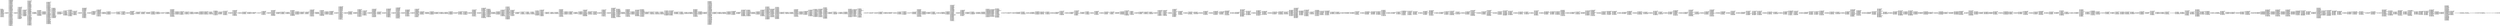 digraph "graph.cfg.gv" {
	subgraph global {
		node [fontname=Courier fontsize=30.0 rank=same shape=box]
		block_0 [label="0: %00 = #0x1\l2: %01 = #0x40\l4: MSTORE(%01, %00)\l5: [NO_SSA] DUP1\l6: [NO_SSA] PUSH1\l8: [NO_SSA] DUP2\l9: [NO_SSA] MSTORE\la: [NO_SSA] PUSH1\lc: [NO_SSA] ADD\ld: [NO_SSA] DUP5\le: [NO_SSA] DUP2\lf: [NO_SSA] MSTORE\l10: [NO_SSA] PUSH1\l12: [NO_SSA] ADD\l13: [NO_SSA] PUSH1\l15: [NO_SSA] DUP6\l16: [NO_SSA] DUP2\l17: [NO_SSA] SLOAD\l18: [NO_SSA] DUP2\l19: [NO_SSA] LT\l1a: [NO_SSA] PUSH2\l1d: [NO_SSA] JUMPI\l"]
		block_1e [label="1e: [NO_SSA] PUSH2\l21: [NO_SSA] PUSH2\l24: [NO_SSA] JUMP\l"]
		block_25 [label="25: [NO_SSA] JUMPDEST\l26: [NO_SSA] PUSH1\l28: [NO_SSA] SWAP2\l29: [NO_SSA] DUP3\l2a: [NO_SSA] MSTORE\l2b: [NO_SSA] PUSH1\l2d: [NO_SSA] DUP1\l2e: [NO_SSA] DUP4\l2f: [NO_SSA] SHA3\l30: [NO_SSA] SWAP1\l31: [NO_SSA] SWAP2\l32: [NO_SSA] ADD\l33: [NO_SSA] SLOAD\l34: [NO_SSA] SWAP1\l35: [NO_SSA] SWAP3\l36: [NO_SSA] MSTORE\l37: [NO_SSA] DUP4\l38: [NO_SSA] SLOAD\l39: [NO_SSA] PUSH1\l3b: [NO_SSA] DUP2\l3c: [NO_SSA] DUP2\l3d: [NO_SSA] ADD\l3e: [NO_SSA] DUP7\l3f: [NO_SSA] SSTORE\l40: [NO_SSA] SWAP5\l41: [NO_SSA] DUP3\l42: [NO_SSA] MSTORE\l43: [NO_SSA] SWAP1\l44: [NO_SSA] DUP3\l45: [NO_SSA] SWAP1\l46: [NO_SSA] SHA3\l47: [NO_SSA] DUP4\l48: [NO_SSA] MLOAD\l49: [NO_SSA] PUSH1\l4b: [NO_SSA] SWAP1\l4c: [NO_SSA] SWAP3\l4d: [NO_SSA] MUL\l4e: [NO_SSA] ADD\l4f: [NO_SSA] SWAP1\l50: [NO_SSA] DUP2\l51: [NO_SSA] SSTORE\l52: [NO_SSA] SWAP1\l53: [NO_SSA] DUP3\l54: [NO_SSA] ADD\l55: [NO_SSA] MLOAD\l56: [NO_SSA] SWAP3\l57: [NO_SSA] DUP2\l58: [NO_SSA] ADD\l59: [NO_SSA] SWAP3\l5a: [NO_SSA] SWAP1\l5b: [NO_SSA] SWAP3\l5c: [NO_SSA] SSTORE\l5d: [NO_SSA] PUSH1\l5f: [NO_SSA] ADD\l60: [NO_SSA] MLOAD\l61: [NO_SSA] PUSH1\l63: [NO_SSA] SWAP1\l64: [NO_SSA] SWAP2\l65: [NO_SSA] ADD\l66: [NO_SSA] SSTORE\l67: [NO_SSA] PUSH1\l69: [NO_SSA] DUP1\l6a: [NO_SSA] SLOAD\l6b: [NO_SSA] DUP4\l6c: [NO_SSA] SWAP1\l6d: [NO_SSA] DUP2\l6e: [NO_SSA] LT\l6f: [NO_SSA] PUSH2\l72: [NO_SSA] JUMPI\l"]
		block_73 [label="73: [NO_SSA] PUSH2\l76: [NO_SSA] PUSH2\l79: [NO_SSA] JUMP\l"]
		block_7a [label="7a: [NO_SSA] JUMPDEST\l7b: [NO_SSA] PUSH1\l7d: [NO_SSA] SWAP2\l7e: [NO_SSA] DUP3\l7f: [NO_SSA] MSTORE\l80: [NO_SSA] PUSH1\l82: [NO_SSA] DUP1\l83: [NO_SSA] DUP4\l84: [NO_SSA] SHA3\l85: [NO_SSA] SWAP1\l86: [NO_SSA] SWAP2\l87: [NO_SSA] ADD\l88: [NO_SSA] DUP1\l89: [NO_SSA] SLOAD\l8a: [NO_SSA] PUSH1\l8c: [NO_SSA] DUP2\l8d: [NO_SSA] ADD\l8e: [NO_SSA] DUP3\l8f: [NO_SSA] SSTORE\l90: [NO_SSA] SWAP1\l91: [NO_SSA] DUP4\l92: [NO_SSA] MSTORE\l93: [NO_SSA] SWAP2\l94: [NO_SSA] SHA3\l95: [NO_SSA] ADD\l96: [NO_SSA] DUP2\l97: [NO_SSA] SWAP1\l98: [NO_SSA] SSTORE\l99: [NO_SSA] SWAP2\l9a: [NO_SSA] SWAP1\l9b: [NO_SSA] POP\l9c: [NO_SSA] JUMP\l"]
		block_9d [label="9d: [NO_SSA] JUMPDEST\l9e: [NO_SSA] PUSH1\la0: [NO_SSA] DUP1\la1: [NO_SSA] DUP6\la2: [NO_SSA] DUP6\la3: [NO_SSA] DUP6\la4: [NO_SSA] PUSH1\la6: [NO_SSA] MLOAD\la7: [NO_SSA] PUSH1\la9: [NO_SSA] ADD\laa: [NO_SSA] PUSH2\lad: [NO_SSA] SWAP4\lae: [NO_SSA] SWAP3\laf: [NO_SSA] SWAP2\lb0: [NO_SSA] SWAP1\lb1: [NO_SSA] PUSH2\lb4: [NO_SSA] JUMP\l"]
		block_b5 [label="b5: [NO_SSA] JUMPDEST\lb6: [NO_SSA] PUSH1\lb8: [NO_SSA] DUP1\lb9: [NO_SSA] MLOAD\lba: [NO_SSA] PUSH1\lbc: [NO_SSA] NOT\lbd: [NO_SSA] DUP2\lbe: [NO_SSA] DUP5\lbf: [NO_SSA] SUB\lc0: [NO_SSA] ADD\lc1: [NO_SSA] DUP2\lc2: [NO_SSA] MSTORE\lc3: [NO_SSA] SWAP1\lc4: [NO_SSA] DUP3\lc5: [NO_SSA] SWAP1\lc6: [NO_SSA] MSTORE\lc7: [NO_SSA] DUP1\lc8: [NO_SSA] MLOAD\lc9: [NO_SSA] PUSH1\lcb: [NO_SSA] SWAP2\lcc: [NO_SSA] DUP3\lcd: [NO_SSA] ADD\lce: [NO_SSA] SHA3\lcf: [NO_SSA] PUSH32\lf0: [NO_SSA] SWAP2\lf1: [NO_SSA] DUP4\lf2: [NO_SSA] ADD\lf3: [NO_SSA] SWAP2\lf4: [NO_SSA] SWAP1\lf5: [NO_SSA] SWAP2\lf6: [NO_SSA] MSTORE\lf7: [NO_SSA] PUSH1\lf9: [NO_SSA] DUP3\lfa: [NO_SSA] ADD\lfb: [NO_SSA] MSTORE\lfc: [NO_SSA] PUSH1\lfe: [NO_SSA] ADD\lff: [NO_SSA] PUSH1\l101: [NO_SSA] MLOAD\l102: [NO_SSA] PUSH1\l104: [NO_SSA] DUP2\l105: [NO_SSA] DUP4\l106: [NO_SSA] SUB\l107: [NO_SSA] SUB\l108: [NO_SSA] DUP2\l109: [NO_SSA] MSTORE\l10a: [NO_SSA] SWAP1\l10b: [NO_SSA] PUSH1\l10d: [NO_SSA] MSTORE\l10e: [NO_SSA] DUP1\l10f: [NO_SSA] MLOAD\l110: [NO_SSA] SWAP1\l111: [NO_SSA] PUSH1\l113: [NO_SSA] ADD\l114: [NO_SSA] SHA3\l115: [NO_SSA] SWAP1\l116: [NO_SSA] POP\l117: [NO_SSA] PUSH1\l119: [NO_SSA] DUP1\l11a: [NO_SSA] PUSH1\l11c: [NO_SSA] DUP6\l11d: [NO_SSA] MLOAD\l11e: [NO_SSA] PUSH1\l120: [NO_SSA] EQ\l121: [NO_SSA] PUSH2\l124: [NO_SSA] JUMPI\l"]
		block_125 [label="125: [NO_SSA] PUSH1\l127: [NO_SSA] MLOAD\l128: [NO_SSA] PUSH3\l12c: [NO_SSA] PUSH1\l12e: [NO_SSA] INVALID\l"]
		block_12f [label="12f: [NO_SSA] DUP2\l130: [NO_SSA] MSTORE\l131: [NO_SSA] PUSH1\l133: [NO_SSA] PUSH1\l135: [NO_SSA] DUP3\l136: [NO_SSA] ADD\l137: [NO_SSA] MSTORE\l138: [NO_SSA] PUSH1\l13a: [NO_SSA] PUSH1\l13c: [NO_SSA] DUP3\l13d: [NO_SSA] ADD\l13e: [NO_SSA] MSTORE\l13f: [NO_SSA] PUSH13\l14d: [NO_SSA] PUSH1\l14f: [NO_SSA] INVALID\l"]
		block_150 [label="150: [NO_SSA] PUSH1\l152: [NO_SSA] DUP3\l153: [NO_SSA] ADD\l154: [NO_SSA] MSTORE\l155: [NO_SSA] PUSH1\l157: [NO_SSA] ADD\l158: [NO_SSA] PUSH2\l15b: [NO_SSA] JUMP\l"]
		block_15c [label="15c: [NO_SSA] JUMPDEST\l15d: [NO_SSA] POP\l15e: [NO_SSA] POP\l15f: [NO_SSA] POP\l160: [NO_SSA] PUSH1\l162: [NO_SSA] DUP4\l163: [NO_SSA] DUP2\l164: [NO_SSA] ADD\l165: [NO_SSA] MLOAD\l166: [NO_SSA] PUSH1\l168: [NO_SSA] DUP1\l169: [NO_SSA] DUP7\l16a: [NO_SSA] ADD\l16b: [NO_SSA] MLOAD\l16c: [NO_SSA] PUSH1\l16e: [NO_SSA] DUP1\l16f: [NO_SSA] DUP9\l170: [NO_SSA] ADD\l171: [NO_SSA] MLOAD\l172: [NO_SSA] DUP4\l173: [NO_SSA] MLOAD\l174: [NO_SSA] PUSH1\l176: [NO_SSA] DUP1\l177: [NO_SSA] DUP3\l178: [NO_SSA] MSTORE\l179: [NO_SSA] SWAP7\l17a: [NO_SSA] DUP2\l17b: [NO_SSA] ADD\l17c: [NO_SSA] DUP1\l17d: [NO_SSA] DUP7\l17e: [NO_SSA] MSTORE\l17f: [NO_SSA] DUP9\l180: [NO_SSA] SWAP1\l181: [NO_SSA] MSTORE\l182: [NO_SSA] SWAP6\l183: [NO_SSA] BYTE\l184: [NO_SSA] SWAP3\l185: [NO_SSA] DUP6\l186: [NO_SSA] ADD\l187: [NO_SSA] DUP4\l188: [NO_SSA] SWAP1\l189: [NO_SSA] MSTORE\l18a: [NO_SSA] DUP5\l18b: [NO_SSA] ADD\l18c: [NO_SSA] DUP4\l18d: [NO_SSA] SWAP1\l18e: [NO_SSA] MSTORE\l18f: [NO_SSA] PUSH1\l191: [NO_SSA] DUP5\l192: [NO_SSA] ADD\l193: [NO_SSA] DUP2\l194: [NO_SSA] SWAP1\l195: [NO_SSA] MSTORE\l196: [NO_SSA] SWAP1\l197: [NO_SSA] SWAP3\l198: [NO_SSA] PUSH1\l19a: [NO_SSA] PUSH1\l19c: [NO_SSA] PUSH1\l19e: [NO_SSA] INVALID\l"]
		block_19f [label="19f: [NO_SSA] SUB\l1a0: [NO_SSA] DUP12\l1a1: [NO_SSA] AND\l1a2: [NO_SSA] SWAP1\l1a3: [NO_SSA] PUSH1\l1a5: [NO_SSA] SWAP1\l1a6: [NO_SSA] PUSH1\l1a8: [NO_SSA] ADD\l1a9: [NO_SSA] PUSH1\l1ab: [NO_SSA] PUSH1\l1ad: [NO_SSA] MLOAD\l1ae: [NO_SSA] PUSH1\l1b0: [NO_SSA] DUP2\l1b1: [NO_SSA] SUB\l1b2: [NO_SSA] SWAP1\l1b3: [NO_SSA] DUP1\l1b4: [NO_SSA] DUP5\l1b5: [NO_SSA] SUB\l1b6: [NO_SSA] SWAP1\l1b7: [NO_SSA] DUP6\l1b8: [NO_SSA] GAS\l1b9: [NO_SSA] STATICCALL\l1ba: [NO_SSA] ISZERO\l1bb: [NO_SSA] DUP1\l1bc: [NO_SSA] ISZERO\l1bd: [NO_SSA] PUSH2\l1c0: [NO_SSA] JUMPI\l"]
		block_1c1 [label="1c1: [NO_SSA] RETURNDATASIZE\l1c2: [NO_SSA] PUSH1\l1c4: [NO_SSA] DUP1\l1c5: [NO_SSA] RETURNDATACOPY\l1c6: [NO_SSA] RETURNDATASIZE\l1c7: [NO_SSA] PUSH1\l1c9: [NO_SSA] REVERT\l"]
		block_1ca [label="1ca: [NO_SSA] JUMPDEST\l1cb: [NO_SSA] POP\l1cc: [NO_SSA] POP\l1cd: [NO_SSA] POP\l1ce: [NO_SSA] PUSH1\l1d0: [NO_SSA] PUSH1\l1d2: [NO_SSA] MLOAD\l1d3: [NO_SSA] SUB\l1d4: [NO_SSA] MLOAD\l1d5: [NO_SSA] PUSH1\l1d7: [NO_SSA] PUSH1\l1d9: [NO_SSA] PUSH1\l1db: [NO_SSA] INVALID\l"]
		block_1dc [label="1dc: [NO_SSA] SUB\l1dd: [NO_SSA] AND\l1de: [NO_SSA] EQ\l1df: [NO_SSA] SWAP5\l1e0: [NO_SSA] POP\l1e1: [NO_SSA] POP\l1e2: [NO_SSA] POP\l1e3: [NO_SSA] POP\l1e4: [NO_SSA] POP\l1e5: [NO_SSA] SWAP6\l1e6: [NO_SSA] SWAP5\l1e7: [NO_SSA] POP\l1e8: [NO_SSA] POP\l1e9: [NO_SSA] POP\l1ea: [NO_SSA] POP\l1eb: [NO_SSA] POP\l1ec: [NO_SSA] JUMP\l"]
		block_1ed [label="1ed: [NO_SSA] JUMPDEST\l1ee: [NO_SSA] PUSH1\l1f0: [NO_SSA] DUP1\l1f1: [NO_SSA] PUSH1\l1f3: [NO_SSA] DUP4\l1f4: [NO_SSA] DUP2\l1f5: [NO_SSA] SLOAD\l1f6: [NO_SSA] DUP2\l1f7: [NO_SSA] LT\l1f8: [NO_SSA] PUSH2\l1fb: [NO_SSA] JUMPI\l"]
		block_1fc [label="1fc: [NO_SSA] PUSH2\l1ff: [NO_SSA] PUSH2\l202: [NO_SSA] JUMP\l"]
		block_203 [label="203: [NO_SSA] JUMPDEST\l204: [NO_SSA] SWAP1\l205: [NO_SSA] PUSH1\l207: [NO_SSA] MSTORE\l208: [NO_SSA] PUSH1\l20a: [NO_SSA] PUSH1\l20c: [NO_SSA] SHA3\l20d: [NO_SSA] SWAP1\l20e: [NO_SSA] PUSH1\l210: [NO_SSA] MUL\l211: [NO_SSA] ADD\l212: [NO_SSA] SWAP1\l213: [NO_SSA] POP\l214: [NO_SSA] DUP1\l215: [NO_SSA] PUSH1\l217: [NO_SSA] ADD\l218: [NO_SSA] SLOAD\l219: [NO_SSA] PUSH1\l21b: [NO_SSA] DUP3\l21c: [NO_SSA] PUSH1\l21e: [NO_SSA] ADD\l21f: [NO_SSA] SLOAD\l220: [NO_SSA] PUSH1\l222: [NO_SSA] DUP2\l223: [NO_SSA] LT\l224: [NO_SSA] PUSH2\l227: [NO_SSA] JUMPI\l"]
		block_228 [label="228: [NO_SSA] PUSH2\l22b: [NO_SSA] PUSH2\l22e: [NO_SSA] JUMP\l"]
		block_22f [label="22f: [NO_SSA] JUMPDEST\l230: [NO_SSA] ADD\l231: [NO_SSA] SLOAD\l232: [NO_SSA] SUB\l233: [NO_SSA] SWAP4\l234: [NO_SSA] SWAP3\l235: [NO_SSA] POP\l236: [NO_SSA] POP\l237: [NO_SSA] POP\l238: [NO_SSA] JUMP\l"]
		block_239 [label="239: [NO_SSA] JUMPDEST\l23a: [NO_SSA] CALLER\l23b: [NO_SSA] PUSH1\l23d: [NO_SSA] SWAP1\l23e: [NO_SSA] DUP2\l23f: [NO_SSA] MSTORE\l240: [NO_SSA] PUSH1\l242: [NO_SSA] PUSH1\l244: [NO_SSA] MSTORE\l245: [NO_SSA] PUSH1\l247: [NO_SSA] SWAP1\l248: [NO_SSA] SHA3\l249: [NO_SSA] SLOAD\l24a: [NO_SSA] PUSH1\l24c: [NO_SSA] GT\l24d: [NO_SSA] ISZERO\l24e: [NO_SSA] PUSH2\l251: [NO_SSA] JUMPI\l"]
		block_252 [label="252: [NO_SSA] PUSH1\l254: [NO_SSA] MLOAD\l255: [NO_SSA] PUSH3\l259: [NO_SSA] PUSH1\l25b: [NO_SSA] INVALID\l"]
		block_25c [label="25c: [NO_SSA] DUP2\l25d: [NO_SSA] MSTORE\l25e: [NO_SSA] PUSH1\l260: [NO_SSA] ADD\l261: [NO_SSA] PUSH2\l264: [NO_SSA] SWAP1\l265: [NO_SSA] PUSH2\l268: [NO_SSA] JUMP\l"]
		block_269 [label="269: [NO_SSA] JUMPDEST\l26a: [NO_SSA] PUSH1\l"]
		block_26c [label="26c: [NO_SSA] JUMPDEST\l26d: [NO_SSA] DUP3\l26e: [NO_SSA] DUP2\l26f: [NO_SSA] LT\l270: [NO_SSA] ISZERO\l271: [NO_SSA] PUSH2\l274: [NO_SSA] JUMPI\l"]
		block_275 [label="275: [NO_SSA] PUSH2\l278: [NO_SSA] DUP5\l279: [NO_SSA] DUP5\l27a: [NO_SSA] DUP4\l27b: [NO_SSA] DUP2\l27c: [NO_SSA] DUP2\l27d: [NO_SSA] LT\l27e: [NO_SSA] PUSH2\l281: [NO_SSA] JUMPI\l"]
		block_282 [label="282: [NO_SSA] PUSH2\l285: [NO_SSA] PUSH2\l288: [NO_SSA] JUMP\l"]
		block_289 [label="289: [NO_SSA] JUMPDEST\l28a: [NO_SSA] SWAP1\l28b: [NO_SSA] POP\l28c: [NO_SSA] PUSH1\l28e: [NO_SSA] MUL\l28f: [NO_SSA] ADD\l290: [NO_SSA] CALLDATALOAD\l291: [NO_SSA] DUP4\l292: [NO_SSA] PUSH2\l295: [NO_SSA] JUMP\l"]
		block_296 [label="296: [NO_SSA] JUMPDEST\l297: [NO_SSA] DUP1\l298: [NO_SSA] PUSH2\l29b: [NO_SSA] DUP2\l29c: [NO_SSA] PUSH2\l29f: [NO_SSA] JUMP\l"]
		block_2a0 [label="2a0: [NO_SSA] JUMPDEST\l2a1: [NO_SSA] SWAP2\l2a2: [NO_SSA] POP\l2a3: [NO_SSA] POP\l2a4: [NO_SSA] PUSH2\l2a7: [NO_SSA] JUMP\l"]
		block_2a8 [label="2a8: [NO_SSA] JUMPDEST\l2a9: [NO_SSA] PUSH1\l2ab: [NO_SSA] PUSH1\l2ad: [NO_SSA] PUSH1\l2af: [NO_SSA] INVALID\l"]
		block_2b0 [label="2b0: [NO_SSA] SUB\l2b1: [NO_SSA] DUP6\l2b2: [NO_SSA] AND\l2b3: [NO_SSA] CALLER\l2b4: [NO_SSA] EQ\l2b5: [NO_SSA] DUP1\l2b6: [NO_SSA] PUSH2\l2b9: [NO_SSA] JUMPI\l"]
		block_2ba [label="2ba: [NO_SSA] POP\l2bb: [NO_SSA] PUSH2\l2be: [NO_SSA] DUP6\l2bf: [NO_SSA] CALLER\l2c0: [NO_SSA] PUSH2\l2c3: [NO_SSA] JUMP\l"]
		block_2c4 [label="2c4: [NO_SSA] JUMPDEST\l2c5: [NO_SSA] PUSH2\l2c8: [NO_SSA] JUMPI\l"]
		block_2c9 [label="2c9: [NO_SSA] PUSH1\l2cb: [NO_SSA] MLOAD\l2cc: [NO_SSA] PUSH3\l2d0: [NO_SSA] PUSH1\l2d2: [NO_SSA] INVALID\l"]
		block_2d3 [label="2d3: [NO_SSA] DUP2\l2d4: [NO_SSA] MSTORE\l2d5: [NO_SSA] PUSH1\l2d7: [NO_SSA] PUSH1\l2d9: [NO_SSA] DUP3\l2da: [NO_SSA] ADD\l2db: [NO_SSA] MSTORE\l2dc: [NO_SSA] PUSH1\l2de: [NO_SSA] PUSH1\l2e0: [NO_SSA] DUP3\l2e1: [NO_SSA] ADD\l2e2: [NO_SSA] MSTORE\l2e3: [NO_SSA] PUSH32\l304: [NO_SSA] PUSH1\l306: [NO_SSA] DUP3\l307: [NO_SSA] ADD\l308: [NO_SSA] MSTORE\l309: [NO_SSA] PUSH9\l313: [NO_SSA] PUSH1\l315: [NO_SSA] INVALID\l"]
		block_316 [label="316: [NO_SSA] PUSH1\l318: [NO_SSA] DUP3\l319: [NO_SSA] ADD\l31a: [NO_SSA] MSTORE\l31b: [NO_SSA] PUSH1\l31d: [NO_SSA] ADD\l31e: [NO_SSA] PUSH2\l321: [NO_SSA] JUMP\l"]
		block_322 [label="322: [NO_SSA] JUMPDEST\l323: [NO_SSA] PUSH2\l326: [NO_SSA] DUP6\l327: [NO_SSA] DUP6\l328: [NO_SSA] DUP6\l329: [NO_SSA] DUP6\l32a: [NO_SSA] DUP6\l32b: [NO_SSA] PUSH2\l32e: [NO_SSA] JUMP\l"]
		block_32f [label="32f: [NO_SSA] JUMPDEST\l330: [NO_SSA] PUSH1\l332: [NO_SSA] SLOAD\l333: [NO_SSA] PUSH1\l335: [NO_SSA] PUSH1\l337: [NO_SSA] PUSH1\l339: [NO_SSA] INVALID\l"]
		block_33a [label="33a: [NO_SSA] SUB\l33b: [NO_SSA] AND\l33c: [NO_SSA] CALLER\l33d: [NO_SSA] EQ\l33e: [NO_SSA] PUSH2\l341: [NO_SSA] JUMPI\l"]
		block_342 [label="342: [NO_SSA] PUSH1\l344: [NO_SSA] MLOAD\l345: [NO_SSA] PUSH3\l349: [NO_SSA] PUSH1\l34b: [NO_SSA] INVALID\l"]
		block_34c [label="34c: [NO_SSA] DUP2\l34d: [NO_SSA] MSTORE\l34e: [NO_SSA] PUSH1\l350: [NO_SSA] ADD\l351: [NO_SSA] PUSH2\l354: [NO_SSA] SWAP1\l355: [NO_SSA] PUSH2\l358: [NO_SSA] JUMP\l"]
		block_359 [label="359: [NO_SSA] JUMPDEST\l35a: [NO_SSA] PUSH1\l35c: [NO_SSA] DUP1\l35d: [NO_SSA] SLOAD\l35e: [NO_SSA] PUSH1\l360: [NO_SSA] PUSH1\l362: [NO_SSA] PUSH1\l364: [NO_SSA] INVALID\l"]
		block_365 [label="365: [NO_SSA] SUB\l366: [NO_SSA] NOT\l367: [NO_SSA] AND\l368: [NO_SSA] PUSH1\l36a: [NO_SSA] PUSH1\l36c: [NO_SSA] PUSH1\l36e: [NO_SSA] INVALID\l"]
		block_36f [label="36f: [NO_SSA] SUB\l370: [NO_SSA] SWAP3\l371: [NO_SSA] SWAP1\l372: [NO_SSA] SWAP3\l373: [NO_SSA] AND\l374: [NO_SSA] SWAP2\l375: [NO_SSA] SWAP1\l376: [NO_SSA] SWAP2\l377: [NO_SSA] OR\l378: [NO_SSA] SWAP1\l379: [NO_SSA] SSTORE\l37a: [NO_SSA] JUMP\l"]
		block_37b [label="37b: [NO_SSA] JUMPDEST\l37c: [NO_SSA] PUSH1\l37e: [NO_SSA] PUSH2\l381: [NO_SSA] DUP3\l382: [NO_SSA] DUP3\l383: [NO_SSA] PUSH2\l386: [NO_SSA] JUMP\l"]
		block_387 [label="387: [NO_SSA] JUMPDEST\l388: [NO_SSA] PUSH1\l38a: [NO_SSA] DUP1\l38b: [NO_SSA] PUSH1\l38d: [NO_SSA] DUP4\l38e: [NO_SSA] DUP2\l38f: [NO_SSA] SLOAD\l390: [NO_SSA] DUP2\l391: [NO_SSA] LT\l392: [NO_SSA] PUSH2\l395: [NO_SSA] JUMPI\l"]
		block_396 [label="396: [NO_SSA] PUSH2\l399: [NO_SSA] PUSH2\l39c: [NO_SSA] JUMP\l"]
		block_39d [label="39d: [NO_SSA] JUMPDEST\l39e: [NO_SSA] PUSH1\l3a0: [NO_SSA] SWAP2\l3a1: [NO_SSA] DUP3\l3a2: [NO_SSA] MSTORE\l3a3: [NO_SSA] PUSH1\l3a5: [NO_SSA] SWAP1\l3a6: [NO_SSA] SWAP2\l3a7: [NO_SSA] SHA3\l3a8: [NO_SSA] ADD\l3a9: [NO_SSA] SLOAD\l3aa: [NO_SSA] GT\l3ab: [NO_SSA] ISZERO\l3ac: [NO_SSA] PUSH2\l3af: [NO_SSA] JUMPI\l"]
		block_3b0 [label="3b0: [NO_SSA] POP\l3b1: [NO_SSA] SWAP1\l3b2: [NO_SSA] JUMP\l"]
		block_3b3 [label="3b3: [NO_SSA] JUMPDEST\l3b4: [NO_SSA] DUP2\l3b5: [NO_SSA] PUSH1\l3b7: [NO_SSA] SUB\l3b8: [NO_SSA] PUSH2\l3bb: [NO_SSA] JUMPI\l"]
		block_3bc [label="3bc: [NO_SSA] PUSH1\l3be: [NO_SSA] SWAP2\l3bf: [NO_SSA] POP\l3c0: [NO_SSA] PUSH2\l3c3: [NO_SSA] JUMP\l"]
		block_3c4 [label="3c4: [NO_SSA] JUMPDEST\l3c5: [NO_SSA] PUSH1\l3c7: [NO_SSA] SWAP2\l3c8: [NO_SSA] POP\l"]
		block_3c9 [label="3c9: [NO_SSA] JUMPDEST\l3ca: [NO_SSA] DUP2\l"]
		block_3cb [label="3cb: [NO_SSA] JUMPDEST\l3cc: [NO_SSA] PUSH1\l3ce: [NO_SSA] PUSH1\l3d0: [NO_SSA] DUP3\l3d1: [NO_SSA] DUP2\l3d2: [NO_SSA] SLOAD\l3d3: [NO_SSA] DUP2\l3d4: [NO_SSA] LT\l3d5: [NO_SSA] PUSH2\l3d8: [NO_SSA] JUMPI\l"]
		block_3d9 [label="3d9: [NO_SSA] PUSH2\l3dc: [NO_SSA] PUSH2\l3df: [NO_SSA] JUMP\l"]
		block_3e0 [label="3e0: [NO_SSA] JUMPDEST\l3e1: [NO_SSA] PUSH1\l3e3: [NO_SSA] SWAP2\l3e4: [NO_SSA] DUP3\l3e5: [NO_SSA] MSTORE\l3e6: [NO_SSA] PUSH1\l3e8: [NO_SSA] SWAP1\l3e9: [NO_SSA] SWAP2\l3ea: [NO_SSA] SHA3\l3eb: [NO_SSA] ADD\l3ec: [NO_SSA] SLOAD\l3ed: [NO_SSA] GT\l3ee: [NO_SSA] ISZERO\l3ef: [NO_SSA] PUSH2\l3f2: [NO_SSA] JUMPI\l"]
		block_3f3 [label="3f3: [NO_SSA] SWAP3\l3f4: [NO_SSA] SWAP2\l3f5: [NO_SSA] POP\l3f6: [NO_SSA] POP\l3f7: [NO_SSA] JUMP\l"]
		block_3f8 [label="3f8: [NO_SSA] JUMPDEST\l3f9: [NO_SSA] DUP1\l3fa: [NO_SSA] PUSH1\l3fc: [NO_SSA] SUB\l3fd: [NO_SSA] PUSH2\l400: [NO_SSA] JUMPI\l"]
		block_401 [label="401: [NO_SSA] PUSH1\l403: [NO_SSA] MLOAD\l404: [NO_SSA] PUSH3\l408: [NO_SSA] PUSH1\l40a: [NO_SSA] INVALID\l"]
		block_40b [label="40b: [NO_SSA] DUP2\l40c: [NO_SSA] MSTORE\l40d: [NO_SSA] PUSH1\l40f: [NO_SSA] PUSH1\l411: [NO_SSA] DUP3\l412: [NO_SSA] ADD\l413: [NO_SSA] MSTORE\l414: [NO_SSA] PUSH1\l416: [NO_SSA] PUSH1\l418: [NO_SSA] DUP3\l419: [NO_SSA] ADD\l41a: [NO_SSA] MSTORE\l41b: [NO_SSA] PUSH18\l42e: [NO_SSA] PUSH1\l430: [NO_SSA] INVALID\l"]
		block_431 [label="431: [NO_SSA] PUSH1\l433: [NO_SSA] DUP3\l434: [NO_SSA] ADD\l435: [NO_SSA] MSTORE\l436: [NO_SSA] PUSH1\l438: [NO_SSA] ADD\l439: [NO_SSA] PUSH2\l43c: [NO_SSA] JUMP\l"]
		block_43d [label="43d: [NO_SSA] JUMPDEST\l43e: [NO_SSA] DUP1\l43f: [NO_SSA] PUSH2\l442: [NO_SSA] DUP2\l443: [NO_SSA] PUSH2\l446: [NO_SSA] JUMP\l"]
		block_447 [label="447: [NO_SSA] JUMPDEST\l448: [NO_SSA] SWAP2\l449: [NO_SSA] POP\l44a: [NO_SSA] POP\l44b: [NO_SSA] PUSH2\l44e: [NO_SSA] JUMP\l"]
		block_44f [label="44f: [NO_SSA] JUMPDEST\l450: [NO_SSA] CALLER\l451: [NO_SSA] PUSH1\l453: [NO_SSA] SWAP1\l454: [NO_SSA] DUP2\l455: [NO_SSA] MSTORE\l456: [NO_SSA] PUSH1\l458: [NO_SSA] PUSH1\l45a: [NO_SSA] MSTORE\l45b: [NO_SSA] PUSH1\l45d: [NO_SSA] SWAP1\l45e: [NO_SSA] SHA3\l45f: [NO_SSA] SLOAD\l460: [NO_SSA] PUSH1\l462: [NO_SSA] GT\l463: [NO_SSA] ISZERO\l464: [NO_SSA] PUSH2\l467: [NO_SSA] JUMPI\l"]
		block_468 [label="468: [NO_SSA] PUSH1\l46a: [NO_SSA] MLOAD\l46b: [NO_SSA] PUSH3\l46f: [NO_SSA] PUSH1\l471: [NO_SSA] INVALID\l"]
		block_472 [label="472: [NO_SSA] DUP2\l473: [NO_SSA] MSTORE\l474: [NO_SSA] PUSH1\l476: [NO_SSA] PUSH1\l478: [NO_SSA] DUP3\l479: [NO_SSA] ADD\l47a: [NO_SSA] MSTORE\l47b: [NO_SSA] PUSH1\l47d: [NO_SSA] PUSH1\l47f: [NO_SSA] DUP3\l480: [NO_SSA] ADD\l481: [NO_SSA] MSTORE\l482: [NO_SSA] PUSH10\l48d: [NO_SSA] PUSH1\l48f: [NO_SSA] INVALID\l"]
		block_490 [label="490: [NO_SSA] PUSH1\l492: [NO_SSA] DUP3\l493: [NO_SSA] ADD\l494: [NO_SSA] MSTORE\l495: [NO_SSA] PUSH1\l497: [NO_SSA] ADD\l498: [NO_SSA] PUSH2\l49b: [NO_SSA] JUMP\l"]
		block_49c [label="49c: [NO_SSA] JUMPDEST\l49d: [NO_SSA] PUSH1\l49f: [NO_SSA] PUSH1\l4a1: [NO_SSA] DUP3\l4a2: [NO_SSA] DUP2\l4a3: [NO_SSA] SLOAD\l4a4: [NO_SSA] DUP2\l4a5: [NO_SSA] LT\l4a6: [NO_SSA] PUSH2\l4a9: [NO_SSA] JUMPI\l"]
		block_4aa [label="4aa: [NO_SSA] PUSH2\l4ad: [NO_SSA] PUSH2\l4b0: [NO_SSA] JUMP\l"]
		block_4b1 [label="4b1: [NO_SSA] JUMPDEST\l4b2: [NO_SSA] PUSH1\l4b4: [NO_SSA] SWAP2\l4b5: [NO_SSA] DUP3\l4b6: [NO_SSA] MSTORE\l4b7: [NO_SSA] PUSH1\l4b9: [NO_SSA] SWAP1\l4ba: [NO_SSA] SWAP2\l4bb: [NO_SSA] SHA3\l4bc: [NO_SSA] PUSH1\l4be: [NO_SSA] SWAP1\l4bf: [NO_SSA] SWAP2\l4c0: [NO_SSA] MUL\l4c1: [NO_SSA] ADD\l4c2: [NO_SSA] DUP1\l4c3: [NO_SSA] SLOAD\l4c4: [NO_SSA] PUSH1\l4c6: [NO_SSA] SWAP1\l4c7: [NO_SSA] DUP2\l4c8: [NO_SSA] ADD\l4c9: [NO_SSA] DUP3\l4ca: [NO_SSA] SSTORE\l4cb: [NO_SSA] DUP2\l4cc: [NO_SSA] ADD\l4cd: [NO_SSA] SLOAD\l4ce: [NO_SSA] SWAP1\l4cf: [NO_SSA] SWAP2\l4d0: [NO_SSA] POP\l4d1: [NO_SSA] PUSH1\l4d3: [NO_SSA] SWAP1\l4d4: [NO_SSA] DUP2\l4d5: [NO_SSA] DUP2\l4d6: [NO_SSA] LT\l4d7: [NO_SSA] PUSH2\l4da: [NO_SSA] JUMPI\l"]
		block_4db [label="4db: [NO_SSA] PUSH2\l4de: [NO_SSA] PUSH2\l4e1: [NO_SSA] JUMP\l"]
		block_4e2 [label="4e2: [NO_SSA] JUMPDEST\l4e3: [NO_SSA] ADD\l4e4: [NO_SSA] SLOAD\l4e5: [NO_SSA] DUP2\l4e6: [NO_SSA] SLOAD\l4e7: [NO_SSA] SUB\l4e8: [NO_SSA] PUSH2\l4eb: [NO_SSA] JUMPI\l"]
		block_4ec [label="4ec: [NO_SSA] PUSH2\l4ef: [NO_SSA] DUP2\l4f0: [NO_SSA] PUSH2\l4f3: [NO_SSA] JUMP\l"]
		block_4f4 [label="4f4: [NO_SSA] JUMPDEST\l4f5: [NO_SSA] POP\l4f6: [NO_SSA] PUSH2\l4f9: [NO_SSA] DUP3\l4fa: [NO_SSA] DUP3\l4fb: [NO_SSA] PUSH1\l4fd: [NO_SSA] PUSH1\l4ff: [NO_SSA] MLOAD\l500: [NO_SSA] DUP1\l501: [NO_SSA] PUSH1\l503: [NO_SSA] ADD\l504: [NO_SSA] PUSH1\l506: [NO_SSA] MSTORE\l507: [NO_SSA] DUP1\l508: [NO_SSA] PUSH1\l50a: [NO_SSA] DUP2\l50b: [NO_SSA] MSTORE\l50c: [NO_SSA] POP\l50d: [NO_SSA] PUSH2\l510: [NO_SSA] JUMP\l"]
		block_511 [label="511: [NO_SSA] JUMPDEST\l512: [NO_SSA] PUSH1\l514: [NO_SSA] PUSH1\l516: [NO_SSA] DUP3\l517: [NO_SSA] PUSH1\l519: [NO_SSA] ADD\l51a: [NO_SSA] SLOAD\l51b: [NO_SSA] DUP2\l51c: [NO_SSA] SLOAD\l51d: [NO_SSA] DUP2\l51e: [NO_SSA] LT\l51f: [NO_SSA] PUSH2\l522: [NO_SSA] JUMPI\l"]
		block_523 [label="523: [NO_SSA] PUSH2\l526: [NO_SSA] PUSH2\l529: [NO_SSA] JUMP\l"]
		block_52a [label="52a: [NO_SSA] JUMPDEST\l52b: [NO_SSA] PUSH1\l52d: [NO_SSA] SWAP2\l52e: [NO_SSA] DUP3\l52f: [NO_SSA] MSTORE\l530: [NO_SSA] PUSH1\l532: [NO_SSA] DUP3\l533: [NO_SSA] SHA3\l534: [NO_SSA] ADD\l535: [NO_SSA] DUP1\l536: [NO_SSA] SLOAD\l537: [NO_SSA] SWAP1\l538: [NO_SSA] SWAP3\l539: [NO_SSA] POP\l53a: [NO_SSA] DUP3\l53b: [NO_SSA] SWAP1\l53c: [NO_SSA] PUSH2\l53f: [NO_SSA] SWAP1\l540: [NO_SSA] PUSH1\l542: [NO_SSA] SWAP1\l543: [NO_SSA] PUSH2\l546: [NO_SSA] JUMP\l"]
		block_547 [label="547: [NO_SSA] JUMPDEST\l548: [NO_SSA] DUP2\l549: [NO_SSA] SLOAD\l54a: [NO_SSA] DUP2\l54b: [NO_SSA] LT\l54c: [NO_SSA] PUSH2\l54f: [NO_SSA] JUMPI\l"]
		block_550 [label="550: [NO_SSA] PUSH2\l553: [NO_SSA] PUSH2\l556: [NO_SSA] JUMP\l"]
		block_557 [label="557: [NO_SSA] JUMPDEST\l558: [NO_SSA] SWAP1\l559: [NO_SSA] PUSH1\l55b: [NO_SSA] MSTORE\l55c: [NO_SSA] PUSH1\l55e: [NO_SSA] PUSH1\l560: [NO_SSA] SHA3\l561: [NO_SSA] ADD\l562: [NO_SSA] SLOAD\l563: [NO_SSA] SWAP1\l564: [NO_SSA] POP\l565: [NO_SSA] DUP3\l566: [NO_SSA] PUSH1\l568: [NO_SSA] ADD\l569: [NO_SSA] SLOAD\l56a: [NO_SSA] PUSH1\l56c: [NO_SSA] DUP3\l56d: [NO_SSA] DUP2\l56e: [NO_SSA] SLOAD\l56f: [NO_SSA] DUP2\l570: [NO_SSA] LT\l571: [NO_SSA] PUSH2\l574: [NO_SSA] JUMPI\l"]
		block_575 [label="575: [NO_SSA] PUSH2\l578: [NO_SSA] PUSH2\l57b: [NO_SSA] JUMP\l"]
		block_57c [label="57c: [NO_SSA] JUMPDEST\l57d: [NO_SSA] SWAP1\l57e: [NO_SSA] PUSH1\l580: [NO_SSA] MSTORE\l581: [NO_SSA] PUSH1\l583: [NO_SSA] PUSH1\l585: [NO_SSA] SHA3\l586: [NO_SSA] SWAP1\l587: [NO_SSA] PUSH1\l589: [NO_SSA] MUL\l58a: [NO_SSA] ADD\l58b: [NO_SSA] PUSH1\l58d: [NO_SSA] ADD\l58e: [NO_SSA] DUP2\l58f: [NO_SSA] SWAP1\l590: [NO_SSA] SSTORE\l591: [NO_SSA] POP\l592: [NO_SSA] DUP1\l593: [NO_SSA] DUP3\l594: [NO_SSA] DUP5\l595: [NO_SSA] PUSH1\l597: [NO_SSA] ADD\l598: [NO_SSA] SLOAD\l599: [NO_SSA] DUP2\l59a: [NO_SSA] SLOAD\l59b: [NO_SSA] DUP2\l59c: [NO_SSA] LT\l59d: [NO_SSA] PUSH2\l5a0: [NO_SSA] JUMPI\l"]
		block_5a1 [label="5a1: [NO_SSA] PUSH2\l5a4: [NO_SSA] PUSH2\l5a7: [NO_SSA] JUMP\l"]
		block_5a8 [label="5a8: [NO_SSA] JUMPDEST\l5a9: [NO_SSA] SWAP1\l5aa: [NO_SSA] PUSH1\l5ac: [NO_SSA] MSTORE\l5ad: [NO_SSA] PUSH1\l5af: [NO_SSA] PUSH1\l5b1: [NO_SSA] SHA3\l5b2: [NO_SSA] ADD\l5b3: [NO_SSA] DUP2\l5b4: [NO_SSA] SWAP1\l5b5: [NO_SSA] SSTORE\l5b6: [NO_SSA] POP\l5b7: [NO_SSA] DUP2\l5b8: [NO_SSA] DUP1\l5b9: [NO_SSA] SLOAD\l5ba: [NO_SSA] DUP1\l5bb: [NO_SSA] PUSH2\l5be: [NO_SSA] JUMPI\l"]
		block_5bf [label="5bf: [NO_SSA] PUSH2\l5c2: [NO_SSA] PUSH2\l5c5: [NO_SSA] JUMP\l"]
		block_5c6 [label="5c6: [NO_SSA] JUMPDEST\l5c7: [NO_SSA] PUSH1\l5c9: [NO_SSA] SWAP1\l5ca: [NO_SSA] SUB\l5cb: [NO_SSA] DUP2\l5cc: [NO_SSA] DUP2\l5cd: [NO_SSA] SWAP1\l5ce: [NO_SSA] PUSH1\l5d0: [NO_SSA] MSTORE\l5d1: [NO_SSA] PUSH1\l5d3: [NO_SSA] PUSH1\l5d5: [NO_SSA] SHA3\l5d6: [NO_SSA] ADD\l5d7: [NO_SSA] PUSH1\l5d9: [NO_SSA] SWAP1\l5da: [NO_SSA] SSTORE\l5db: [NO_SSA] SWAP1\l5dc: [NO_SSA] SSTORE\l5dd: [NO_SSA] POP\l5de: [NO_SSA] POP\l5df: [NO_SSA] POP\l5e0: [NO_SSA] JUMP\l"]
		block_5e1 [label="5e1: [NO_SSA] JUMPDEST\l5e2: [NO_SSA] DUP2\l5e3: [NO_SSA] MLOAD\l5e4: [NO_SSA] DUP4\l5e5: [NO_SSA] MLOAD\l5e6: [NO_SSA] EQ\l5e7: [NO_SSA] PUSH2\l5ea: [NO_SSA] JUMPI\l"]
		block_5eb [label="5eb: [NO_SSA] PUSH1\l5ed: [NO_SSA] MLOAD\l5ee: [NO_SSA] PUSH3\l5f2: [NO_SSA] PUSH1\l5f4: [NO_SSA] INVALID\l"]
		block_5f5 [label="5f5: [NO_SSA] DUP2\l5f6: [NO_SSA] MSTORE\l5f7: [NO_SSA] PUSH1\l5f9: [NO_SSA] ADD\l5fa: [NO_SSA] PUSH2\l5fd: [NO_SSA] SWAP1\l5fe: [NO_SSA] PUSH2\l601: [NO_SSA] JUMP\l"]
		block_602 [label="602: [NO_SSA] JUMPDEST\l603: [NO_SSA] PUSH1\l605: [NO_SSA] PUSH1\l607: [NO_SSA] PUSH1\l609: [NO_SSA] INVALID\l"]
		block_60a [label="60a: [NO_SSA] SUB\l60b: [NO_SSA] DUP5\l60c: [NO_SSA] AND\l60d: [NO_SSA] PUSH2\l610: [NO_SSA] JUMPI\l"]
		block_611 [label="611: [NO_SSA] PUSH1\l613: [NO_SSA] MLOAD\l614: [NO_SSA] PUSH3\l618: [NO_SSA] PUSH1\l61a: [NO_SSA] INVALID\l"]
		block_61b [label="61b: [NO_SSA] DUP2\l61c: [NO_SSA] MSTORE\l61d: [NO_SSA] PUSH1\l61f: [NO_SSA] ADD\l620: [NO_SSA] PUSH2\l623: [NO_SSA] SWAP1\l624: [NO_SSA] PUSH2\l627: [NO_SSA] JUMP\l"]
		block_628 [label="628: [NO_SSA] JUMPDEST\l629: [NO_SSA] CALLER\l62a: [NO_SSA] PUSH1\l"]
		block_62c [label="62c: [NO_SSA] JUMPDEST\l62d: [NO_SSA] DUP5\l62e: [NO_SSA] MLOAD\l62f: [NO_SSA] DUP2\l630: [NO_SSA] LT\l631: [NO_SSA] ISZERO\l632: [NO_SSA] PUSH2\l635: [NO_SSA] JUMPI\l"]
		block_636 [label="636: [NO_SSA] PUSH1\l638: [NO_SSA] DUP6\l639: [NO_SSA] DUP3\l63a: [NO_SSA] DUP2\l63b: [NO_SSA] MLOAD\l63c: [NO_SSA] DUP2\l63d: [NO_SSA] LT\l63e: [NO_SSA] PUSH2\l641: [NO_SSA] JUMPI\l"]
		block_642 [label="642: [NO_SSA] PUSH2\l645: [NO_SSA] PUSH2\l648: [NO_SSA] JUMP\l"]
		block_649 [label="649: [NO_SSA] JUMPDEST\l64a: [NO_SSA] PUSH1\l64c: [NO_SSA] MUL\l64d: [NO_SSA] PUSH1\l64f: [NO_SSA] ADD\l650: [NO_SSA] ADD\l651: [NO_SSA] MLOAD\l652: [NO_SSA] SWAP1\l653: [NO_SSA] POP\l654: [NO_SSA] PUSH1\l656: [NO_SSA] DUP6\l657: [NO_SSA] DUP4\l658: [NO_SSA] DUP2\l659: [NO_SSA] MLOAD\l65a: [NO_SSA] DUP2\l65b: [NO_SSA] LT\l65c: [NO_SSA] PUSH2\l65f: [NO_SSA] JUMPI\l"]
		block_660 [label="660: [NO_SSA] PUSH2\l663: [NO_SSA] PUSH2\l666: [NO_SSA] JUMP\l"]
		block_667 [label="667: [NO_SSA] JUMPDEST\l668: [NO_SSA] PUSH1\l66a: [NO_SSA] SWAP1\l66b: [NO_SSA] DUP2\l66c: [NO_SSA] MUL\l66d: [NO_SSA] SWAP2\l66e: [NO_SSA] SWAP1\l66f: [NO_SSA] SWAP2\l670: [NO_SSA] ADD\l671: [NO_SSA] DUP2\l672: [NO_SSA] ADD\l673: [NO_SSA] MLOAD\l674: [NO_SSA] PUSH1\l676: [NO_SSA] DUP5\l677: [NO_SSA] DUP2\l678: [NO_SSA] MSTORE\l679: [NO_SSA] DUP1\l67a: [NO_SSA] DUP4\l67b: [NO_SSA] MSTORE\l67c: [NO_SSA] PUSH1\l67e: [NO_SSA] DUP1\l67f: [NO_SSA] DUP3\l680: [NO_SSA] SHA3\l681: [NO_SSA] PUSH1\l683: [NO_SSA] PUSH1\l685: [NO_SSA] PUSH1\l687: [NO_SSA] INVALID\l"]
		block_688 [label="688: [NO_SSA] SUB\l689: [NO_SSA] DUP15\l68a: [NO_SSA] AND\l68b: [NO_SSA] DUP4\l68c: [NO_SSA] MSTORE\l68d: [NO_SSA] SWAP1\l68e: [NO_SSA] SWAP4\l68f: [NO_SSA] MSTORE\l690: [NO_SSA] SWAP2\l691: [NO_SSA] SWAP1\l692: [NO_SSA] SWAP2\l693: [NO_SSA] SHA3\l694: [NO_SSA] SLOAD\l695: [NO_SSA] SWAP1\l696: [NO_SSA] SWAP2\l697: [NO_SSA] POP\l698: [NO_SSA] DUP2\l699: [NO_SSA] DUP2\l69a: [NO_SSA] LT\l69b: [NO_SSA] ISZERO\l69c: [NO_SSA] PUSH2\l69f: [NO_SSA] JUMPI\l"]
		block_6a0 [label="6a0: [NO_SSA] PUSH1\l6a2: [NO_SSA] MLOAD\l6a3: [NO_SSA] PUSH3\l6a7: [NO_SSA] PUSH1\l6a9: [NO_SSA] INVALID\l"]
		block_6aa [label="6aa: [NO_SSA] DUP2\l6ab: [NO_SSA] MSTORE\l6ac: [NO_SSA] PUSH1\l6ae: [NO_SSA] ADD\l6af: [NO_SSA] PUSH2\l6b2: [NO_SSA] SWAP1\l6b3: [NO_SSA] PUSH2\l6b6: [NO_SSA] JUMP\l"]
		block_6b7 [label="6b7: [NO_SSA] JUMPDEST\l6b8: [NO_SSA] PUSH1\l6ba: [NO_SSA] DUP4\l6bb: [NO_SSA] DUP2\l6bc: [NO_SSA] MSTORE\l6bd: [NO_SSA] PUSH1\l6bf: [NO_SSA] DUP2\l6c0: [NO_SSA] DUP2\l6c1: [NO_SSA] MSTORE\l6c2: [NO_SSA] PUSH1\l6c4: [NO_SSA] DUP1\l6c5: [NO_SSA] DUP4\l6c6: [NO_SSA] SHA3\l6c7: [NO_SSA] PUSH1\l6c9: [NO_SSA] PUSH1\l6cb: [NO_SSA] PUSH1\l6cd: [NO_SSA] INVALID\l"]
		block_6ce [label="6ce: [NO_SSA] SUB\l6cf: [NO_SSA] DUP15\l6d0: [NO_SSA] DUP2\l6d1: [NO_SSA] AND\l6d2: [NO_SSA] DUP6\l6d3: [NO_SSA] MSTORE\l6d4: [NO_SSA] SWAP3\l6d5: [NO_SSA] MSTORE\l6d6: [NO_SSA] DUP1\l6d7: [NO_SSA] DUP4\l6d8: [NO_SSA] SHA3\l6d9: [NO_SSA] DUP6\l6da: [NO_SSA] DUP6\l6db: [NO_SSA] SUB\l6dc: [NO_SSA] SWAP1\l6dd: [NO_SSA] SSTORE\l6de: [NO_SSA] SWAP1\l6df: [NO_SSA] DUP12\l6e0: [NO_SSA] AND\l6e1: [NO_SSA] DUP3\l6e2: [NO_SSA] MSTORE\l6e3: [NO_SSA] DUP2\l6e4: [NO_SSA] SHA3\l6e5: [NO_SSA] DUP1\l6e6: [NO_SSA] SLOAD\l6e7: [NO_SSA] DUP5\l6e8: [NO_SSA] SWAP3\l6e9: [NO_SSA] SWAP1\l6ea: [NO_SSA] PUSH2\l6ed: [NO_SSA] SWAP1\l6ee: [NO_SSA] DUP5\l6ef: [NO_SSA] SWAP1\l6f0: [NO_SSA] PUSH2\l6f3: [NO_SSA] JUMP\l"]
		block_6f4 [label="6f4: [NO_SSA] JUMPDEST\l6f5: [NO_SSA] SWAP3\l6f6: [NO_SSA] POP\l6f7: [NO_SSA] POP\l6f8: [NO_SSA] DUP2\l6f9: [NO_SSA] SWAP1\l6fa: [NO_SSA] SSTORE\l6fb: [NO_SSA] POP\l6fc: [NO_SSA] POP\l6fd: [NO_SSA] POP\l6fe: [NO_SSA] POP\l6ff: [NO_SSA] DUP1\l700: [NO_SSA] PUSH2\l703: [NO_SSA] SWAP1\l704: [NO_SSA] PUSH2\l707: [NO_SSA] JUMP\l"]
		block_708 [label="708: [NO_SSA] JUMPDEST\l709: [NO_SSA] SWAP1\l70a: [NO_SSA] POP\l70b: [NO_SSA] PUSH2\l70e: [NO_SSA] JUMP\l"]
		block_70f [label="70f: [NO_SSA] JUMPDEST\l710: [NO_SSA] POP\l711: [NO_SSA] DUP5\l712: [NO_SSA] PUSH1\l714: [NO_SSA] PUSH1\l716: [NO_SSA] PUSH1\l718: [NO_SSA] INVALID\l"]
		block_719 [label="719: [NO_SSA] SUB\l71a: [NO_SSA] AND\l71b: [NO_SSA] DUP7\l71c: [NO_SSA] PUSH1\l71e: [NO_SSA] PUSH1\l720: [NO_SSA] PUSH1\l722: [NO_SSA] INVALID\l"]
		block_723 [label="723: [NO_SSA] SUB\l724: [NO_SSA] AND\l725: [NO_SSA] DUP3\l726: [NO_SSA] PUSH1\l728: [NO_SSA] PUSH1\l72a: [NO_SSA] PUSH1\l72c: [NO_SSA] INVALID\l"]
		block_72d [label="72d: [NO_SSA] SUB\l72e: [NO_SSA] AND\l72f: [NO_SSA] PUSH32\l750: [NO_SSA] DUP8\l751: [NO_SSA] DUP8\l752: [NO_SSA] PUSH1\l754: [NO_SSA] MLOAD\l755: [NO_SSA] PUSH2\l758: [NO_SSA] SWAP3\l759: [NO_SSA] SWAP2\l75a: [NO_SSA] SWAP1\l75b: [NO_SSA] PUSH2\l75e: [NO_SSA] JUMP\l"]
		block_75f [label="75f: [NO_SSA] JUMPDEST\l760: [NO_SSA] PUSH1\l762: [NO_SSA] MLOAD\l763: [NO_SSA] DUP1\l764: [NO_SSA] SWAP2\l765: [NO_SSA] SUB\l766: [NO_SSA] SWAP1\l767: [NO_SSA] LOG4\l768: [NO_SSA] PUSH2\l76b: [NO_SSA] DUP2\l76c: [NO_SSA] DUP8\l76d: [NO_SSA] DUP8\l76e: [NO_SSA] DUP8\l76f: [NO_SSA] DUP8\l770: [NO_SSA] DUP8\l771: [NO_SSA] PUSH2\l774: [NO_SSA] JUMP\l"]
		block_775 [label="775: [NO_SSA] JUMPDEST\l776: [NO_SSA] PUSH1\l778: [NO_SSA] PUSH1\l77a: [NO_SSA] PUSH1\l77c: [NO_SSA] INVALID\l"]
		block_77d [label="77d: [NO_SSA] SUB\l77e: [NO_SSA] DUP4\l77f: [NO_SSA] AND\l780: [NO_SSA] PUSH2\l783: [NO_SSA] JUMPI\l"]
		block_784 [label="784: [NO_SSA] PUSH1\l786: [NO_SSA] MLOAD\l787: [NO_SSA] PUSH3\l78b: [NO_SSA] PUSH1\l78d: [NO_SSA] INVALID\l"]
		block_78e [label="78e: [NO_SSA] DUP2\l78f: [NO_SSA] MSTORE\l790: [NO_SSA] PUSH1\l792: [NO_SSA] PUSH1\l794: [NO_SSA] DUP3\l795: [NO_SSA] ADD\l796: [NO_SSA] MSTORE\l797: [NO_SSA] PUSH1\l799: [NO_SSA] PUSH1\l79b: [NO_SSA] DUP3\l79c: [NO_SSA] ADD\l79d: [NO_SSA] MSTORE\l79e: [NO_SSA] PUSH32\l7bf: [NO_SSA] PUSH1\l7c1: [NO_SSA] DUP3\l7c2: [NO_SSA] ADD\l7c3: [NO_SSA] MSTORE\l7c4: [NO_SSA] PUSH3\l7c8: [NO_SSA] PUSH1\l7ca: [NO_SSA] INVALID\l"]
		block_7cb [label="7cb: [NO_SSA] PUSH1\l7cd: [NO_SSA] DUP3\l7ce: [NO_SSA] ADD\l7cf: [NO_SSA] MSTORE\l7d0: [NO_SSA] PUSH1\l7d2: [NO_SSA] ADD\l7d3: [NO_SSA] PUSH2\l7d6: [NO_SSA] JUMP\l"]
		block_7d7 [label="7d7: [NO_SSA] JUMPDEST\l7d8: [NO_SSA] DUP1\l7d9: [NO_SSA] MLOAD\l7da: [NO_SSA] DUP3\l7db: [NO_SSA] MLOAD\l7dc: [NO_SSA] EQ\l7dd: [NO_SSA] PUSH2\l7e0: [NO_SSA] JUMPI\l"]
		block_7e1 [label="7e1: [NO_SSA] PUSH1\l7e3: [NO_SSA] MLOAD\l7e4: [NO_SSA] PUSH3\l7e8: [NO_SSA] PUSH1\l7ea: [NO_SSA] INVALID\l"]
		block_7eb [label="7eb: [NO_SSA] DUP2\l7ec: [NO_SSA] MSTORE\l7ed: [NO_SSA] PUSH1\l7ef: [NO_SSA] ADD\l7f0: [NO_SSA] PUSH2\l7f3: [NO_SSA] SWAP1\l7f4: [NO_SSA] PUSH2\l7f7: [NO_SSA] JUMP\l"]
		block_7f8 [label="7f8: [NO_SSA] JUMPDEST\l7f9: [NO_SSA] PUSH1\l7fb: [NO_SSA] DUP1\l7fc: [NO_SSA] MLOAD\l7fd: [NO_SSA] PUSH1\l7ff: [NO_SSA] DUP2\l800: [NO_SSA] ADD\l801: [NO_SSA] SWAP1\l802: [NO_SSA] SWAP2\l803: [NO_SSA] MSTORE\l804: [NO_SSA] PUSH1\l806: [NO_SSA] SWAP1\l807: [NO_SSA] DUP2\l808: [NO_SSA] SWAP1\l809: [NO_SSA] MSTORE\l80a: [NO_SSA] CALLER\l80b: [NO_SSA] SWAP1\l"]
		block_80c [label="80c: [NO_SSA] JUMPDEST\l80d: [NO_SSA] DUP4\l80e: [NO_SSA] MLOAD\l80f: [NO_SSA] DUP2\l810: [NO_SSA] LT\l811: [NO_SSA] ISZERO\l812: [NO_SSA] PUSH2\l815: [NO_SSA] JUMPI\l"]
		block_816 [label="816: [NO_SSA] PUSH1\l818: [NO_SSA] DUP5\l819: [NO_SSA] DUP3\l81a: [NO_SSA] DUP2\l81b: [NO_SSA] MLOAD\l81c: [NO_SSA] DUP2\l81d: [NO_SSA] LT\l81e: [NO_SSA] PUSH2\l821: [NO_SSA] JUMPI\l"]
		block_822 [label="822: [NO_SSA] PUSH2\l825: [NO_SSA] PUSH2\l828: [NO_SSA] JUMP\l"]
		block_829 [label="829: [NO_SSA] JUMPDEST\l82a: [NO_SSA] PUSH1\l82c: [NO_SSA] MUL\l82d: [NO_SSA] PUSH1\l82f: [NO_SSA] ADD\l830: [NO_SSA] ADD\l831: [NO_SSA] MLOAD\l832: [NO_SSA] SWAP1\l833: [NO_SSA] POP\l834: [NO_SSA] PUSH1\l836: [NO_SSA] DUP5\l837: [NO_SSA] DUP4\l838: [NO_SSA] DUP2\l839: [NO_SSA] MLOAD\l83a: [NO_SSA] DUP2\l83b: [NO_SSA] LT\l83c: [NO_SSA] PUSH2\l83f: [NO_SSA] JUMPI\l"]
		block_840 [label="840: [NO_SSA] PUSH2\l843: [NO_SSA] PUSH2\l846: [NO_SSA] JUMP\l"]
		block_847 [label="847: [NO_SSA] JUMPDEST\l848: [NO_SSA] PUSH1\l84a: [NO_SSA] SWAP1\l84b: [NO_SSA] DUP2\l84c: [NO_SSA] MUL\l84d: [NO_SSA] SWAP2\l84e: [NO_SSA] SWAP1\l84f: [NO_SSA] SWAP2\l850: [NO_SSA] ADD\l851: [NO_SSA] DUP2\l852: [NO_SSA] ADD\l853: [NO_SSA] MLOAD\l854: [NO_SSA] PUSH1\l856: [NO_SSA] DUP5\l857: [NO_SSA] DUP2\l858: [NO_SSA] MSTORE\l859: [NO_SSA] DUP1\l85a: [NO_SSA] DUP4\l85b: [NO_SSA] MSTORE\l85c: [NO_SSA] PUSH1\l85e: [NO_SSA] DUP1\l85f: [NO_SSA] DUP3\l860: [NO_SSA] SHA3\l861: [NO_SSA] PUSH1\l863: [NO_SSA] PUSH1\l865: [NO_SSA] PUSH1\l867: [NO_SSA] INVALID\l"]
		block_868 [label="868: [NO_SSA] SUB\l869: [NO_SSA] DUP13\l86a: [NO_SSA] AND\l86b: [NO_SSA] DUP4\l86c: [NO_SSA] MSTORE\l86d: [NO_SSA] SWAP1\l86e: [NO_SSA] SWAP4\l86f: [NO_SSA] MSTORE\l870: [NO_SSA] SWAP2\l871: [NO_SSA] SWAP1\l872: [NO_SSA] SWAP2\l873: [NO_SSA] SHA3\l874: [NO_SSA] SLOAD\l875: [NO_SSA] SWAP1\l876: [NO_SSA] SWAP2\l877: [NO_SSA] POP\l878: [NO_SSA] DUP2\l879: [NO_SSA] DUP2\l87a: [NO_SSA] LT\l87b: [NO_SSA] ISZERO\l87c: [NO_SSA] PUSH2\l87f: [NO_SSA] JUMPI\l"]
		block_880 [label="880: [NO_SSA] PUSH1\l882: [NO_SSA] MLOAD\l883: [NO_SSA] PUSH3\l887: [NO_SSA] PUSH1\l889: [NO_SSA] INVALID\l"]
		block_88a [label="88a: [NO_SSA] DUP2\l88b: [NO_SSA] MSTORE\l88c: [NO_SSA] PUSH1\l88e: [NO_SSA] PUSH1\l890: [NO_SSA] DUP3\l891: [NO_SSA] ADD\l892: [NO_SSA] MSTORE\l893: [NO_SSA] PUSH1\l895: [NO_SSA] DUP1\l896: [NO_SSA] DUP3\l897: [NO_SSA] ADD\l898: [NO_SSA] MSTORE\l899: [NO_SSA] PUSH32\l8ba: [NO_SSA] PUSH1\l8bc: [NO_SSA] DUP3\l8bd: [NO_SSA] ADD\l8be: [NO_SSA] MSTORE\l8bf: [NO_SSA] PUSH4\l8c4: [NO_SSA] PUSH1\l8c6: [NO_SSA] INVALID\l"]
		block_8c7 [label="8c7: [NO_SSA] PUSH1\l8c9: [NO_SSA] DUP3\l8ca: [NO_SSA] ADD\l8cb: [NO_SSA] MSTORE\l8cc: [NO_SSA] PUSH1\l8ce: [NO_SSA] ADD\l8cf: [NO_SSA] PUSH2\l8d2: [NO_SSA] JUMP\l"]
		block_8d3 [label="8d3: [NO_SSA] JUMPDEST\l8d4: [NO_SSA] PUSH1\l8d6: [NO_SSA] SWAP3\l8d7: [NO_SSA] DUP4\l8d8: [NO_SSA] MSTORE\l8d9: [NO_SSA] PUSH1\l8db: [NO_SSA] DUP4\l8dc: [NO_SSA] DUP2\l8dd: [NO_SSA] MSTORE\l8de: [NO_SSA] PUSH1\l8e0: [NO_SSA] DUP1\l8e1: [NO_SSA] DUP6\l8e2: [NO_SSA] SHA3\l8e3: [NO_SSA] PUSH1\l8e5: [NO_SSA] PUSH1\l8e7: [NO_SSA] PUSH1\l8e9: [NO_SSA] INVALID\l"]
		block_8ea [label="8ea: [NO_SSA] SUB\l8eb: [NO_SSA] DUP12\l8ec: [NO_SSA] AND\l8ed: [NO_SSA] DUP7\l8ee: [NO_SSA] MSTORE\l8ef: [NO_SSA] SWAP1\l8f0: [NO_SSA] SWAP2\l8f1: [NO_SSA] MSTORE\l8f2: [NO_SSA] SWAP1\l8f3: [NO_SSA] SWAP3\l8f4: [NO_SSA] SHA3\l8f5: [NO_SSA] SWAP2\l8f6: [NO_SSA] SUB\l8f7: [NO_SSA] SWAP1\l8f8: [NO_SSA] SSTORE\l8f9: [NO_SSA] DUP1\l8fa: [NO_SSA] PUSH2\l8fd: [NO_SSA] DUP2\l8fe: [NO_SSA] PUSH2\l901: [NO_SSA] JUMP\l"]
		block_902 [label="902: [NO_SSA] JUMPDEST\l903: [NO_SSA] SWAP2\l904: [NO_SSA] POP\l905: [NO_SSA] POP\l906: [NO_SSA] PUSH2\l909: [NO_SSA] JUMP\l"]
		block_90a [label="90a: [NO_SSA] JUMPDEST\l90b: [NO_SSA] POP\l90c: [NO_SSA] PUSH1\l90e: [NO_SSA] PUSH1\l910: [NO_SSA] PUSH1\l912: [NO_SSA] PUSH1\l914: [NO_SSA] INVALID\l"]
		block_915 [label="915: [NO_SSA] SUB\l916: [NO_SSA] AND\l917: [NO_SSA] DUP5\l918: [NO_SSA] PUSH1\l91a: [NO_SSA] PUSH1\l91c: [NO_SSA] PUSH1\l91e: [NO_SSA] INVALID\l"]
		block_91f [label="91f: [NO_SSA] SUB\l920: [NO_SSA] AND\l921: [NO_SSA] DUP3\l922: [NO_SSA] PUSH1\l924: [NO_SSA] PUSH1\l926: [NO_SSA] PUSH1\l928: [NO_SSA] INVALID\l"]
		block_929 [label="929: [NO_SSA] SUB\l92a: [NO_SSA] AND\l92b: [NO_SSA] PUSH32\l94c: [NO_SSA] DUP7\l94d: [NO_SSA] DUP7\l94e: [NO_SSA] PUSH1\l950: [NO_SSA] MLOAD\l951: [NO_SSA] PUSH2\l954: [NO_SSA] SWAP3\l955: [NO_SSA] SWAP2\l956: [NO_SSA] SWAP1\l957: [NO_SSA] PUSH2\l95a: [NO_SSA] JUMP\l"]
		block_95b [label="95b: [NO_SSA] JUMPDEST\l95c: [NO_SSA] PUSH1\l95e: [NO_SSA] MLOAD\l95f: [NO_SSA] DUP1\l960: [NO_SSA] SWAP2\l961: [NO_SSA] SUB\l962: [NO_SSA] SWAP1\l963: [NO_SSA] LOG4\l964: [NO_SSA] POP\l965: [NO_SSA] POP\l966: [NO_SSA] POP\l967: [NO_SSA] POP\l968: [NO_SSA] JUMP\l"]
		block_969 [label="969: [NO_SSA] JUMPDEST\l96a: [NO_SSA] DUP2\l96b: [NO_SSA] PUSH1\l96d: [NO_SSA] PUSH1\l96f: [NO_SSA] PUSH1\l971: [NO_SSA] INVALID\l"]
		block_972 [label="972: [NO_SSA] SUB\l973: [NO_SSA] AND\l974: [NO_SSA] DUP4\l975: [NO_SSA] PUSH1\l977: [NO_SSA] PUSH1\l979: [NO_SSA] PUSH1\l97b: [NO_SSA] INVALID\l"]
		block_97c [label="97c: [NO_SSA] SUB\l97d: [NO_SSA] AND\l97e: [NO_SSA] SUB\l97f: [NO_SSA] PUSH2\l982: [NO_SSA] JUMPI\l"]
		block_983 [label="983: [NO_SSA] PUSH1\l985: [NO_SSA] MLOAD\l986: [NO_SSA] PUSH3\l98a: [NO_SSA] PUSH1\l98c: [NO_SSA] INVALID\l"]
		block_98d [label="98d: [NO_SSA] DUP2\l98e: [NO_SSA] MSTORE\l98f: [NO_SSA] PUSH1\l991: [NO_SSA] PUSH1\l993: [NO_SSA] DUP3\l994: [NO_SSA] ADD\l995: [NO_SSA] MSTORE\l996: [NO_SSA] PUSH1\l998: [NO_SSA] PUSH1\l99a: [NO_SSA] DUP3\l99b: [NO_SSA] ADD\l99c: [NO_SSA] MSTORE\l99d: [NO_SSA] PUSH32\l9be: [NO_SSA] PUSH1\l9c0: [NO_SSA] DUP3\l9c1: [NO_SSA] ADD\l9c2: [NO_SSA] MSTORE\l9c3: [NO_SSA] PUSH9\l9cd: [NO_SSA] PUSH1\l9cf: [NO_SSA] INVALID\l"]
		block_9d0 [label="9d0: [NO_SSA] PUSH1\l9d2: [NO_SSA] DUP3\l9d3: [NO_SSA] ADD\l9d4: [NO_SSA] MSTORE\l9d5: [NO_SSA] PUSH1\l9d7: [NO_SSA] ADD\l9d8: [NO_SSA] PUSH2\l9db: [NO_SSA] JUMP\l"]
		block_9dc [label="9dc: [NO_SSA] JUMPDEST\l9dd: [NO_SSA] PUSH1\l9df: [NO_SSA] PUSH1\l9e1: [NO_SSA] PUSH1\l9e3: [NO_SSA] INVALID\l"]
		block_9e4 [label="9e4: [NO_SSA] SUB\l9e5: [NO_SSA] DUP4\l9e6: [NO_SSA] DUP2\l9e7: [NO_SSA] AND\l9e8: [NO_SSA] PUSH1\l9ea: [NO_SSA] DUP2\l9eb: [NO_SSA] DUP2\l9ec: [NO_SSA] MSTORE\l9ed: [NO_SSA] PUSH1\l9ef: [NO_SSA] PUSH1\l9f1: [NO_SSA] SWAP1\l9f2: [NO_SSA] DUP2\l9f3: [NO_SSA] MSTORE\l9f4: [NO_SSA] PUSH1\l9f6: [NO_SSA] DUP1\l9f7: [NO_SSA] DUP4\l9f8: [NO_SSA] SHA3\l9f9: [NO_SSA] SWAP5\l9fa: [NO_SSA] DUP8\l9fb: [NO_SSA] AND\l9fc: [NO_SSA] DUP1\l9fd: [NO_SSA] DUP5\l9fe: [NO_SSA] MSTORE\l9ff: [NO_SSA] SWAP5\la00: [NO_SSA] DUP3\la01: [NO_SSA] MSTORE\la02: [NO_SSA] SWAP2\la03: [NO_SSA] DUP3\la04: [NO_SSA] SWAP1\la05: [NO_SSA] SHA3\la06: [NO_SSA] DUP1\la07: [NO_SSA] SLOAD\la08: [NO_SSA] PUSH1\la0a: [NO_SSA] NOT\la0b: [NO_SSA] AND\la0c: [NO_SSA] DUP7\la0d: [NO_SSA] ISZERO\la0e: [NO_SSA] ISZERO\la0f: [NO_SSA] SWAP1\la10: [NO_SSA] DUP2\la11: [NO_SSA] OR\la12: [NO_SSA] SWAP1\la13: [NO_SSA] SWAP2\la14: [NO_SSA] SSTORE\la15: [NO_SSA] SWAP2\la16: [NO_SSA] MLOAD\la17: [NO_SSA] SWAP2\la18: [NO_SSA] DUP3\la19: [NO_SSA] MSTORE\la1a: [NO_SSA] PUSH32\la3b: [NO_SSA] SWAP2\la3c: [NO_SSA] ADD\la3d: [NO_SSA] PUSH1\la3f: [NO_SSA] MLOAD\la40: [NO_SSA] DUP1\la41: [NO_SSA] SWAP2\la42: [NO_SSA] SUB\la43: [NO_SSA] SWAP1\la44: [NO_SSA] LOG3\la45: [NO_SSA] POP\la46: [NO_SSA] POP\la47: [NO_SSA] POP\la48: [NO_SSA] JUMP\l"]
		block_a49 [label="a49: [NO_SSA] JUMPDEST\la4a: [NO_SSA] PUSH1\la4c: [NO_SSA] PUSH1\la4e: [NO_SSA] PUSH1\la50: [NO_SSA] INVALID\l"]
		block_a51 [label="a51: [NO_SSA] SUB\la52: [NO_SSA] DUP5\la53: [NO_SSA] AND\la54: [NO_SSA] PUSH2\la57: [NO_SSA] JUMPI\l"]
		block_a58 [label="a58: [NO_SSA] PUSH1\la5a: [NO_SSA] MLOAD\la5b: [NO_SSA] PUSH3\la5f: [NO_SSA] PUSH1\la61: [NO_SSA] INVALID\l"]
		block_a62 [label="a62: [NO_SSA] DUP2\la63: [NO_SSA] MSTORE\la64: [NO_SSA] PUSH1\la66: [NO_SSA] ADD\la67: [NO_SSA] PUSH2\la6a: [NO_SSA] SWAP1\la6b: [NO_SSA] PUSH2\la6e: [NO_SSA] JUMP\l"]
		block_a6f [label="a6f: [NO_SSA] JUMPDEST\la70: [NO_SSA] CALLER\la71: [NO_SSA] PUSH2\la74: [NO_SSA] DUP2\la75: [NO_SSA] DUP8\la76: [NO_SSA] DUP8\la77: [NO_SSA] PUSH2\la7a: [NO_SSA] DUP9\la7b: [NO_SSA] PUSH2\la7e: [NO_SSA] JUMP\l"]
		block_a7f [label="a7f: [NO_SSA] JUMPDEST\la80: [NO_SSA] PUSH2\la83: [NO_SSA] DUP9\la84: [NO_SSA] PUSH2\la87: [NO_SSA] JUMP\l"]
		block_a88 [label="a88: [NO_SSA] JUMPDEST\la89: [NO_SSA] PUSH1\la8b: [NO_SSA] DUP5\la8c: [NO_SSA] DUP2\la8d: [NO_SSA] MSTORE\la8e: [NO_SSA] PUSH1\la90: [NO_SSA] DUP2\la91: [NO_SSA] DUP2\la92: [NO_SSA] MSTORE\la93: [NO_SSA] PUSH1\la95: [NO_SSA] DUP1\la96: [NO_SSA] DUP4\la97: [NO_SSA] SHA3\la98: [NO_SSA] PUSH1\la9a: [NO_SSA] PUSH1\la9c: [NO_SSA] PUSH1\la9e: [NO_SSA] INVALID\l"]
		block_a9f [label="a9f: [NO_SSA] SUB\laa0: [NO_SSA] DUP11\laa1: [NO_SSA] AND\laa2: [NO_SSA] DUP5\laa3: [NO_SSA] MSTORE\laa4: [NO_SSA] SWAP1\laa5: [NO_SSA] SWAP2\laa6: [NO_SSA] MSTORE\laa7: [NO_SSA] SWAP1\laa8: [NO_SSA] SHA3\laa9: [NO_SSA] SLOAD\laaa: [NO_SSA] DUP4\laab: [NO_SSA] DUP2\laac: [NO_SSA] LT\laad: [NO_SSA] ISZERO\laae: [NO_SSA] PUSH2\lab1: [NO_SSA] JUMPI\l"]
		block_ab2 [label="ab2: [NO_SSA] PUSH1\lab4: [NO_SSA] MLOAD\lab5: [NO_SSA] PUSH3\lab9: [NO_SSA] PUSH1\labb: [NO_SSA] INVALID\l"]
		block_abc [label="abc: [NO_SSA] DUP2\labd: [NO_SSA] MSTORE\labe: [NO_SSA] PUSH1\lac0: [NO_SSA] ADD\lac1: [NO_SSA] PUSH2\lac4: [NO_SSA] SWAP1\lac5: [NO_SSA] PUSH2\lac8: [NO_SSA] JUMP\l"]
		block_ac9 [label="ac9: [NO_SSA] JUMPDEST\laca: [NO_SSA] PUSH1\lacc: [NO_SSA] DUP6\lacd: [NO_SSA] DUP2\lace: [NO_SSA] MSTORE\lacf: [NO_SSA] PUSH1\lad1: [NO_SSA] DUP2\lad2: [NO_SSA] DUP2\lad3: [NO_SSA] MSTORE\lad4: [NO_SSA] PUSH1\lad6: [NO_SSA] DUP1\lad7: [NO_SSA] DUP4\lad8: [NO_SSA] SHA3\lad9: [NO_SSA] PUSH1\ladb: [NO_SSA] PUSH1\ladd: [NO_SSA] PUSH1\ladf: [NO_SSA] INVALID\l"]
		block_ae0 [label="ae0: [NO_SSA] SUB\lae1: [NO_SSA] DUP12\lae2: [NO_SSA] DUP2\lae3: [NO_SSA] AND\lae4: [NO_SSA] DUP6\lae5: [NO_SSA] MSTORE\lae6: [NO_SSA] SWAP3\lae7: [NO_SSA] MSTORE\lae8: [NO_SSA] DUP1\lae9: [NO_SSA] DUP4\laea: [NO_SSA] SHA3\laeb: [NO_SSA] DUP8\laec: [NO_SSA] DUP6\laed: [NO_SSA] SUB\laee: [NO_SSA] SWAP1\laef: [NO_SSA] SSTORE\laf0: [NO_SSA] SWAP1\laf1: [NO_SSA] DUP9\laf2: [NO_SSA] AND\laf3: [NO_SSA] DUP3\laf4: [NO_SSA] MSTORE\laf5: [NO_SSA] DUP2\laf6: [NO_SSA] SHA3\laf7: [NO_SSA] DUP1\laf8: [NO_SSA] SLOAD\laf9: [NO_SSA] DUP7\lafa: [NO_SSA] SWAP3\lafb: [NO_SSA] SWAP1\lafc: [NO_SSA] PUSH2\laff: [NO_SSA] SWAP1\lb00: [NO_SSA] DUP5\lb01: [NO_SSA] SWAP1\lb02: [NO_SSA] PUSH2\lb05: [NO_SSA] JUMP\l"]
		block_b06 [label="b06: [NO_SSA] JUMPDEST\lb07: [NO_SSA] SWAP1\lb08: [NO_SSA] SWAP2\lb09: [NO_SSA] SSTORE\lb0a: [NO_SSA] POP\lb0b: [NO_SSA] POP\lb0c: [NO_SSA] PUSH1\lb0e: [NO_SSA] DUP1\lb0f: [NO_SSA] MLOAD\lb10: [NO_SSA] DUP7\lb11: [NO_SSA] DUP2\lb12: [NO_SSA] MSTORE\lb13: [NO_SSA] PUSH1\lb15: [NO_SSA] DUP2\lb16: [NO_SSA] ADD\lb17: [NO_SSA] DUP7\lb18: [NO_SSA] SWAP1\lb19: [NO_SSA] MSTORE\lb1a: [NO_SSA] PUSH1\lb1c: [NO_SSA] PUSH1\lb1e: [NO_SSA] PUSH1\lb20: [NO_SSA] INVALID\l"]
		block_b21 [label="b21: [NO_SSA] SUB\lb22: [NO_SSA] DUP1\lb23: [NO_SSA] DUP10\lb24: [NO_SSA] AND\lb25: [NO_SSA] SWAP3\lb26: [NO_SSA] DUP11\lb27: [NO_SSA] DUP3\lb28: [NO_SSA] AND\lb29: [NO_SSA] SWAP3\lb2a: [NO_SSA] SWAP2\lb2b: [NO_SSA] DUP7\lb2c: [NO_SSA] AND\lb2d: [NO_SSA] SWAP2\lb2e: [NO_SSA] PUSH32\lb4f: [NO_SSA] SWAP2\lb50: [NO_SSA] ADD\lb51: [NO_SSA] PUSH1\lb53: [NO_SSA] MLOAD\lb54: [NO_SSA] DUP1\lb55: [NO_SSA] SWAP2\lb56: [NO_SSA] SUB\lb57: [NO_SSA] SWAP1\lb58: [NO_SSA] LOG4\lb59: [NO_SSA] PUSH2\lb5c: [NO_SSA] DUP3\lb5d: [NO_SSA] DUP9\lb5e: [NO_SSA] DUP9\lb5f: [NO_SSA] DUP9\lb60: [NO_SSA] DUP9\lb61: [NO_SSA] DUP9\lb62: [NO_SSA] PUSH2\lb65: [NO_SSA] JUMP\l"]
		block_b66 [label="b66: [NO_SSA] JUMPDEST\lb67: [NO_SSA] PUSH1\lb69: [NO_SSA] PUSH1\lb6b: [NO_SSA] PUSH1\lb6d: [NO_SSA] INVALID\l"]
		block_b6e [label="b6e: [NO_SSA] SUB\lb6f: [NO_SSA] DUP5\lb70: [NO_SSA] AND\lb71: [NO_SSA] PUSH2\lb74: [NO_SSA] JUMPI\l"]
		block_b75 [label="b75: [NO_SSA] PUSH1\lb77: [NO_SSA] MLOAD\lb78: [NO_SSA] PUSH3\lb7c: [NO_SSA] PUSH1\lb7e: [NO_SSA] INVALID\l"]
		block_b7f [label="b7f: [NO_SSA] DUP2\lb80: [NO_SSA] MSTORE\lb81: [NO_SSA] PUSH1\lb83: [NO_SSA] PUSH1\lb85: [NO_SSA] DUP3\lb86: [NO_SSA] ADD\lb87: [NO_SSA] MSTORE\lb88: [NO_SSA] PUSH1\lb8a: [NO_SSA] PUSH1\lb8c: [NO_SSA] DUP3\lb8d: [NO_SSA] ADD\lb8e: [NO_SSA] MSTORE\lb8f: [NO_SSA] PUSH32\lbb0: [NO_SSA] PUSH1\lbb2: [NO_SSA] DUP3\lbb3: [NO_SSA] ADD\lbb4: [NO_SSA] MSTORE\lbb5: [NO_SSA] PUSH1\lbb7: [NO_SSA] PUSH1\lbb9: [NO_SSA] INVALID\l"]
		block_bba [label="bba: [NO_SSA] PUSH1\lbbc: [NO_SSA] DUP3\lbbd: [NO_SSA] ADD\lbbe: [NO_SSA] MSTORE\lbbf: [NO_SSA] PUSH1\lbc1: [NO_SSA] ADD\lbc2: [NO_SSA] PUSH2\lbc5: [NO_SSA] JUMP\l"]
		block_bc6 [label="bc6: [NO_SSA] JUMPDEST\lbc7: [NO_SSA] CALLER\lbc8: [NO_SSA] PUSH2\lbcb: [NO_SSA] DUP2\lbcc: [NO_SSA] PUSH1\lbce: [NO_SSA] DUP8\lbcf: [NO_SSA] PUSH2\lbd2: [NO_SSA] DUP9\lbd3: [NO_SSA] PUSH2\lbd6: [NO_SSA] JUMP\l"]
		block_bd7 [label="bd7: [NO_SSA] JUMPDEST\lbd8: [NO_SSA] PUSH1\lbda: [NO_SSA] DUP5\lbdb: [NO_SSA] DUP2\lbdc: [NO_SSA] MSTORE\lbdd: [NO_SSA] PUSH1\lbdf: [NO_SSA] DUP2\lbe0: [NO_SSA] DUP2\lbe1: [NO_SSA] MSTORE\lbe2: [NO_SSA] PUSH1\lbe4: [NO_SSA] DUP1\lbe5: [NO_SSA] DUP4\lbe6: [NO_SSA] SHA3\lbe7: [NO_SSA] PUSH1\lbe9: [NO_SSA] PUSH1\lbeb: [NO_SSA] PUSH1\lbed: [NO_SSA] INVALID\l"]
		block_bee [label="bee: [NO_SSA] SUB\lbef: [NO_SSA] DUP10\lbf0: [NO_SSA] AND\lbf1: [NO_SSA] DUP5\lbf2: [NO_SSA] MSTORE\lbf3: [NO_SSA] SWAP1\lbf4: [NO_SSA] SWAP2\lbf5: [NO_SSA] MSTORE\lbf6: [NO_SSA] DUP2\lbf7: [NO_SSA] SHA3\lbf8: [NO_SSA] DUP1\lbf9: [NO_SSA] SLOAD\lbfa: [NO_SSA] DUP6\lbfb: [NO_SSA] SWAP3\lbfc: [NO_SSA] SWAP1\lbfd: [NO_SSA] PUSH2\lc00: [NO_SSA] SWAP1\lc01: [NO_SSA] DUP5\lc02: [NO_SSA] SWAP1\lc03: [NO_SSA] PUSH2\lc06: [NO_SSA] JUMP\l"]
		block_c07 [label="c07: [NO_SSA] JUMPDEST\lc08: [NO_SSA] SWAP1\lc09: [NO_SSA] SWAP2\lc0a: [NO_SSA] SSTORE\lc0b: [NO_SSA] POP\lc0c: [NO_SSA] POP\lc0d: [NO_SSA] PUSH1\lc0f: [NO_SSA] DUP1\lc10: [NO_SSA] MLOAD\lc11: [NO_SSA] DUP6\lc12: [NO_SSA] DUP2\lc13: [NO_SSA] MSTORE\lc14: [NO_SSA] PUSH1\lc16: [NO_SSA] DUP2\lc17: [NO_SSA] ADD\lc18: [NO_SSA] DUP6\lc19: [NO_SSA] SWAP1\lc1a: [NO_SSA] MSTORE\lc1b: [NO_SSA] PUSH1\lc1d: [NO_SSA] PUSH1\lc1f: [NO_SSA] PUSH1\lc21: [NO_SSA] INVALID\l"]
		block_c22 [label="c22: [NO_SSA] SUB\lc23: [NO_SSA] DUP1\lc24: [NO_SSA] DUP9\lc25: [NO_SSA] AND\lc26: [NO_SSA] SWAP3\lc27: [NO_SSA] PUSH1\lc29: [NO_SSA] SWAP3\lc2a: [NO_SSA] SWAP2\lc2b: [NO_SSA] DUP6\lc2c: [NO_SSA] AND\lc2d: [NO_SSA] SWAP2\lc2e: [NO_SSA] PUSH32\lc4f: [NO_SSA] SWAP2\lc50: [NO_SSA] ADD\lc51: [NO_SSA] PUSH1\lc53: [NO_SSA] MLOAD\lc54: [NO_SSA] DUP1\lc55: [NO_SSA] SWAP2\lc56: [NO_SSA] SUB\lc57: [NO_SSA] SWAP1\lc58: [NO_SSA] LOG4\lc59: [NO_SSA] PUSH2\lc5c: [NO_SSA] DUP2\lc5d: [NO_SSA] PUSH1\lc5f: [NO_SSA] DUP8\lc60: [NO_SSA] DUP8\lc61: [NO_SSA] DUP8\lc62: [NO_SSA] DUP8\lc63: [NO_SSA] PUSH2\lc66: [NO_SSA] JUMP\l"]
		block_c67 [label="c67: [NO_SSA] JUMPDEST\lc68: [NO_SSA] PUSH1\lc6a: [NO_SSA] PUSH1\lc6c: [NO_SSA] PUSH1\lc6e: [NO_SSA] INVALID\l"]
		block_c6f [label="c6f: [NO_SSA] SUB\lc70: [NO_SSA] DUP5\lc71: [NO_SSA] AND\lc72: [NO_SSA] EXTCODESIZE\lc73: [NO_SSA] ISZERO\lc74: [NO_SSA] PUSH2\lc77: [NO_SSA] JUMPI\l"]
		block_c78 [label="c78: [NO_SSA] PUSH1\lc7a: [NO_SSA] MLOAD\lc7b: [NO_SSA] PUSH4\lc80: [NO_SSA] PUSH1\lc82: [NO_SSA] INVALID\l"]
		block_c83 [label="c83: [NO_SSA] DUP2\lc84: [NO_SSA] MSTORE\lc85: [NO_SSA] PUSH1\lc87: [NO_SSA] PUSH1\lc89: [NO_SSA] PUSH1\lc8b: [NO_SSA] INVALID\l"]
		block_c8c [label="c8c: [NO_SSA] SUB\lc8d: [NO_SSA] DUP6\lc8e: [NO_SSA] AND\lc8f: [NO_SSA] SWAP1\lc90: [NO_SSA] PUSH4\lc95: [NO_SSA] SWAP1\lc96: [NO_SSA] PUSH2\lc99: [NO_SSA] SWAP1\lc9a: [NO_SSA] DUP10\lc9b: [NO_SSA] SWAP1\lc9c: [NO_SSA] DUP10\lc9d: [NO_SSA] SWAP1\lc9e: [NO_SSA] DUP9\lc9f: [NO_SSA] SWAP1\lca0: [NO_SSA] DUP9\lca1: [NO_SSA] SWAP1\lca2: [NO_SSA] DUP9\lca3: [NO_SSA] SWAP1\lca4: [NO_SSA] PUSH1\lca6: [NO_SSA] ADD\lca7: [NO_SSA] PUSH2\lcaa: [NO_SSA] JUMP\l"]
		block_cab [label="cab: [NO_SSA] JUMPDEST\lcac: [NO_SSA] PUSH1\lcae: [NO_SSA] PUSH1\lcb0: [NO_SSA] MLOAD\lcb1: [NO_SSA] DUP1\lcb2: [NO_SSA] DUP4\lcb3: [NO_SSA] SUB\lcb4: [NO_SSA] DUP2\lcb5: [NO_SSA] PUSH1\lcb7: [NO_SSA] DUP8\lcb8: [NO_SSA] GAS\lcb9: [NO_SSA] CALL\lcba: [NO_SSA] SWAP3\lcbb: [NO_SSA] POP\lcbc: [NO_SSA] POP\lcbd: [NO_SSA] POP\lcbe: [NO_SSA] DUP1\lcbf: [NO_SSA] ISZERO\lcc0: [NO_SSA] PUSH2\lcc3: [NO_SSA] JUMPI\l"]
		block_cc4 [label="cc4: [NO_SSA] POP\lcc5: [NO_SSA] PUSH1\lcc7: [NO_SSA] DUP1\lcc8: [NO_SSA] MLOAD\lcc9: [NO_SSA] PUSH1\lccb: [NO_SSA] RETURNDATASIZE\lccc: [NO_SSA] SWAP1\lccd: [NO_SSA] DUP2\lcce: [NO_SSA] ADD\lccf: [NO_SSA] PUSH1\lcd1: [NO_SSA] NOT\lcd2: [NO_SSA] AND\lcd3: [NO_SSA] DUP3\lcd4: [NO_SSA] ADD\lcd5: [NO_SSA] SWAP1\lcd6: [NO_SSA] SWAP3\lcd7: [NO_SSA] MSTORE\lcd8: [NO_SSA] PUSH2\lcdb: [NO_SSA] SWAP2\lcdc: [NO_SSA] DUP2\lcdd: [NO_SSA] ADD\lcde: [NO_SSA] SWAP1\lcdf: [NO_SSA] PUSH2\lce2: [NO_SSA] JUMP\l"]
		block_ce3 [label="ce3: [NO_SSA] JUMPDEST\lce4: [NO_SSA] PUSH1\l"]
		block_ce6 [label="ce6: [NO_SSA] JUMPDEST\lce7: [NO_SSA] PUSH2\lcea: [NO_SSA] JUMPI\l"]
		block_ceb [label="ceb: [NO_SSA] PUSH2\lcee: [NO_SSA] PUSH2\lcf1: [NO_SSA] JUMP\l"]
		block_cf2 [label="cf2: [NO_SSA] JUMPDEST\lcf3: [NO_SSA] DUP1\lcf4: [NO_SSA] PUSH4\lcf9: [NO_SSA] SUB\lcfa: [NO_SSA] PUSH2\lcfd: [NO_SSA] JUMPI\l"]
		block_cfe [label="cfe: [NO_SSA] POP\lcff: [NO_SSA] PUSH2\ld02: [NO_SSA] PUSH2\ld05: [NO_SSA] JUMP\l"]
		block_d06 [label="d06: [NO_SSA] JUMPDEST\ld07: [NO_SSA] DUP1\ld08: [NO_SSA] PUSH2\ld0b: [NO_SSA] JUMPI\l"]
		block_d0c [label="d0c: [NO_SSA] POP\ld0d: [NO_SSA] PUSH2\ld10: [NO_SSA] JUMP\l"]
		block_d11 [label="d11: [NO_SSA] JUMPDEST\ld12: [NO_SSA] DUP1\ld13: [NO_SSA] PUSH1\ld15: [NO_SSA] MLOAD\ld16: [NO_SSA] PUSH3\ld1a: [NO_SSA] PUSH1\ld1c: [NO_SSA] INVALID\l"]
		block_d1d [label="d1d: [NO_SSA] DUP2\ld1e: [NO_SSA] MSTORE\ld1f: [NO_SSA] PUSH1\ld21: [NO_SSA] ADD\ld22: [NO_SSA] PUSH2\ld25: [NO_SSA] SWAP2\ld26: [NO_SSA] SWAP1\ld27: [NO_SSA] PUSH2\ld2a: [NO_SSA] JUMP\l"]
		block_d2b [label="d2b: [NO_SSA] JUMPDEST\ld2c: [NO_SSA] POP\l"]
		block_d2d [label="d2d: [NO_SSA] JUMPDEST\ld2e: [NO_SSA] PUSH1\ld30: [NO_SSA] MLOAD\ld31: [NO_SSA] PUSH3\ld35: [NO_SSA] PUSH1\ld37: [NO_SSA] INVALID\l"]
		block_d38 [label="d38: [NO_SSA] DUP2\ld39: [NO_SSA] MSTORE\ld3a: [NO_SSA] PUSH1\ld3c: [NO_SSA] PUSH1\ld3e: [NO_SSA] DUP3\ld3f: [NO_SSA] ADD\ld40: [NO_SSA] MSTORE\ld41: [NO_SSA] PUSH1\ld43: [NO_SSA] PUSH1\ld45: [NO_SSA] DUP3\ld46: [NO_SSA] ADD\ld47: [NO_SSA] MSTORE\ld48: [NO_SSA] PUSH32\ld69: [NO_SSA] PUSH1\ld6b: [NO_SSA] DUP3\ld6c: [NO_SSA] ADD\ld6d: [NO_SSA] MSTORE\ld6e: [NO_SSA] PUSH20\ld83: [NO_SSA] PUSH1\ld85: [NO_SSA] INVALID\l"]
		block_d86 [label="d86: [NO_SSA] PUSH1\ld88: [NO_SSA] DUP3\ld89: [NO_SSA] ADD\ld8a: [NO_SSA] MSTORE\ld8b: [NO_SSA] PUSH1\ld8d: [NO_SSA] ADD\ld8e: [NO_SSA] PUSH2\ld91: [NO_SSA] JUMP\l"]
		block_d92 [label="d92: [NO_SSA] JUMPDEST\ld93: [NO_SSA] PUSH1\ld95: [NO_SSA] PUSH1\ld97: [NO_SSA] PUSH1\ld99: [NO_SSA] INVALID\l"]
		block_d9a [label="d9a: [NO_SSA] SUB\ld9b: [NO_SSA] NOT\ld9c: [NO_SSA] DUP2\ld9d: [NO_SSA] AND\ld9e: [NO_SSA] PUSH4\lda3: [NO_SSA] PUSH1\lda5: [NO_SSA] INVALID\l"]
		block_da6 [label="da6: [NO_SSA] EQ\lda7: [NO_SSA] PUSH2\ldaa: [NO_SSA] JUMPI\l"]
		block_dab [label="dab: [NO_SSA] PUSH1\ldad: [NO_SSA] MLOAD\ldae: [NO_SSA] PUSH3\ldb2: [NO_SSA] PUSH1\ldb4: [NO_SSA] INVALID\l"]
		block_db5 [label="db5: [NO_SSA] DUP2\ldb6: [NO_SSA] MSTORE\ldb7: [NO_SSA] PUSH1\ldb9: [NO_SSA] ADD\ldba: [NO_SSA] PUSH2\ldbd: [NO_SSA] SWAP1\ldbe: [NO_SSA] PUSH2\ldc1: [NO_SSA] JUMP\l"]
		block_dc2 [label="dc2: [NO_SSA] JUMPDEST\ldc3: [NO_SSA] PUSH1\ldc5: [NO_SSA] DUP1\ldc6: [NO_SSA] MLOAD\ldc7: [NO_SSA] PUSH1\ldc9: [NO_SSA] DUP1\ldca: [NO_SSA] DUP3\ldcb: [NO_SSA] MSTORE\ldcc: [NO_SSA] DUP2\ldcd: [NO_SSA] DUP4\ldce: [NO_SSA] ADD\ldcf: [NO_SSA] SWAP1\ldd0: [NO_SSA] SWAP3\ldd1: [NO_SSA] MSTORE\ldd2: [NO_SSA] PUSH1\ldd4: [NO_SSA] SWAP2\ldd5: [NO_SSA] PUSH1\ldd7: [NO_SSA] SWAP2\ldd8: [NO_SSA] SWAP1\ldd9: [NO_SSA] PUSH1\lddb: [NO_SSA] DUP1\lddc: [NO_SSA] DUP4\lddd: [NO_SSA] ADD\ldde: [NO_SSA] SWAP1\lddf: [NO_SSA] DUP1\lde0: [NO_SSA] CALLDATASIZE\lde1: [NO_SSA] DUP4\lde2: [NO_SSA] CALLDATACOPY\lde3: [NO_SSA] ADD\lde4: [NO_SSA] SWAP1\lde5: [NO_SSA] POP\lde6: [NO_SSA] POP\lde7: [NO_SSA] SWAP1\lde8: [NO_SSA] POP\lde9: [NO_SSA] DUP3\ldea: [NO_SSA] DUP2\ldeb: [NO_SSA] PUSH1\lded: [NO_SSA] DUP2\ldee: [NO_SSA] MLOAD\ldef: [NO_SSA] DUP2\ldf0: [NO_SSA] LT\ldf1: [NO_SSA] PUSH2\ldf4: [NO_SSA] JUMPI\l"]
		block_df5 [label="df5: [NO_SSA] PUSH2\ldf8: [NO_SSA] PUSH2\ldfb: [NO_SSA] JUMP\l"]
		block_dfc [label="dfc: [NO_SSA] JUMPDEST\ldfd: [NO_SSA] PUSH1\ldff: [NO_SSA] SWAP1\le00: [NO_SSA] DUP2\le01: [NO_SSA] MUL\le02: [NO_SSA] SWAP2\le03: [NO_SSA] SWAP1\le04: [NO_SSA] SWAP2\le05: [NO_SSA] ADD\le06: [NO_SSA] ADD\le07: [NO_SSA] MSTORE\le08: [NO_SSA] SWAP3\le09: [NO_SSA] SWAP2\le0a: [NO_SSA] POP\le0b: [NO_SSA] POP\le0c: [NO_SSA] JUMP\l"]
		block_e0d [label="e0d: [NO_SSA] JUMPDEST\le0e: [NO_SSA] PUSH1\le10: [NO_SSA] PUSH1\le12: [NO_SSA] PUSH1\le14: [NO_SSA] INVALID\l"]
		block_e15 [label="e15: [NO_SSA] SUB\le16: [NO_SSA] DUP5\le17: [NO_SSA] AND\le18: [NO_SSA] EXTCODESIZE\le19: [NO_SSA] ISZERO\le1a: [NO_SSA] PUSH2\le1d: [NO_SSA] JUMPI\l"]
		block_e1e [label="e1e: [NO_SSA] PUSH1\le20: [NO_SSA] MLOAD\le21: [NO_SSA] PUSH4\le26: [NO_SSA] PUSH1\le28: [NO_SSA] INVALID\l"]
		block_e29 [label="e29: [NO_SSA] DUP2\le2a: [NO_SSA] MSTORE\le2b: [NO_SSA] PUSH1\le2d: [NO_SSA] PUSH1\le2f: [NO_SSA] PUSH1\le31: [NO_SSA] INVALID\l"]
		block_e32 [label="e32: [NO_SSA] SUB\le33: [NO_SSA] DUP6\le34: [NO_SSA] AND\le35: [NO_SSA] SWAP1\le36: [NO_SSA] PUSH4\le3b: [NO_SSA] SWAP1\le3c: [NO_SSA] PUSH2\le3f: [NO_SSA] SWAP1\le40: [NO_SSA] DUP10\le41: [NO_SSA] SWAP1\le42: [NO_SSA] DUP10\le43: [NO_SSA] SWAP1\le44: [NO_SSA] DUP9\le45: [NO_SSA] SWAP1\le46: [NO_SSA] DUP9\le47: [NO_SSA] SWAP1\le48: [NO_SSA] DUP9\le49: [NO_SSA] SWAP1\le4a: [NO_SSA] PUSH1\le4c: [NO_SSA] ADD\le4d: [NO_SSA] PUSH2\le50: [NO_SSA] JUMP\l"]
		block_e51 [label="e51: [NO_SSA] JUMPDEST\le52: [NO_SSA] PUSH1\le54: [NO_SSA] PUSH1\le56: [NO_SSA] MLOAD\le57: [NO_SSA] DUP1\le58: [NO_SSA] DUP4\le59: [NO_SSA] SUB\le5a: [NO_SSA] DUP2\le5b: [NO_SSA] PUSH1\le5d: [NO_SSA] DUP8\le5e: [NO_SSA] GAS\le5f: [NO_SSA] CALL\le60: [NO_SSA] SWAP3\le61: [NO_SSA] POP\le62: [NO_SSA] POP\le63: [NO_SSA] POP\le64: [NO_SSA] DUP1\le65: [NO_SSA] ISZERO\le66: [NO_SSA] PUSH2\le69: [NO_SSA] JUMPI\l"]
		block_e6a [label="e6a: [NO_SSA] POP\le6b: [NO_SSA] PUSH1\le6d: [NO_SSA] DUP1\le6e: [NO_SSA] MLOAD\le6f: [NO_SSA] PUSH1\le71: [NO_SSA] RETURNDATASIZE\le72: [NO_SSA] SWAP1\le73: [NO_SSA] DUP2\le74: [NO_SSA] ADD\le75: [NO_SSA] PUSH1\le77: [NO_SSA] NOT\le78: [NO_SSA] AND\le79: [NO_SSA] DUP3\le7a: [NO_SSA] ADD\le7b: [NO_SSA] SWAP1\le7c: [NO_SSA] SWAP3\le7d: [NO_SSA] MSTORE\le7e: [NO_SSA] PUSH2\le81: [NO_SSA] SWAP2\le82: [NO_SSA] DUP2\le83: [NO_SSA] ADD\le84: [NO_SSA] SWAP1\le85: [NO_SSA] PUSH2\le88: [NO_SSA] JUMP\l"]
		block_e89 [label="e89: [NO_SSA] JUMPDEST\le8a: [NO_SSA] PUSH1\l"]
		block_e8c [label="e8c: [NO_SSA] JUMPDEST\le8d: [NO_SSA] PUSH2\le90: [NO_SSA] JUMPI\l"]
		block_e91 [label="e91: [NO_SSA] PUSH2\le94: [NO_SSA] PUSH2\le97: [NO_SSA] JUMP\l"]
		block_e98 [label="e98: [NO_SSA] JUMPDEST\le99: [NO_SSA] PUSH1\le9b: [NO_SSA] PUSH1\le9d: [NO_SSA] PUSH1\le9f: [NO_SSA] INVALID\l"]
		block_ea0 [label="ea0: [NO_SSA] SUB\lea1: [NO_SSA] NOT\lea2: [NO_SSA] DUP2\lea3: [NO_SSA] AND\lea4: [NO_SSA] PUSH4\lea9: [NO_SSA] PUSH1\leab: [NO_SSA] INVALID\l"]
		block_eac [label="eac: [NO_SSA] EQ\lead: [NO_SSA] PUSH2\leb0: [NO_SSA] JUMPI\l"]
		block_eb1 [label="eb1: [NO_SSA] PUSH1\leb3: [NO_SSA] MLOAD\leb4: [NO_SSA] PUSH3\leb8: [NO_SSA] PUSH1\leba: [NO_SSA] INVALID\l"]
		block_ebb [label="ebb: [NO_SSA] DUP2\lebc: [NO_SSA] MSTORE\lebd: [NO_SSA] PUSH1\lebf: [NO_SSA] ADD\lec0: [NO_SSA] PUSH2\lec3: [NO_SSA] SWAP1\lec4: [NO_SSA] PUSH2\lec7: [NO_SSA] JUMP\l"]
		block_ec8 [label="ec8: [NO_SSA] JUMPDEST\lec9: [NO_SSA] DUP1\leca: [NO_SSA] CALLDATALOAD\lecb: [NO_SSA] PUSH1\lecd: [NO_SSA] PUSH1\lecf: [NO_SSA] PUSH1\led1: [NO_SSA] INVALID\l"]
		block_ed2 [label="ed2: [NO_SSA] SUB\led3: [NO_SSA] DUP2\led4: [NO_SSA] AND\led5: [NO_SSA] DUP2\led6: [NO_SSA] EQ\led7: [NO_SSA] PUSH2\leda: [NO_SSA] JUMPI\l"]
		block_edb [label="edb: [NO_SSA] PUSH1\ledd: [NO_SSA] DUP1\lede: [NO_SSA] REVERT\l"]
		block_edf [label="edf: [NO_SSA] JUMPDEST\lee0: [NO_SSA] SWAP2\lee1: [NO_SSA] SWAP1\lee2: [NO_SSA] POP\lee3: [NO_SSA] JUMP\l"]
		block_ee4 [label="ee4: [NO_SSA] JUMPDEST\lee5: [NO_SSA] PUSH1\lee7: [NO_SSA] DUP1\lee8: [NO_SSA] PUSH1\leea: [NO_SSA] DUP4\leeb: [NO_SSA] DUP6\leec: [NO_SSA] SUB\leed: [NO_SSA] SLT\leee: [NO_SSA] ISZERO\leef: [NO_SSA] PUSH2\lef2: [NO_SSA] JUMPI\l"]
		block_ef3 [label="ef3: [NO_SSA] PUSH1\lef5: [NO_SSA] DUP1\lef6: [NO_SSA] REVERT\l"]
		block_ef7 [label="ef7: [NO_SSA] JUMPDEST\lef8: [NO_SSA] PUSH2\lefb: [NO_SSA] DUP4\lefc: [NO_SSA] PUSH2\leff: [NO_SSA] JUMP\l"]
		block_f00 [label="f00: [NO_SSA] JUMPDEST\lf01: [NO_SSA] SWAP5\lf02: [NO_SSA] PUSH1\lf04: [NO_SSA] SWAP4\lf05: [NO_SSA] SWAP1\lf06: [NO_SSA] SWAP4\lf07: [NO_SSA] ADD\lf08: [NO_SSA] CALLDATALOAD\lf09: [NO_SSA] SWAP4\lf0a: [NO_SSA] POP\lf0b: [NO_SSA] POP\lf0c: [NO_SSA] POP\lf0d: [NO_SSA] JUMP\l"]
		block_f0e [label="f0e: [NO_SSA] JUMPDEST\lf0f: [NO_SSA] PUSH1\lf11: [NO_SSA] PUSH1\lf13: [NO_SSA] PUSH1\lf15: [NO_SSA] INVALID\l"]
		block_f16 [label="f16: [NO_SSA] SUB\lf17: [NO_SSA] NOT\lf18: [NO_SSA] DUP2\lf19: [NO_SSA] AND\lf1a: [NO_SSA] DUP2\lf1b: [NO_SSA] EQ\lf1c: [NO_SSA] PUSH2\lf1f: [NO_SSA] JUMPI\l"]
		block_f20 [label="f20: [NO_SSA] PUSH1\lf22: [NO_SSA] DUP1\lf23: [NO_SSA] REVERT\l"]
		block_f24 [label="f24: [NO_SSA] JUMPDEST\lf25: [NO_SSA] PUSH1\lf27: [NO_SSA] PUSH1\lf29: [NO_SSA] DUP3\lf2a: [NO_SSA] DUP5\lf2b: [NO_SSA] SUB\lf2c: [NO_SSA] SLT\lf2d: [NO_SSA] ISZERO\lf2e: [NO_SSA] PUSH2\lf31: [NO_SSA] JUMPI\l"]
		block_f32 [label="f32: [NO_SSA] PUSH1\lf34: [NO_SSA] DUP1\lf35: [NO_SSA] REVERT\l"]
		block_f36 [label="f36: [NO_SSA] JUMPDEST\lf37: [NO_SSA] DUP2\lf38: [NO_SSA] CALLDATALOAD\lf39: [NO_SSA] PUSH2\lf3c: [NO_SSA] DUP2\lf3d: [NO_SSA] PUSH2\lf40: [NO_SSA] JUMP\l"]
		block_f41 [label="f41: [NO_SSA] JUMPDEST\lf42: [NO_SSA] SWAP4\lf43: [NO_SSA] SWAP3\lf44: [NO_SSA] POP\lf45: [NO_SSA] POP\lf46: [NO_SSA] POP\lf47: [NO_SSA] JUMP\l"]
		block_f48 [label="f48: [NO_SSA] JUMPDEST\lf49: [NO_SSA] PUSH4\lf4e: [NO_SSA] PUSH1\lf50: [NO_SSA] INVALID\l"]
		block_f51 [label="f51: [NO_SSA] PUSH1\lf53: [NO_SSA] MSTORE\lf54: [NO_SSA] PUSH1\lf56: [NO_SSA] PUSH1\lf58: [NO_SSA] MSTORE\lf59: [NO_SSA] PUSH1\lf5b: [NO_SSA] PUSH1\lf5d: [NO_SSA] REVERT\l"]
		block_f5e [label="f5e: [NO_SSA] JUMPDEST\lf5f: [NO_SSA] PUSH1\lf61: [NO_SSA] DUP3\lf62: [NO_SSA] ADD\lf63: [NO_SSA] PUSH1\lf65: [NO_SSA] NOT\lf66: [NO_SSA] AND\lf67: [NO_SSA] DUP2\lf68: [NO_SSA] ADD\lf69: [NO_SSA] PUSH1\lf6b: [NO_SSA] PUSH1\lf6d: [NO_SSA] PUSH1\lf6f: [NO_SSA] INVALID\l"]
		block_f70 [label="f70: [NO_SSA] SUB\lf71: [NO_SSA] DUP2\lf72: [NO_SSA] GT\lf73: [NO_SSA] DUP3\lf74: [NO_SSA] DUP3\lf75: [NO_SSA] LT\lf76: [NO_SSA] OR\lf77: [NO_SSA] ISZERO\lf78: [NO_SSA] PUSH2\lf7b: [NO_SSA] JUMPI\l"]
		block_f7c [label="f7c: [NO_SSA] PUSH2\lf7f: [NO_SSA] PUSH2\lf82: [NO_SSA] JUMP\l"]
		block_f83 [label="f83: [NO_SSA] JUMPDEST\lf84: [NO_SSA] PUSH1\lf86: [NO_SSA] MSTORE\lf87: [NO_SSA] POP\lf88: [NO_SSA] POP\lf89: [NO_SSA] JUMP\l"]
		block_f8a [label="f8a: [NO_SSA] JUMPDEST\lf8b: [NO_SSA] PUSH1\lf8d: [NO_SSA] PUSH1\lf8f: [NO_SSA] PUSH1\lf91: [NO_SSA] PUSH1\lf93: [NO_SSA] INVALID\l"]
		block_f94 [label="f94: [NO_SSA] SUB\lf95: [NO_SSA] DUP4\lf96: [NO_SSA] GT\lf97: [NO_SSA] ISZERO\lf98: [NO_SSA] PUSH2\lf9b: [NO_SSA] JUMPI\l"]
		block_f9c [label="f9c: [NO_SSA] PUSH2\lf9f: [NO_SSA] PUSH2\lfa2: [NO_SSA] JUMP\l"]
		block_fa3 [label="fa3: [NO_SSA] JUMPDEST\lfa4: [NO_SSA] PUSH1\lfa6: [NO_SSA] MLOAD\lfa7: [NO_SSA] PUSH2\lfaa: [NO_SSA] PUSH1\lfac: [NO_SSA] DUP6\lfad: [NO_SSA] ADD\lfae: [NO_SSA] PUSH1\lfb0: [NO_SSA] NOT\lfb1: [NO_SSA] AND\lfb2: [NO_SSA] PUSH1\lfb4: [NO_SSA] ADD\lfb5: [NO_SSA] DUP3\lfb6: [NO_SSA] PUSH2\lfb9: [NO_SSA] JUMP\l"]
		block_fba [label="fba: [NO_SSA] JUMPDEST\lfbb: [NO_SSA] DUP1\lfbc: [NO_SSA] SWAP2\lfbd: [NO_SSA] POP\lfbe: [NO_SSA] DUP4\lfbf: [NO_SSA] DUP2\lfc0: [NO_SSA] MSTORE\lfc1: [NO_SSA] DUP5\lfc2: [NO_SSA] DUP5\lfc3: [NO_SSA] DUP5\lfc4: [NO_SSA] ADD\lfc5: [NO_SSA] GT\lfc6: [NO_SSA] ISZERO\lfc7: [NO_SSA] PUSH2\lfca: [NO_SSA] JUMPI\l"]
		block_fcb [label="fcb: [NO_SSA] PUSH1\lfcd: [NO_SSA] DUP1\lfce: [NO_SSA] REVERT\l"]
		block_fcf [label="fcf: [NO_SSA] JUMPDEST\lfd0: [NO_SSA] DUP4\lfd1: [NO_SSA] DUP4\lfd2: [NO_SSA] PUSH1\lfd4: [NO_SSA] DUP4\lfd5: [NO_SSA] ADD\lfd6: [NO_SSA] CALLDATACOPY\lfd7: [NO_SSA] PUSH1\lfd9: [NO_SSA] PUSH1\lfdb: [NO_SSA] DUP6\lfdc: [NO_SSA] DUP4\lfdd: [NO_SSA] ADD\lfde: [NO_SSA] ADD\lfdf: [NO_SSA] MSTORE\lfe0: [NO_SSA] POP\lfe1: [NO_SSA] SWAP4\lfe2: [NO_SSA] SWAP3\lfe3: [NO_SSA] POP\lfe4: [NO_SSA] POP\lfe5: [NO_SSA] POP\lfe6: [NO_SSA] JUMP\l"]
		block_fe7 [label="fe7: [NO_SSA] JUMPDEST\lfe8: [NO_SSA] PUSH1\lfea: [NO_SSA] PUSH1\lfec: [NO_SSA] DUP3\lfed: [NO_SSA] DUP5\lfee: [NO_SSA] SUB\lfef: [NO_SSA] SLT\lff0: [NO_SSA] ISZERO\lff1: [NO_SSA] PUSH2\lff4: [NO_SSA] JUMPI\l"]
		block_ff5 [label="ff5: [NO_SSA] PUSH1\lff7: [NO_SSA] DUP1\lff8: [NO_SSA] REVERT\l"]
		block_ff9 [label="ff9: [NO_SSA] JUMPDEST\lffa: [NO_SSA] DUP2\lffb: [NO_SSA] CALLDATALOAD\lffc: [NO_SSA] PUSH1\lffe: [NO_SSA] PUSH1\l1000: [NO_SSA] PUSH1\l1002: [NO_SSA] INVALID\l"]
		block_1003 [label="1003: [NO_SSA] SUB\l1004: [NO_SSA] DUP2\l1005: [NO_SSA] GT\l1006: [NO_SSA] ISZERO\l1007: [NO_SSA] PUSH2\l100a: [NO_SSA] JUMPI\l"]
		block_100b [label="100b: [NO_SSA] PUSH1\l100d: [NO_SSA] DUP1\l100e: [NO_SSA] REVERT\l"]
		block_100f [label="100f: [NO_SSA] JUMPDEST\l1010: [NO_SSA] DUP3\l1011: [NO_SSA] ADD\l1012: [NO_SSA] PUSH1\l1014: [NO_SSA] DUP2\l1015: [NO_SSA] ADD\l1016: [NO_SSA] DUP5\l1017: [NO_SSA] SGT\l1018: [NO_SSA] PUSH2\l101b: [NO_SSA] JUMPI\l"]
		block_101c [label="101c: [NO_SSA] PUSH1\l101e: [NO_SSA] DUP1\l101f: [NO_SSA] REVERT\l"]
		block_1020 [label="1020: [NO_SSA] JUMPDEST\l1021: [NO_SSA] PUSH2\l1024: [NO_SSA] DUP5\l1025: [NO_SSA] DUP3\l1026: [NO_SSA] CALLDATALOAD\l1027: [NO_SSA] PUSH1\l1029: [NO_SSA] DUP5\l102a: [NO_SSA] ADD\l102b: [NO_SSA] PUSH2\l102e: [NO_SSA] JUMP\l"]
		block_102f [label="102f: [NO_SSA] JUMPDEST\l1030: [NO_SSA] SWAP5\l1031: [NO_SSA] SWAP4\l1032: [NO_SSA] POP\l1033: [NO_SSA] POP\l1034: [NO_SSA] POP\l1035: [NO_SSA] POP\l1036: [NO_SSA] JUMP\l"]
		block_1037 [label="1037: [NO_SSA] JUMPDEST\l1038: [NO_SSA] PUSH1\l103a: [NO_SSA] DUP1\l103b: [NO_SSA] PUSH1\l103d: [NO_SSA] PUSH1\l103f: [NO_SSA] DUP5\l1040: [NO_SSA] DUP7\l1041: [NO_SSA] SUB\l1042: [NO_SSA] SLT\l1043: [NO_SSA] ISZERO\l1044: [NO_SSA] PUSH2\l1047: [NO_SSA] JUMPI\l"]
		block_1048 [label="1048: [NO_SSA] PUSH1\l104a: [NO_SSA] DUP1\l104b: [NO_SSA] REVERT\l"]
		block_104c [label="104c: [NO_SSA] JUMPDEST\l104d: [NO_SSA] PUSH2\l1050: [NO_SSA] DUP5\l1051: [NO_SSA] PUSH2\l1054: [NO_SSA] JUMP\l"]
		block_1055 [label="1055: [NO_SSA] JUMPDEST\l1056: [NO_SSA] SWAP6\l1057: [NO_SSA] PUSH1\l1059: [NO_SSA] DUP6\l105a: [NO_SSA] ADD\l105b: [NO_SSA] CALLDATALOAD\l105c: [NO_SSA] SWAP6\l105d: [NO_SSA] POP\l105e: [NO_SSA] PUSH1\l1060: [NO_SSA] SWAP1\l1061: [NO_SSA] SWAP5\l1062: [NO_SSA] ADD\l1063: [NO_SSA] CALLDATALOAD\l1064: [NO_SSA] SWAP4\l1065: [NO_SSA] SWAP3\l1066: [NO_SSA] POP\l1067: [NO_SSA] POP\l1068: [NO_SSA] POP\l1069: [NO_SSA] JUMP\l"]
		block_106a [label="106a: [NO_SSA] JUMPDEST\l106b: [NO_SSA] PUSH1\l106d: [NO_SSA] DUP1\l106e: [NO_SSA] PUSH1\l1070: [NO_SSA] DUP4\l1071: [NO_SSA] DUP6\l1072: [NO_SSA] SUB\l1073: [NO_SSA] SLT\l1074: [NO_SSA] ISZERO\l1075: [NO_SSA] PUSH2\l1078: [NO_SSA] JUMPI\l"]
		block_1079 [label="1079: [NO_SSA] PUSH1\l107b: [NO_SSA] DUP1\l107c: [NO_SSA] REVERT\l"]
		block_107d [label="107d: [NO_SSA] JUMPDEST\l107e: [NO_SSA] POP\l107f: [NO_SSA] POP\l1080: [NO_SSA] DUP1\l1081: [NO_SSA] CALLDATALOAD\l1082: [NO_SSA] SWAP3\l1083: [NO_SSA] PUSH1\l1085: [NO_SSA] SWAP1\l1086: [NO_SSA] SWAP2\l1087: [NO_SSA] ADD\l1088: [NO_SSA] CALLDATALOAD\l1089: [NO_SSA] SWAP2\l108a: [NO_SSA] POP\l108b: [NO_SSA] JUMP\l"]
		block_108c [label="108c: [NO_SSA] JUMPDEST\l108d: [NO_SSA] PUSH1\l108f: [NO_SSA] PUSH1\l1091: [NO_SSA] DUP3\l1092: [NO_SSA] DUP5\l1093: [NO_SSA] SUB\l1094: [NO_SSA] SLT\l1095: [NO_SSA] ISZERO\l1096: [NO_SSA] PUSH2\l1099: [NO_SSA] JUMPI\l"]
		block_109a [label="109a: [NO_SSA] PUSH1\l109c: [NO_SSA] DUP1\l109d: [NO_SSA] REVERT\l"]
		block_109e [label="109e: [NO_SSA] JUMPDEST\l109f: [NO_SSA] POP\l10a0: [NO_SSA] CALLDATALOAD\l10a1: [NO_SSA] SWAP2\l10a2: [NO_SSA] SWAP1\l10a3: [NO_SSA] POP\l10a4: [NO_SSA] JUMP\l"]
		block_10a5 [label="10a5: [NO_SSA] JUMPDEST\l10a6: [NO_SSA] PUSH1\l10a8: [NO_SSA] DUP2\l10a9: [NO_SSA] MLOAD\l10aa: [NO_SSA] DUP1\l10ab: [NO_SSA] DUP5\l10ac: [NO_SSA] MSTORE\l10ad: [NO_SSA] PUSH1\l"]
		block_10af [label="10af: [NO_SSA] JUMPDEST\l10b0: [NO_SSA] DUP2\l10b1: [NO_SSA] DUP2\l10b2: [NO_SSA] LT\l10b3: [NO_SSA] ISZERO\l10b4: [NO_SSA] PUSH2\l10b7: [NO_SSA] JUMPI\l"]
		block_10b8 [label="10b8: [NO_SSA] PUSH1\l10ba: [NO_SSA] DUP2\l10bb: [NO_SSA] DUP6\l10bc: [NO_SSA] ADD\l10bd: [NO_SSA] DUP2\l10be: [NO_SSA] ADD\l10bf: [NO_SSA] MLOAD\l10c0: [NO_SSA] DUP7\l10c1: [NO_SSA] DUP4\l10c2: [NO_SSA] ADD\l10c3: [NO_SSA] DUP3\l10c4: [NO_SSA] ADD\l10c5: [NO_SSA] MSTORE\l10c6: [NO_SSA] ADD\l10c7: [NO_SSA] PUSH2\l10ca: [NO_SSA] JUMP\l"]
		block_10cb [label="10cb: [NO_SSA] JUMPDEST\l10cc: [NO_SSA] POP\l10cd: [NO_SSA] PUSH1\l10cf: [NO_SSA] PUSH1\l10d1: [NO_SSA] DUP3\l10d2: [NO_SSA] DUP7\l10d3: [NO_SSA] ADD\l10d4: [NO_SSA] ADD\l10d5: [NO_SSA] MSTORE\l10d6: [NO_SSA] PUSH1\l10d8: [NO_SSA] PUSH1\l10da: [NO_SSA] NOT\l10db: [NO_SSA] PUSH1\l10dd: [NO_SSA] DUP4\l10de: [NO_SSA] ADD\l10df: [NO_SSA] AND\l10e0: [NO_SSA] DUP6\l10e1: [NO_SSA] ADD\l10e2: [NO_SSA] ADD\l10e3: [NO_SSA] SWAP2\l10e4: [NO_SSA] POP\l10e5: [NO_SSA] POP\l10e6: [NO_SSA] SWAP3\l10e7: [NO_SSA] SWAP2\l10e8: [NO_SSA] POP\l10e9: [NO_SSA] POP\l10ea: [NO_SSA] JUMP\l"]
		block_10eb [label="10eb: [NO_SSA] JUMPDEST\l10ec: [NO_SSA] PUSH1\l10ee: [NO_SSA] DUP2\l10ef: [NO_SSA] MSTORE\l10f0: [NO_SSA] PUSH1\l10f2: [NO_SSA] PUSH2\l10f5: [NO_SSA] PUSH1\l10f7: [NO_SSA] DUP4\l10f8: [NO_SSA] ADD\l10f9: [NO_SSA] DUP5\l10fa: [NO_SSA] PUSH2\l10fd: [NO_SSA] JUMP\l"]
		block_10fe [label="10fe: [NO_SSA] JUMPDEST\l10ff: [NO_SSA] PUSH1\l1101: [NO_SSA] DUP2\l1102: [NO_SSA] MLOAD\l1103: [NO_SSA] DUP1\l1104: [NO_SSA] DUP5\l1105: [NO_SSA] MSTORE\l1106: [NO_SSA] PUSH1\l1108: [NO_SSA] DUP1\l1109: [NO_SSA] DUP6\l110a: [NO_SSA] ADD\l110b: [NO_SSA] SWAP5\l110c: [NO_SSA] POP\l110d: [NO_SSA] DUP1\l110e: [NO_SSA] DUP5\l110f: [NO_SSA] ADD\l1110: [NO_SSA] PUSH1\l"]
		block_1112 [label="1112: [NO_SSA] JUMPDEST\l1113: [NO_SSA] DUP4\l1114: [NO_SSA] DUP2\l1115: [NO_SSA] LT\l1116: [NO_SSA] ISZERO\l1117: [NO_SSA] PUSH2\l111a: [NO_SSA] JUMPI\l"]
		block_111b [label="111b: [NO_SSA] DUP2\l111c: [NO_SSA] MLOAD\l111d: [NO_SSA] DUP8\l111e: [NO_SSA] MSTORE\l111f: [NO_SSA] SWAP6\l1120: [NO_SSA] DUP3\l1121: [NO_SSA] ADD\l1122: [NO_SSA] SWAP6\l1123: [NO_SSA] SWAP1\l1124: [NO_SSA] DUP3\l1125: [NO_SSA] ADD\l1126: [NO_SSA] SWAP1\l1127: [NO_SSA] PUSH1\l1129: [NO_SSA] ADD\l112a: [NO_SSA] PUSH2\l112d: [NO_SSA] JUMP\l"]
		block_112e [label="112e: [NO_SSA] JUMPDEST\l112f: [NO_SSA] POP\l1130: [NO_SSA] SWAP5\l1131: [NO_SSA] SWAP6\l1132: [NO_SSA] SWAP5\l1133: [NO_SSA] POP\l1134: [NO_SSA] POP\l1135: [NO_SSA] POP\l1136: [NO_SSA] POP\l1137: [NO_SSA] POP\l1138: [NO_SSA] JUMP\l"]
		block_1139 [label="1139: [NO_SSA] JUMPDEST\l113a: [NO_SSA] PUSH1\l113c: [NO_SSA] DUP2\l113d: [NO_SSA] MSTORE\l113e: [NO_SSA] PUSH1\l1140: [NO_SSA] PUSH2\l1143: [NO_SSA] PUSH1\l1145: [NO_SSA] DUP4\l1146: [NO_SSA] ADD\l1147: [NO_SSA] DUP5\l1148: [NO_SSA] PUSH2\l114b: [NO_SSA] JUMP\l"]
		block_114c [label="114c: [NO_SSA] JUMPDEST\l114d: [NO_SSA] PUSH1\l114f: [NO_SSA] PUSH1\l1151: [NO_SSA] PUSH1\l1153: [NO_SSA] PUSH1\l1155: [NO_SSA] INVALID\l"]
		block_1156 [label="1156: [NO_SSA] SUB\l1157: [NO_SSA] DUP3\l1158: [NO_SSA] GT\l1159: [NO_SSA] ISZERO\l115a: [NO_SSA] PUSH2\l115d: [NO_SSA] JUMPI\l"]
		block_115e [label="115e: [NO_SSA] PUSH2\l1161: [NO_SSA] PUSH2\l1164: [NO_SSA] JUMP\l"]
		block_1165 [label="1165: [NO_SSA] JUMPDEST\l1166: [NO_SSA] POP\l1167: [NO_SSA] PUSH1\l1169: [NO_SSA] INVALID\l"]
		block_116a [label="116a: [NO_SSA] PUSH1\l116c: [NO_SSA] ADD\l116d: [NO_SSA] SWAP1\l116e: [NO_SSA] JUMP\l"]
		block_116f [label="116f: [NO_SSA] JUMPDEST\l1170: [NO_SSA] PUSH1\l1172: [NO_SSA] DUP3\l1173: [NO_SSA] PUSH1\l1175: [NO_SSA] DUP4\l1176: [NO_SSA] ADD\l1177: [NO_SSA] SLT\l1178: [NO_SSA] PUSH2\l117b: [NO_SSA] JUMPI\l"]
		block_117c [label="117c: [NO_SSA] PUSH1\l117e: [NO_SSA] DUP1\l117f: [NO_SSA] REVERT\l"]
		block_1180 [label="1180: [NO_SSA] JUMPDEST\l1181: [NO_SSA] DUP2\l1182: [NO_SSA] CALLDATALOAD\l1183: [NO_SSA] PUSH1\l1185: [NO_SSA] PUSH2\l1188: [NO_SSA] DUP3\l1189: [NO_SSA] PUSH2\l118c: [NO_SSA] JUMP\l"]
		block_118d [label="118d: [NO_SSA] JUMPDEST\l118e: [NO_SSA] PUSH1\l1190: [NO_SSA] MLOAD\l1191: [NO_SSA] PUSH2\l1194: [NO_SSA] DUP3\l1195: [NO_SSA] DUP3\l1196: [NO_SSA] PUSH2\l1199: [NO_SSA] JUMP\l"]
		block_119a [label="119a: [NO_SSA] JUMPDEST\l119b: [NO_SSA] DUP4\l119c: [NO_SSA] DUP2\l119d: [NO_SSA] MSTORE\l119e: [NO_SSA] PUSH1\l11a0: [NO_SSA] SWAP4\l11a1: [NO_SSA] SWAP1\l11a2: [NO_SSA] SWAP4\l11a3: [NO_SSA] INVALID\l"]
		block_11a4 [label="11a4: [NO_SSA] DUP6\l11a5: [NO_SSA] ADD\l11a6: [NO_SSA] DUP3\l11a7: [NO_SSA] ADD\l11a8: [NO_SSA] SWAP3\l11a9: [NO_SSA] DUP3\l11aa: [NO_SSA] DUP2\l11ab: [NO_SSA] ADD\l11ac: [NO_SSA] SWAP2\l11ad: [NO_SSA] POP\l11ae: [NO_SSA] DUP7\l11af: [NO_SSA] DUP5\l11b0: [NO_SSA] GT\l11b1: [NO_SSA] ISZERO\l11b2: [NO_SSA] PUSH2\l11b5: [NO_SSA] JUMPI\l"]
		block_11b6 [label="11b6: [NO_SSA] PUSH1\l11b8: [NO_SSA] DUP1\l11b9: [NO_SSA] REVERT\l"]
		block_11ba [label="11ba: [NO_SSA] JUMPDEST\l11bb: [NO_SSA] DUP3\l11bc: [NO_SSA] DUP7\l11bd: [NO_SSA] ADD\l"]
		block_11be [label="11be: [NO_SSA] JUMPDEST\l11bf: [NO_SSA] DUP5\l11c0: [NO_SSA] DUP2\l11c1: [NO_SSA] LT\l11c2: [NO_SSA] ISZERO\l11c3: [NO_SSA] PUSH2\l11c6: [NO_SSA] JUMPI\l"]
		block_11c7 [label="11c7: [NO_SSA] DUP1\l11c8: [NO_SSA] CALLDATALOAD\l11c9: [NO_SSA] DUP4\l11ca: [NO_SSA] MSTORE\l11cb: [NO_SSA] SWAP2\l11cc: [NO_SSA] DUP4\l11cd: [NO_SSA] ADD\l11ce: [NO_SSA] SWAP2\l11cf: [NO_SSA] DUP4\l11d0: [NO_SSA] ADD\l11d1: [NO_SSA] PUSH2\l11d4: [NO_SSA] JUMP\l"]
		block_11d5 [label="11d5: [NO_SSA] JUMPDEST\l11d6: [NO_SSA] POP\l11d7: [NO_SSA] SWAP7\l11d8: [NO_SSA] SWAP6\l11d9: [NO_SSA] POP\l11da: [NO_SSA] POP\l11db: [NO_SSA] POP\l11dc: [NO_SSA] POP\l11dd: [NO_SSA] POP\l11de: [NO_SSA] POP\l11df: [NO_SSA] JUMP\l"]
		block_11e0 [label="11e0: [NO_SSA] JUMPDEST\l11e1: [NO_SSA] PUSH1\l11e3: [NO_SSA] DUP3\l11e4: [NO_SSA] PUSH1\l11e6: [NO_SSA] DUP4\l11e7: [NO_SSA] ADD\l11e8: [NO_SSA] SLT\l11e9: [NO_SSA] PUSH2\l11ec: [NO_SSA] JUMPI\l"]
		block_11ed [label="11ed: [NO_SSA] PUSH1\l11ef: [NO_SSA] DUP1\l11f0: [NO_SSA] REVERT\l"]
		block_11f1 [label="11f1: [NO_SSA] JUMPDEST\l11f2: [NO_SSA] PUSH2\l11f5: [NO_SSA] DUP4\l11f6: [NO_SSA] DUP4\l11f7: [NO_SSA] CALLDATALOAD\l11f8: [NO_SSA] PUSH1\l11fa: [NO_SSA] DUP6\l11fb: [NO_SSA] ADD\l11fc: [NO_SSA] PUSH2\l11ff: [NO_SSA] JUMP\l"]
		block_1200 [label="1200: [NO_SSA] JUMPDEST\l1201: [NO_SSA] PUSH1\l1203: [NO_SSA] DUP1\l1204: [NO_SSA] PUSH1\l1206: [NO_SSA] DUP1\l1207: [NO_SSA] PUSH1\l1209: [NO_SSA] PUSH1\l120b: [NO_SSA] DUP7\l120c: [NO_SSA] DUP9\l120d: [NO_SSA] SUB\l120e: [NO_SSA] SLT\l120f: [NO_SSA] ISZERO\l1210: [NO_SSA] PUSH2\l1213: [NO_SSA] JUMPI\l"]
		block_1214 [label="1214: [NO_SSA] PUSH1\l1216: [NO_SSA] DUP1\l1217: [NO_SSA] REVERT\l"]
		block_1218 [label="1218: [NO_SSA] JUMPDEST\l1219: [NO_SSA] PUSH2\l121c: [NO_SSA] DUP7\l121d: [NO_SSA] PUSH2\l1220: [NO_SSA] JUMP\l"]
		block_1221 [label="1221: [NO_SSA] JUMPDEST\l1222: [NO_SSA] SWAP5\l1223: [NO_SSA] POP\l1224: [NO_SSA] PUSH2\l1227: [NO_SSA] PUSH1\l1229: [NO_SSA] DUP8\l122a: [NO_SSA] ADD\l122b: [NO_SSA] PUSH2\l122e: [NO_SSA] JUMP\l"]
		block_122f [label="122f: [NO_SSA] JUMPDEST\l1230: [NO_SSA] SWAP4\l1231: [NO_SSA] POP\l1232: [NO_SSA] PUSH1\l1234: [NO_SSA] DUP7\l1235: [NO_SSA] ADD\l1236: [NO_SSA] CALLDATALOAD\l1237: [NO_SSA] PUSH1\l1239: [NO_SSA] PUSH1\l123b: [NO_SSA] PUSH1\l123d: [NO_SSA] INVALID\l"]
		block_123e [label="123e: [NO_SSA] SUB\l123f: [NO_SSA] DUP1\l1240: [NO_SSA] DUP3\l1241: [NO_SSA] GT\l1242: [NO_SSA] ISZERO\l1243: [NO_SSA] PUSH2\l1246: [NO_SSA] JUMPI\l"]
		block_1247 [label="1247: [NO_SSA] PUSH1\l1249: [NO_SSA] DUP1\l124a: [NO_SSA] REVERT\l"]
		block_124b [label="124b: [NO_SSA] JUMPDEST\l124c: [NO_SSA] PUSH2\l124f: [NO_SSA] DUP10\l1250: [NO_SSA] DUP4\l1251: [NO_SSA] DUP11\l1252: [NO_SSA] ADD\l1253: [NO_SSA] PUSH2\l1256: [NO_SSA] JUMP\l"]
		block_1257 [label="1257: [NO_SSA] JUMPDEST\l1258: [NO_SSA] SWAP5\l1259: [NO_SSA] POP\l125a: [NO_SSA] PUSH1\l125c: [NO_SSA] DUP9\l125d: [NO_SSA] ADD\l125e: [NO_SSA] CALLDATALOAD\l125f: [NO_SSA] SWAP2\l1260: [NO_SSA] POP\l1261: [NO_SSA] DUP1\l1262: [NO_SSA] DUP3\l1263: [NO_SSA] GT\l1264: [NO_SSA] ISZERO\l1265: [NO_SSA] PUSH2\l1268: [NO_SSA] JUMPI\l"]
		block_1269 [label="1269: [NO_SSA] PUSH1\l126b: [NO_SSA] DUP1\l126c: [NO_SSA] REVERT\l"]
		block_126d [label="126d: [NO_SSA] JUMPDEST\l126e: [NO_SSA] PUSH2\l1271: [NO_SSA] DUP10\l1272: [NO_SSA] DUP4\l1273: [NO_SSA] DUP11\l1274: [NO_SSA] ADD\l1275: [NO_SSA] PUSH2\l1278: [NO_SSA] JUMP\l"]
		block_1279 [label="1279: [NO_SSA] JUMPDEST\l127a: [NO_SSA] SWAP4\l127b: [NO_SSA] POP\l127c: [NO_SSA] PUSH1\l127e: [NO_SSA] DUP9\l127f: [NO_SSA] ADD\l1280: [NO_SSA] CALLDATALOAD\l1281: [NO_SSA] SWAP2\l1282: [NO_SSA] POP\l1283: [NO_SSA] DUP1\l1284: [NO_SSA] DUP3\l1285: [NO_SSA] GT\l1286: [NO_SSA] ISZERO\l1287: [NO_SSA] PUSH2\l128a: [NO_SSA] JUMPI\l"]
		block_128b [label="128b: [NO_SSA] PUSH1\l128d: [NO_SSA] DUP1\l128e: [NO_SSA] REVERT\l"]
		block_128f [label="128f: [NO_SSA] JUMPDEST\l1290: [NO_SSA] POP\l1291: [NO_SSA] PUSH2\l1294: [NO_SSA] DUP9\l1295: [NO_SSA] DUP3\l1296: [NO_SSA] DUP10\l1297: [NO_SSA] ADD\l1298: [NO_SSA] PUSH2\l129b: [NO_SSA] JUMP\l"]
		block_129c [label="129c: [NO_SSA] JUMPDEST\l129d: [NO_SSA] SWAP2\l129e: [NO_SSA] POP\l129f: [NO_SSA] POP\l12a0: [NO_SSA] SWAP3\l12a1: [NO_SSA] SWAP6\l12a2: [NO_SSA] POP\l12a3: [NO_SSA] SWAP3\l12a4: [NO_SSA] SWAP6\l12a5: [NO_SSA] SWAP1\l12a6: [NO_SSA] SWAP4\l12a7: [NO_SSA] POP\l12a8: [NO_SSA] JUMP\l"]
		block_12a9 [label="12a9: [NO_SSA] JUMPDEST\l12aa: [NO_SSA] PUSH1\l12ac: [NO_SSA] DUP1\l12ad: [NO_SSA] PUSH1\l12af: [NO_SSA] DUP4\l12b0: [NO_SSA] DUP6\l12b1: [NO_SSA] SUB\l12b2: [NO_SSA] SLT\l12b3: [NO_SSA] ISZERO\l12b4: [NO_SSA] PUSH2\l12b7: [NO_SSA] JUMPI\l"]
		block_12b8 [label="12b8: [NO_SSA] PUSH1\l12ba: [NO_SSA] DUP1\l12bb: [NO_SSA] REVERT\l"]
		block_12bc [label="12bc: [NO_SSA] JUMPDEST\l12bd: [NO_SSA] DUP3\l12be: [NO_SSA] CALLDATALOAD\l12bf: [NO_SSA] PUSH1\l12c1: [NO_SSA] PUSH1\l12c3: [NO_SSA] PUSH1\l12c5: [NO_SSA] INVALID\l"]
		block_12c6 [label="12c6: [NO_SSA] SUB\l12c7: [NO_SSA] DUP1\l12c8: [NO_SSA] DUP3\l12c9: [NO_SSA] GT\l12ca: [NO_SSA] ISZERO\l12cb: [NO_SSA] PUSH2\l12ce: [NO_SSA] JUMPI\l"]
		block_12cf [label="12cf: [NO_SSA] PUSH1\l12d1: [NO_SSA] DUP1\l12d2: [NO_SSA] REVERT\l"]
		block_12d3 [label="12d3: [NO_SSA] JUMPDEST\l12d4: [NO_SSA] DUP2\l12d5: [NO_SSA] DUP6\l12d6: [NO_SSA] ADD\l12d7: [NO_SSA] SWAP2\l12d8: [NO_SSA] POP\l12d9: [NO_SSA] DUP6\l12da: [NO_SSA] PUSH1\l12dc: [NO_SSA] DUP4\l12dd: [NO_SSA] ADD\l12de: [NO_SSA] SLT\l12df: [NO_SSA] PUSH2\l12e2: [NO_SSA] JUMPI\l"]
		block_12e3 [label="12e3: [NO_SSA] PUSH1\l12e5: [NO_SSA] DUP1\l12e6: [NO_SSA] REVERT\l"]
		block_12e7 [label="12e7: [NO_SSA] JUMPDEST\l12e8: [NO_SSA] DUP2\l12e9: [NO_SSA] CALLDATALOAD\l12ea: [NO_SSA] PUSH1\l12ec: [NO_SSA] PUSH2\l12ef: [NO_SSA] DUP3\l12f0: [NO_SSA] PUSH2\l12f3: [NO_SSA] JUMP\l"]
		block_12f4 [label="12f4: [NO_SSA] JUMPDEST\l12f5: [NO_SSA] PUSH1\l12f7: [NO_SSA] MLOAD\l12f8: [NO_SSA] PUSH2\l12fb: [NO_SSA] DUP3\l12fc: [NO_SSA] DUP3\l12fd: [NO_SSA] PUSH2\l1300: [NO_SSA] JUMP\l"]
		block_1301 [label="1301: [NO_SSA] JUMPDEST\l1302: [NO_SSA] DUP4\l1303: [NO_SSA] DUP2\l1304: [NO_SSA] MSTORE\l1305: [NO_SSA] PUSH1\l1307: [NO_SSA] SWAP4\l1308: [NO_SSA] SWAP1\l1309: [NO_SSA] SWAP4\l130a: [NO_SSA] INVALID\l"]
		block_130b [label="130b: [NO_SSA] DUP6\l130c: [NO_SSA] ADD\l130d: [NO_SSA] DUP3\l130e: [NO_SSA] ADD\l130f: [NO_SSA] SWAP3\l1310: [NO_SSA] DUP3\l1311: [NO_SSA] DUP2\l1312: [NO_SSA] ADD\l1313: [NO_SSA] SWAP2\l1314: [NO_SSA] POP\l1315: [NO_SSA] DUP10\l1316: [NO_SSA] DUP5\l1317: [NO_SSA] GT\l1318: [NO_SSA] ISZERO\l1319: [NO_SSA] PUSH2\l131c: [NO_SSA] JUMPI\l"]
		block_131d [label="131d: [NO_SSA] PUSH1\l131f: [NO_SSA] DUP1\l1320: [NO_SSA] REVERT\l"]
		block_1321 [label="1321: [NO_SSA] JUMPDEST\l1322: [NO_SSA] SWAP5\l1323: [NO_SSA] DUP3\l1324: [NO_SSA] ADD\l1325: [NO_SSA] SWAP5\l"]
		block_1326 [label="1326: [NO_SSA] JUMPDEST\l1327: [NO_SSA] DUP4\l1328: [NO_SSA] DUP7\l1329: [NO_SSA] LT\l132a: [NO_SSA] ISZERO\l132b: [NO_SSA] PUSH2\l132e: [NO_SSA] JUMPI\l"]
		block_132f [label="132f: [NO_SSA] PUSH2\l1332: [NO_SSA] DUP7\l1333: [NO_SSA] PUSH2\l1336: [NO_SSA] JUMP\l"]
		block_1337 [label="1337: [NO_SSA] JUMPDEST\l1338: [NO_SSA] DUP3\l1339: [NO_SSA] MSTORE\l133a: [NO_SSA] SWAP5\l133b: [NO_SSA] DUP3\l133c: [NO_SSA] ADD\l133d: [NO_SSA] SWAP5\l133e: [NO_SSA] SWAP1\l133f: [NO_SSA] DUP3\l1340: [NO_SSA] ADD\l1341: [NO_SSA] SWAP1\l1342: [NO_SSA] PUSH2\l1345: [NO_SSA] JUMP\l"]
		block_1346 [label="1346: [NO_SSA] JUMPDEST\l1347: [NO_SSA] SWAP7\l1348: [NO_SSA] POP\l1349: [NO_SSA] POP\l134a: [NO_SSA] DUP7\l134b: [NO_SSA] ADD\l134c: [NO_SSA] CALLDATALOAD\l134d: [NO_SSA] SWAP3\l134e: [NO_SSA] POP\l134f: [NO_SSA] POP\l1350: [NO_SSA] DUP1\l1351: [NO_SSA] DUP3\l1352: [NO_SSA] GT\l1353: [NO_SSA] ISZERO\l1354: [NO_SSA] PUSH2\l1357: [NO_SSA] JUMPI\l"]
		block_1358 [label="1358: [NO_SSA] PUSH1\l135a: [NO_SSA] DUP1\l135b: [NO_SSA] REVERT\l"]
		block_135c [label="135c: [NO_SSA] JUMPDEST\l135d: [NO_SSA] POP\l135e: [NO_SSA] PUSH2\l1361: [NO_SSA] DUP6\l1362: [NO_SSA] DUP3\l1363: [NO_SSA] DUP7\l1364: [NO_SSA] ADD\l1365: [NO_SSA] PUSH2\l1368: [NO_SSA] JUMP\l"]
		block_1369 [label="1369: [NO_SSA] JUMPDEST\l136a: [NO_SSA] SWAP2\l136b: [NO_SSA] POP\l136c: [NO_SSA] POP\l136d: [NO_SSA] SWAP3\l136e: [NO_SSA] POP\l136f: [NO_SSA] SWAP3\l1370: [NO_SSA] SWAP1\l1371: [NO_SSA] POP\l1372: [NO_SSA] JUMP\l"]
		block_1373 [label="1373: [NO_SSA] JUMPDEST\l1374: [NO_SSA] PUSH1\l1376: [NO_SSA] PUSH1\l1378: [NO_SSA] DUP3\l1379: [NO_SSA] DUP5\l137a: [NO_SSA] SUB\l137b: [NO_SSA] SLT\l137c: [NO_SSA] ISZERO\l137d: [NO_SSA] PUSH2\l1380: [NO_SSA] JUMPI\l"]
		block_1381 [label="1381: [NO_SSA] PUSH1\l1383: [NO_SSA] DUP1\l1384: [NO_SSA] REVERT\l"]
		block_1385 [label="1385: [NO_SSA] JUMPDEST\l1386: [NO_SSA] PUSH2\l1389: [NO_SSA] DUP3\l138a: [NO_SSA] PUSH2\l138d: [NO_SSA] JUMP\l"]
		block_138e [label="138e: [NO_SSA] JUMPDEST\l138f: [NO_SSA] PUSH1\l1391: [NO_SSA] DUP1\l1392: [NO_SSA] DUP4\l1393: [NO_SSA] PUSH1\l1395: [NO_SSA] DUP5\l1396: [NO_SSA] ADD\l1397: [NO_SSA] SLT\l1398: [NO_SSA] PUSH2\l139b: [NO_SSA] JUMPI\l"]
		block_139c [label="139c: [NO_SSA] PUSH1\l139e: [NO_SSA] DUP1\l139f: [NO_SSA] REVERT\l"]
		block_13a0 [label="13a0: [NO_SSA] JUMPDEST\l13a1: [NO_SSA] POP\l13a2: [NO_SSA] DUP2\l13a3: [NO_SSA] CALLDATALOAD\l13a4: [NO_SSA] PUSH1\l13a6: [NO_SSA] PUSH1\l13a8: [NO_SSA] PUSH1\l13aa: [NO_SSA] INVALID\l"]
		block_13ab [label="13ab: [NO_SSA] SUB\l13ac: [NO_SSA] DUP2\l13ad: [NO_SSA] GT\l13ae: [NO_SSA] ISZERO\l13af: [NO_SSA] PUSH2\l13b2: [NO_SSA] JUMPI\l"]
		block_13b3 [label="13b3: [NO_SSA] PUSH1\l13b5: [NO_SSA] DUP1\l13b6: [NO_SSA] REVERT\l"]
		block_13b7 [label="13b7: [NO_SSA] JUMPDEST\l13b8: [NO_SSA] PUSH1\l13ba: [NO_SSA] DUP4\l13bb: [NO_SSA] ADD\l13bc: [NO_SSA] SWAP2\l13bd: [NO_SSA] POP\l13be: [NO_SSA] DUP4\l13bf: [NO_SSA] PUSH1\l13c1: [NO_SSA] DUP3\l13c2: [NO_SSA] PUSH1\l13c4: [NO_SSA] INVALID\l"]
		block_13c5 [label="13c5: [NO_SSA] DUP6\l13c6: [NO_SSA] ADD\l13c7: [NO_SSA] ADD\l13c8: [NO_SSA] GT\l13c9: [NO_SSA] ISZERO\l13ca: [NO_SSA] PUSH2\l13cd: [NO_SSA] JUMPI\l"]
		block_13ce [label="13ce: [NO_SSA] PUSH1\l13d0: [NO_SSA] DUP1\l13d1: [NO_SSA] REVERT\l"]
		block_13d2 [label="13d2: [NO_SSA] JUMPDEST\l13d3: [NO_SSA] SWAP3\l13d4: [NO_SSA] POP\l13d5: [NO_SSA] SWAP3\l13d6: [NO_SSA] SWAP1\l13d7: [NO_SSA] POP\l13d8: [NO_SSA] JUMP\l"]
		block_13d9 [label="13d9: [NO_SSA] JUMPDEST\l13da: [NO_SSA] PUSH1\l13dc: [NO_SSA] DUP1\l13dd: [NO_SSA] PUSH1\l13df: [NO_SSA] DUP1\l13e0: [NO_SSA] PUSH1\l13e2: [NO_SSA] PUSH1\l13e4: [NO_SSA] DUP7\l13e5: [NO_SSA] DUP9\l13e6: [NO_SSA] SUB\l13e7: [NO_SSA] SLT\l13e8: [NO_SSA] ISZERO\l13e9: [NO_SSA] PUSH2\l13ec: [NO_SSA] JUMPI\l"]
		block_13ed [label="13ed: [NO_SSA] PUSH1\l13ef: [NO_SSA] DUP1\l13f0: [NO_SSA] REVERT\l"]
		block_13f1 [label="13f1: [NO_SSA] JUMPDEST\l13f2: [NO_SSA] PUSH2\l13f5: [NO_SSA] DUP7\l13f6: [NO_SSA] PUSH2\l13f9: [NO_SSA] JUMP\l"]
		block_13fa [label="13fa: [NO_SSA] JUMPDEST\l13fb: [NO_SSA] SWAP5\l13fc: [NO_SSA] POP\l13fd: [NO_SSA] PUSH1\l13ff: [NO_SSA] DUP7\l1400: [NO_SSA] ADD\l1401: [NO_SSA] CALLDATALOAD\l1402: [NO_SSA] SWAP4\l1403: [NO_SSA] POP\l1404: [NO_SSA] PUSH1\l1406: [NO_SSA] DUP7\l1407: [NO_SSA] ADD\l1408: [NO_SSA] CALLDATALOAD\l1409: [NO_SSA] PUSH1\l140b: [NO_SSA] PUSH1\l140d: [NO_SSA] PUSH1\l140f: [NO_SSA] INVALID\l"]
		block_1410 [label="1410: [NO_SSA] SUB\l1411: [NO_SSA] DUP1\l1412: [NO_SSA] DUP3\l1413: [NO_SSA] GT\l1414: [NO_SSA] ISZERO\l1415: [NO_SSA] PUSH2\l1418: [NO_SSA] JUMPI\l"]
		block_1419 [label="1419: [NO_SSA] PUSH1\l141b: [NO_SSA] DUP1\l141c: [NO_SSA] REVERT\l"]
		block_141d [label="141d: [NO_SSA] JUMPDEST\l141e: [NO_SSA] PUSH2\l1421: [NO_SSA] DUP10\l1422: [NO_SSA] DUP4\l1423: [NO_SSA] DUP11\l1424: [NO_SSA] ADD\l1425: [NO_SSA] PUSH2\l1428: [NO_SSA] JUMP\l"]
		block_1429 [label="1429: [NO_SSA] JUMPDEST\l142a: [NO_SSA] SWAP1\l142b: [NO_SSA] SWAP6\l142c: [NO_SSA] POP\l142d: [NO_SSA] SWAP4\l142e: [NO_SSA] POP\l142f: [NO_SSA] PUSH1\l1431: [NO_SSA] DUP9\l1432: [NO_SSA] ADD\l1433: [NO_SSA] CALLDATALOAD\l1434: [NO_SSA] SWAP2\l1435: [NO_SSA] POP\l1436: [NO_SSA] DUP1\l1437: [NO_SSA] DUP3\l1438: [NO_SSA] GT\l1439: [NO_SSA] ISZERO\l143a: [NO_SSA] PUSH2\l143d: [NO_SSA] JUMPI\l"]
		block_143e [label="143e: [NO_SSA] PUSH1\l1440: [NO_SSA] DUP1\l1441: [NO_SSA] REVERT\l"]
		block_1442 [label="1442: [NO_SSA] JUMPDEST\l1443: [NO_SSA] DUP1\l1444: [NO_SSA] ISZERO\l1445: [NO_SSA] ISZERO\l1446: [NO_SSA] DUP2\l1447: [NO_SSA] EQ\l1448: [NO_SSA] PUSH2\l144b: [NO_SSA] JUMPI\l"]
		block_144c [label="144c: [NO_SSA] PUSH1\l144e: [NO_SSA] DUP1\l144f: [NO_SSA] REVERT\l"]
		block_1450 [label="1450: [NO_SSA] JUMPDEST\l1451: [NO_SSA] PUSH1\l1453: [NO_SSA] DUP1\l1454: [NO_SSA] PUSH1\l1456: [NO_SSA] DUP4\l1457: [NO_SSA] DUP6\l1458: [NO_SSA] SUB\l1459: [NO_SSA] SLT\l145a: [NO_SSA] ISZERO\l145b: [NO_SSA] PUSH2\l145e: [NO_SSA] JUMPI\l"]
		block_145f [label="145f: [NO_SSA] PUSH1\l1461: [NO_SSA] DUP1\l1462: [NO_SSA] REVERT\l"]
		block_1463 [label="1463: [NO_SSA] JUMPDEST\l1464: [NO_SSA] PUSH2\l1467: [NO_SSA] DUP4\l1468: [NO_SSA] PUSH2\l146b: [NO_SSA] JUMP\l"]
		block_146c [label="146c: [NO_SSA] JUMPDEST\l146d: [NO_SSA] SWAP2\l146e: [NO_SSA] POP\l146f: [NO_SSA] PUSH1\l1471: [NO_SSA] DUP4\l1472: [NO_SSA] ADD\l1473: [NO_SSA] CALLDATALOAD\l1474: [NO_SSA] PUSH2\l1477: [NO_SSA] DUP2\l1478: [NO_SSA] PUSH2\l147b: [NO_SSA] JUMP\l"]
		block_147c [label="147c: [NO_SSA] JUMPDEST\l147d: [NO_SSA] DUP1\l147e: [NO_SSA] SWAP2\l147f: [NO_SSA] POP\l1480: [NO_SSA] POP\l1481: [NO_SSA] SWAP3\l1482: [NO_SSA] POP\l1483: [NO_SSA] SWAP3\l1484: [NO_SSA] SWAP1\l1485: [NO_SSA] POP\l1486: [NO_SSA] JUMP\l"]
		block_1487 [label="1487: [NO_SSA] JUMPDEST\l1488: [NO_SSA] PUSH1\l148a: [NO_SSA] DUP1\l148b: [NO_SSA] PUSH1\l148d: [NO_SSA] DUP4\l148e: [NO_SSA] DUP6\l148f: [NO_SSA] SUB\l1490: [NO_SSA] SLT\l1491: [NO_SSA] ISZERO\l1492: [NO_SSA] PUSH2\l1495: [NO_SSA] JUMPI\l"]
		block_1496 [label="1496: [NO_SSA] PUSH1\l1498: [NO_SSA] DUP1\l1499: [NO_SSA] REVERT\l"]
		block_149a [label="149a: [NO_SSA] JUMPDEST\l149b: [NO_SSA] DUP3\l149c: [NO_SSA] CALLDATALOAD\l149d: [NO_SSA] PUSH1\l149f: [NO_SSA] PUSH1\l14a1: [NO_SSA] PUSH1\l14a3: [NO_SSA] INVALID\l"]
		block_14a4 [label="14a4: [NO_SSA] SUB\l14a5: [NO_SSA] DUP2\l14a6: [NO_SSA] GT\l14a7: [NO_SSA] ISZERO\l14a8: [NO_SSA] PUSH2\l14ab: [NO_SSA] JUMPI\l"]
		block_14ac [label="14ac: [NO_SSA] PUSH1\l14ae: [NO_SSA] DUP1\l14af: [NO_SSA] REVERT\l"]
		block_14b0 [label="14b0: [NO_SSA] JUMPDEST\l14b1: [NO_SSA] PUSH2\l14b4: [NO_SSA] DUP6\l14b5: [NO_SSA] DUP3\l14b6: [NO_SSA] DUP7\l14b7: [NO_SSA] ADD\l14b8: [NO_SSA] PUSH2\l14bb: [NO_SSA] JUMP\l"]
		block_14bc [label="14bc: [NO_SSA] JUMPDEST\l14bd: [NO_SSA] SWAP1\l14be: [NO_SSA] SWAP7\l14bf: [NO_SSA] SWAP1\l14c0: [NO_SSA] SWAP6\l14c1: [NO_SSA] POP\l14c2: [NO_SSA] SWAP4\l14c3: [NO_SSA] POP\l14c4: [NO_SSA] POP\l14c5: [NO_SSA] POP\l14c6: [NO_SSA] POP\l14c7: [NO_SSA] JUMP\l"]
		block_14c8 [label="14c8: [NO_SSA] JUMPDEST\l14c9: [NO_SSA] PUSH1\l14cb: [NO_SSA] DUP1\l14cc: [NO_SSA] PUSH1\l14ce: [NO_SSA] DUP4\l14cf: [NO_SSA] DUP6\l14d0: [NO_SSA] SUB\l14d1: [NO_SSA] SLT\l14d2: [NO_SSA] ISZERO\l14d3: [NO_SSA] PUSH2\l14d6: [NO_SSA] JUMPI\l"]
		block_14d7 [label="14d7: [NO_SSA] PUSH1\l14d9: [NO_SSA] DUP1\l14da: [NO_SSA] REVERT\l"]
		block_14db [label="14db: [NO_SSA] JUMPDEST\l14dc: [NO_SSA] PUSH2\l14df: [NO_SSA] DUP4\l14e0: [NO_SSA] PUSH2\l14e3: [NO_SSA] JUMP\l"]
		block_14e4 [label="14e4: [NO_SSA] JUMPDEST\l14e5: [NO_SSA] SWAP2\l14e6: [NO_SSA] POP\l14e7: [NO_SSA] PUSH2\l14ea: [NO_SSA] PUSH1\l14ec: [NO_SSA] DUP5\l14ed: [NO_SSA] ADD\l14ee: [NO_SSA] PUSH2\l14f1: [NO_SSA] JUMP\l"]
		block_14f2 [label="14f2: [NO_SSA] JUMPDEST\l14f3: [NO_SSA] SWAP1\l14f4: [NO_SSA] POP\l14f5: [NO_SSA] SWAP3\l14f6: [NO_SSA] POP\l14f7: [NO_SSA] SWAP3\l14f8: [NO_SSA] SWAP1\l14f9: [NO_SSA] POP\l14fa: [NO_SSA] JUMP\l"]
		block_14fb [label="14fb: [NO_SSA] JUMPDEST\l14fc: [NO_SSA] PUSH1\l14fe: [NO_SSA] DUP1\l14ff: [NO_SSA] PUSH1\l1501: [NO_SSA] PUSH1\l1503: [NO_SSA] DUP5\l1504: [NO_SSA] DUP7\l1505: [NO_SSA] SUB\l1506: [NO_SSA] SLT\l1507: [NO_SSA] ISZERO\l1508: [NO_SSA] PUSH2\l150b: [NO_SSA] JUMPI\l"]
		block_150c [label="150c: [NO_SSA] PUSH1\l150e: [NO_SSA] DUP1\l150f: [NO_SSA] REVERT\l"]
		block_1510 [label="1510: [NO_SSA] JUMPDEST\l1511: [NO_SSA] DUP4\l1512: [NO_SSA] CALLDATALOAD\l1513: [NO_SSA] PUSH1\l1515: [NO_SSA] PUSH1\l1517: [NO_SSA] PUSH1\l1519: [NO_SSA] INVALID\l"]
		block_151a [label="151a: [NO_SSA] SUB\l151b: [NO_SSA] DUP2\l151c: [NO_SSA] GT\l151d: [NO_SSA] ISZERO\l151e: [NO_SSA] PUSH2\l1521: [NO_SSA] JUMPI\l"]
		block_1522 [label="1522: [NO_SSA] PUSH1\l1524: [NO_SSA] DUP1\l1525: [NO_SSA] REVERT\l"]
		block_1526 [label="1526: [NO_SSA] JUMPDEST\l1527: [NO_SSA] PUSH2\l152a: [NO_SSA] DUP7\l152b: [NO_SSA] DUP3\l152c: [NO_SSA] DUP8\l152d: [NO_SSA] ADD\l152e: [NO_SSA] PUSH2\l1531: [NO_SSA] JUMP\l"]
		block_1532 [label="1532: [NO_SSA] JUMPDEST\l1533: [NO_SSA] SWAP1\l1534: [NO_SSA] SWAP8\l1535: [NO_SSA] SWAP1\l1536: [NO_SSA] SWAP7\l1537: [NO_SSA] POP\l1538: [NO_SSA] PUSH1\l153a: [NO_SSA] SWAP6\l153b: [NO_SSA] SWAP1\l153c: [NO_SSA] SWAP6\l153d: [NO_SSA] ADD\l153e: [NO_SSA] CALLDATALOAD\l153f: [NO_SSA] SWAP5\l1540: [NO_SSA] SWAP4\l1541: [NO_SSA] POP\l1542: [NO_SSA] POP\l1543: [NO_SSA] POP\l1544: [NO_SSA] POP\l1545: [NO_SSA] JUMP\l"]
		block_1546 [label="1546: [NO_SSA] JUMPDEST\l1547: [NO_SSA] PUSH1\l1549: [NO_SSA] DUP1\l154a: [NO_SSA] PUSH1\l154c: [NO_SSA] DUP1\l154d: [NO_SSA] PUSH1\l154f: [NO_SSA] PUSH1\l1551: [NO_SSA] DUP7\l1552: [NO_SSA] DUP9\l1553: [NO_SSA] SUB\l1554: [NO_SSA] SLT\l1555: [NO_SSA] ISZERO\l1556: [NO_SSA] PUSH2\l1559: [NO_SSA] JUMPI\l"]
		block_155a [label="155a: [NO_SSA] PUSH1\l155c: [NO_SSA] DUP1\l155d: [NO_SSA] REVERT\l"]
		block_155e [label="155e: [NO_SSA] JUMPDEST\l155f: [NO_SSA] PUSH2\l1562: [NO_SSA] DUP7\l1563: [NO_SSA] PUSH2\l1566: [NO_SSA] JUMP\l"]
		block_1567 [label="1567: [NO_SSA] JUMPDEST\l1568: [NO_SSA] SWAP5\l1569: [NO_SSA] POP\l156a: [NO_SSA] PUSH2\l156d: [NO_SSA] PUSH1\l156f: [NO_SSA] DUP8\l1570: [NO_SSA] ADD\l1571: [NO_SSA] PUSH2\l1574: [NO_SSA] JUMP\l"]
		block_1575 [label="1575: [NO_SSA] JUMPDEST\l1576: [NO_SSA] SWAP4\l1577: [NO_SSA] POP\l1578: [NO_SSA] PUSH1\l157a: [NO_SSA] DUP7\l157b: [NO_SSA] ADD\l157c: [NO_SSA] CALLDATALOAD\l157d: [NO_SSA] SWAP3\l157e: [NO_SSA] POP\l157f: [NO_SSA] PUSH1\l1581: [NO_SSA] DUP7\l1582: [NO_SSA] ADD\l1583: [NO_SSA] CALLDATALOAD\l1584: [NO_SSA] SWAP2\l1585: [NO_SSA] POP\l1586: [NO_SSA] PUSH1\l1588: [NO_SSA] DUP7\l1589: [NO_SSA] ADD\l158a: [NO_SSA] CALLDATALOAD\l158b: [NO_SSA] PUSH1\l158d: [NO_SSA] PUSH1\l158f: [NO_SSA] PUSH1\l1591: [NO_SSA] INVALID\l"]
		block_1592 [label="1592: [NO_SSA] SUB\l1593: [NO_SSA] DUP2\l1594: [NO_SSA] GT\l1595: [NO_SSA] ISZERO\l1596: [NO_SSA] PUSH2\l1599: [NO_SSA] JUMPI\l"]
		block_159a [label="159a: [NO_SSA] PUSH1\l159c: [NO_SSA] DUP1\l159d: [NO_SSA] REVERT\l"]
		block_159e [label="159e: [NO_SSA] JUMPDEST\l159f: [NO_SSA] PUSH2\l15a2: [NO_SSA] DUP9\l15a3: [NO_SSA] DUP3\l15a4: [NO_SSA] DUP10\l15a5: [NO_SSA] ADD\l15a6: [NO_SSA] PUSH2\l15a9: [NO_SSA] JUMP\l"]
		block_15aa [label="15aa: [NO_SSA] JUMPDEST\l15ab: [NO_SSA] PUSH1\l15ad: [NO_SSA] DUP1\l15ae: [NO_SSA] DUP3\l15af: [NO_SSA] MSTORE\l15b0: [NO_SSA] PUSH1\l15b2: [NO_SSA] SWAP1\l15b3: [NO_SSA] DUP3\l15b4: [NO_SSA] ADD\l15b5: [NO_SSA] MSTORE\l15b6: [NO_SSA] PUSH10\l15c1: [NO_SSA] PUSH1\l15c3: [NO_SSA] INVALID\l"]
		block_15c4 [label="15c4: [NO_SSA] PUSH1\l15c6: [NO_SSA] DUP3\l15c7: [NO_SSA] ADD\l15c8: [NO_SSA] MSTORE\l15c9: [NO_SSA] PUSH1\l15cb: [NO_SSA] ADD\l15cc: [NO_SSA] SWAP1\l15cd: [NO_SSA] JUMP\l"]
		block_15ce [label="15ce: [NO_SSA] JUMPDEST\l15cf: [NO_SSA] PUSH1\l15d1: [NO_SSA] DUP1\l15d2: [NO_SSA] DUP3\l15d3: [NO_SSA] MSTORE\l15d4: [NO_SSA] PUSH1\l15d6: [NO_SSA] SWAP1\l15d7: [NO_SSA] DUP3\l15d8: [NO_SSA] ADD\l15d9: [NO_SSA] MSTORE\l15da: [NO_SSA] PUSH13\l15e8: [NO_SSA] PUSH1\l15ea: [NO_SSA] INVALID\l"]
		block_15eb [label="15eb: [NO_SSA] PUSH1\l15ed: [NO_SSA] DUP3\l15ee: [NO_SSA] ADD\l15ef: [NO_SSA] MSTORE\l15f0: [NO_SSA] PUSH1\l15f2: [NO_SSA] ADD\l15f3: [NO_SSA] SWAP1\l15f4: [NO_SSA] JUMP\l"]
		block_15f5 [label="15f5: [NO_SSA] JUMPDEST\l15f6: [NO_SSA] PUSH4\l15fb: [NO_SSA] PUSH1\l15fd: [NO_SSA] INVALID\l"]
		block_15fe [label="15fe: [NO_SSA] PUSH1\l1600: [NO_SSA] MSTORE\l1601: [NO_SSA] PUSH1\l1603: [NO_SSA] PUSH1\l1605: [NO_SSA] MSTORE\l1606: [NO_SSA] PUSH1\l1608: [NO_SSA] PUSH1\l160a: [NO_SSA] REVERT\l"]
		block_160b [label="160b: [NO_SSA] JUMPDEST\l160c: [NO_SSA] PUSH1\l160e: [NO_SSA] DUP3\l160f: [NO_SSA] PUSH2\l1612: [NO_SSA] JUMPI\l"]
		block_1613 [label="1613: [NO_SSA] PUSH4\l1618: [NO_SSA] PUSH1\l161a: [NO_SSA] INVALID\l"]
		block_161b [label="161b: [NO_SSA] PUSH1\l161d: [NO_SSA] MSTORE\l161e: [NO_SSA] PUSH1\l1620: [NO_SSA] PUSH1\l1622: [NO_SSA] MSTORE\l1623: [NO_SSA] PUSH1\l1625: [NO_SSA] PUSH1\l1627: [NO_SSA] REVERT\l"]
		block_1628 [label="1628: [NO_SSA] JUMPDEST\l1629: [NO_SSA] POP\l162a: [NO_SSA] MOD\l162b: [NO_SSA] SWAP1\l162c: [NO_SSA] JUMP\l"]
		block_162d [label="162d: [NO_SSA] JUMPDEST\l162e: [NO_SSA] PUSH4\l1633: [NO_SSA] PUSH1\l1635: [NO_SSA] INVALID\l"]
		block_1636 [label="1636: [NO_SSA] PUSH1\l1638: [NO_SSA] MSTORE\l1639: [NO_SSA] PUSH1\l163b: [NO_SSA] PUSH1\l163d: [NO_SSA] MSTORE\l163e: [NO_SSA] PUSH1\l1640: [NO_SSA] PUSH1\l1642: [NO_SSA] REVERT\l"]
		block_1643 [label="1643: [NO_SSA] JUMPDEST\l1644: [NO_SSA] DUP1\l1645: [NO_SSA] DUP3\l1646: [NO_SSA] ADD\l1647: [NO_SSA] DUP1\l1648: [NO_SSA] DUP3\l1649: [NO_SSA] GT\l164a: [NO_SSA] ISZERO\l164b: [NO_SSA] PUSH2\l164e: [NO_SSA] JUMPI\l"]
		block_164f [label="164f: [NO_SSA] PUSH2\l1652: [NO_SSA] PUSH2\l1655: [NO_SSA] JUMP\l"]
		block_1656 [label="1656: [NO_SSA] JUMPDEST\l1657: [NO_SSA] PUSH1\l1659: [NO_SSA] DUP1\l165a: [NO_SSA] DUP3\l165b: [NO_SSA] MSTORE\l165c: [NO_SSA] PUSH1\l165e: [NO_SSA] SWAP1\l165f: [NO_SSA] DUP3\l1660: [NO_SSA] ADD\l1661: [NO_SSA] MSTORE\l1662: [NO_SSA] PUSH9\l166c: [NO_SSA] PUSH1\l166e: [NO_SSA] INVALID\l"]
		block_166f [label="166f: [NO_SSA] PUSH1\l1671: [NO_SSA] DUP3\l1672: [NO_SSA] ADD\l1673: [NO_SSA] MSTORE\l1674: [NO_SSA] PUSH1\l1676: [NO_SSA] ADD\l1677: [NO_SSA] SWAP1\l1678: [NO_SSA] JUMP\l"]
		block_1679 [label="1679: [NO_SSA] JUMPDEST\l167a: [NO_SSA] PUSH1\l167c: [NO_SSA] DUP2\l167d: [NO_SSA] DUP2\l167e: [NO_SSA] INVALID\l"]
		block_167f [label="167f: [NO_SSA] SWAP1\l1680: [NO_SSA] DUP3\l1681: [NO_SSA] AND\l1682: [NO_SSA] DUP1\l1683: [NO_SSA] PUSH2\l1686: [NO_SSA] JUMPI\l"]
		block_1687 [label="1687: [NO_SSA] PUSH1\l1689: [NO_SSA] DUP3\l168a: [NO_SSA] AND\l168b: [NO_SSA] SWAP2\l168c: [NO_SSA] POP\l"]
		block_168d [label="168d: [NO_SSA] JUMPDEST\l168e: [NO_SSA] PUSH1\l1690: [NO_SSA] DUP3\l1691: [NO_SSA] LT\l1692: [NO_SSA] DUP2\l1693: [NO_SSA] SUB\l1694: [NO_SSA] PUSH2\l1697: [NO_SSA] JUMPI\l"]
		block_1698 [label="1698: [NO_SSA] PUSH4\l169d: [NO_SSA] PUSH1\l169f: [NO_SSA] INVALID\l"]
		block_16a0 [label="16a0: [NO_SSA] PUSH1\l16a2: [NO_SSA] MSTORE\l16a3: [NO_SSA] PUSH1\l16a5: [NO_SSA] PUSH1\l16a7: [NO_SSA] MSTORE\l16a8: [NO_SSA] PUSH1\l16aa: [NO_SSA] PUSH1\l16ac: [NO_SSA] REVERT\l"]
		block_16ad [label="16ad: [NO_SSA] JUMPDEST\l16ae: [NO_SSA] PUSH1\l16b0: [NO_SSA] PUSH1\l16b2: [NO_SSA] DUP3\l16b3: [NO_SSA] ADD\l16b4: [NO_SSA] PUSH2\l16b7: [NO_SSA] JUMPI\l"]
		block_16b8 [label="16b8: [NO_SSA] PUSH2\l16bb: [NO_SSA] PUSH2\l16be: [NO_SSA] JUMP\l"]
		block_16bf [label="16bf: [NO_SSA] JUMPDEST\l16c0: [NO_SSA] POP\l16c1: [NO_SSA] PUSH1\l16c3: [NO_SSA] ADD\l16c4: [NO_SSA] SWAP1\l16c5: [NO_SSA] JUMP\l"]
		block_16c6 [label="16c6: [NO_SSA] JUMPDEST\l16c7: [NO_SSA] PUSH1\l16c9: [NO_SSA] PUSH1\l16cb: [NO_SSA] DUP3\l16cc: [NO_SSA] DUP5\l16cd: [NO_SSA] SUB\l16ce: [NO_SSA] SLT\l16cf: [NO_SSA] ISZERO\l16d0: [NO_SSA] PUSH2\l16d3: [NO_SSA] JUMPI\l"]
		block_16d4 [label="16d4: [NO_SSA] PUSH1\l16d6: [NO_SSA] DUP1\l16d7: [NO_SSA] REVERT\l"]
		block_16d8 [label="16d8: [NO_SSA] JUMPDEST\l16d9: [NO_SSA] POP\l16da: [NO_SSA] MLOAD\l16db: [NO_SSA] SWAP2\l16dc: [NO_SSA] SWAP1\l16dd: [NO_SSA] POP\l16de: [NO_SSA] JUMP\l"]
		block_16df [label="16df: [NO_SSA] JUMPDEST\l16e0: [NO_SSA] PUSH1\l16e2: [NO_SSA] PUSH1\l16e4: [NO_SSA] DUP3\l16e5: [NO_SSA] DUP5\l16e6: [NO_SSA] SUB\l16e7: [NO_SSA] SLT\l16e8: [NO_SSA] ISZERO\l16e9: [NO_SSA] PUSH2\l16ec: [NO_SSA] JUMPI\l"]
		block_16ed [label="16ed: [NO_SSA] PUSH1\l16ef: [NO_SSA] DUP1\l16f0: [NO_SSA] REVERT\l"]
		block_16f1 [label="16f1: [NO_SSA] JUMPDEST\l16f2: [NO_SSA] DUP2\l16f3: [NO_SSA] MLOAD\l16f4: [NO_SSA] PUSH2\l16f7: [NO_SSA] DUP2\l16f8: [NO_SSA] PUSH2\l16fb: [NO_SSA] JUMP\l"]
		block_16fc [label="16fc: [NO_SSA] JUMPDEST\l16fd: [NO_SSA] PUSH12\l170a: [NO_SSA] PUSH1\l170c: [NO_SSA] INVALID\l"]
		block_170d [label="170d: [NO_SSA] DUP2\l170e: [NO_SSA] MSTORE\l170f: [NO_SSA] PUSH1\l1711: [NO_SSA] DUP2\l1712: [NO_SSA] ADD\l1713: [NO_SSA] DUP5\l1714: [NO_SSA] SWAP1\l1715: [NO_SSA] MSTORE\l1716: [NO_SSA] PUSH1\l1718: [NO_SSA] PUSH1\l171a: [NO_SSA] PUSH1\l171c: [NO_SSA] PUSH1\l171e: [NO_SSA] INVALID\l"]
		block_171f [label="171f: [NO_SSA] SUB\l1720: [NO_SSA] DUP4\l1721: [NO_SSA] GT\l1722: [NO_SSA] ISZERO\l1723: [NO_SSA] PUSH2\l1726: [NO_SSA] JUMPI\l"]
		block_1727 [label="1727: [NO_SSA] PUSH1\l1729: [NO_SSA] DUP1\l172a: [NO_SSA] REVERT\l"]
		block_172b [label="172b: [NO_SSA] JUMPDEST\l172c: [NO_SSA] DUP3\l172d: [NO_SSA] PUSH1\l172f: [NO_SSA] INVALID\l"]
		block_1730 [label="1730: [NO_SSA] DUP1\l1731: [NO_SSA] DUP6\l1732: [NO_SSA] PUSH1\l1734: [NO_SSA] DUP6\l1735: [NO_SSA] ADD\l1736: [NO_SSA] CALLDATACOPY\l1737: [NO_SSA] SWAP2\l1738: [NO_SSA] SWAP1\l1739: [NO_SSA] SWAP2\l173a: [NO_SSA] ADD\l173b: [NO_SSA] PUSH1\l173d: [NO_SSA] ADD\l173e: [NO_SSA] SWAP5\l173f: [NO_SSA] SWAP4\l1740: [NO_SSA] POP\l1741: [NO_SSA] POP\l1742: [NO_SSA] POP\l1743: [NO_SSA] POP\l1744: [NO_SSA] JUMP\l"]
		block_1745 [label="1745: [NO_SSA] JUMPDEST\l1746: [NO_SSA] PUSH1\l1748: [NO_SSA] DUP3\l1749: [NO_SSA] GT\l174a: [NO_SSA] ISZERO\l174b: [NO_SSA] PUSH2\l174e: [NO_SSA] JUMPI\l"]
		block_174f [label="174f: [NO_SSA] PUSH1\l1751: [NO_SSA] DUP2\l1752: [NO_SSA] DUP2\l1753: [NO_SSA] MSTORE\l1754: [NO_SSA] PUSH1\l1756: [NO_SSA] DUP2\l1757: [NO_SSA] SHA3\l1758: [NO_SSA] PUSH1\l175a: [NO_SSA] DUP6\l175b: [NO_SSA] ADD\l175c: [NO_SSA] PUSH1\l175e: [NO_SSA] INVALID\l"]
		block_175f [label="175f: [NO_SSA] DUP2\l1760: [NO_SSA] ADD\l1761: [NO_SSA] PUSH1\l1763: [NO_SSA] DUP7\l1764: [NO_SSA] LT\l1765: [NO_SSA] ISZERO\l1766: [NO_SSA] PUSH2\l1769: [NO_SSA] JUMPI\l"]
		block_176a [label="176a: [NO_SSA] POP\l176b: [NO_SSA] DUP1\l"]
		block_176c [label="176c: [NO_SSA] JUMPDEST\l176d: [NO_SSA] PUSH1\l176f: [NO_SSA] DUP6\l1770: [NO_SSA] ADD\l1771: [NO_SSA] PUSH1\l1773: [NO_SSA] INVALID\l"]
		block_1774 [label="1774: [NO_SSA] DUP3\l1775: [NO_SSA] ADD\l1776: [NO_SSA] SWAP2\l1777: [NO_SSA] POP\l"]
		block_1778 [label="1778: [NO_SSA] JUMPDEST\l1779: [NO_SSA] DUP2\l177a: [NO_SSA] DUP2\l177b: [NO_SSA] LT\l177c: [NO_SSA] ISZERO\l177d: [NO_SSA] PUSH2\l1780: [NO_SSA] JUMPI\l"]
		block_1781 [label="1781: [NO_SSA] DUP3\l1782: [NO_SSA] DUP2\l1783: [NO_SSA] SSTORE\l1784: [NO_SSA] PUSH1\l1786: [NO_SSA] ADD\l1787: [NO_SSA] PUSH2\l178a: [NO_SSA] JUMP\l"]
		block_178b [label="178b: [NO_SSA] JUMPDEST\l178c: [NO_SSA] DUP2\l178d: [NO_SSA] MLOAD\l178e: [NO_SSA] PUSH1\l1790: [NO_SSA] PUSH1\l1792: [NO_SSA] PUSH1\l1794: [NO_SSA] INVALID\l"]
		block_1795 [label="1795: [NO_SSA] SUB\l1796: [NO_SSA] DUP2\l1797: [NO_SSA] GT\l1798: [NO_SSA] ISZERO\l1799: [NO_SSA] PUSH2\l179c: [NO_SSA] JUMPI\l"]
		block_179d [label="179d: [NO_SSA] PUSH2\l17a0: [NO_SSA] PUSH2\l17a3: [NO_SSA] JUMP\l"]
		block_17a4 [label="17a4: [NO_SSA] JUMPDEST\l17a5: [NO_SSA] PUSH2\l17a8: [NO_SSA] DUP2\l17a9: [NO_SSA] PUSH2\l17ac: [NO_SSA] DUP5\l17ad: [NO_SSA] SLOAD\l17ae: [NO_SSA] PUSH2\l17b1: [NO_SSA] JUMP\l"]
		block_17b2 [label="17b2: [NO_SSA] JUMPDEST\l17b3: [NO_SSA] DUP5\l17b4: [NO_SSA] PUSH2\l17b7: [NO_SSA] JUMP\l"]
		block_17b8 [label="17b8: [NO_SSA] JUMPDEST\l17b9: [NO_SSA] PUSH1\l17bb: [NO_SSA] DUP1\l17bc: [NO_SSA] PUSH1\l17be: [NO_SSA] DUP4\l17bf: [NO_SSA] GT\l17c0: [NO_SSA] PUSH1\l17c2: [NO_SSA] DUP2\l17c3: [NO_SSA] EQ\l17c4: [NO_SSA] PUSH2\l17c7: [NO_SSA] JUMPI\l"]
		block_17c8 [label="17c8: [NO_SSA] PUSH1\l17ca: [NO_SSA] DUP5\l17cb: [NO_SSA] ISZERO\l17cc: [NO_SSA] PUSH2\l17cf: [NO_SSA] JUMPI\l"]
		block_17d0 [label="17d0: [NO_SSA] POP\l17d1: [NO_SSA] DUP6\l17d2: [NO_SSA] DUP4\l17d3: [NO_SSA] ADD\l17d4: [NO_SSA] MLOAD\l"]
		block_17d5 [label="17d5: [NO_SSA] JUMPDEST\l17d6: [NO_SSA] PUSH1\l17d8: [NO_SSA] NOT\l17d9: [NO_SSA] PUSH1\l17db: [NO_SSA] DUP7\l17dc: [NO_SSA] SWAP1\l17dd: [NO_SSA] INVALID\l"]
		block_17de [label="17de: [NO_SSA] INVALID\l"]
		block_17df [label="17df: [NO_SSA] NOT\l17e0: [NO_SSA] AND\l17e1: [NO_SSA] PUSH1\l17e3: [NO_SSA] DUP6\l17e4: [NO_SSA] SWAP1\l17e5: [NO_SSA] INVALID\l"]
		block_17e6 [label="17e6: [NO_SSA] OR\l17e7: [NO_SSA] DUP6\l17e8: [NO_SSA] SSTORE\l17e9: [NO_SSA] PUSH2\l17ec: [NO_SSA] JUMP\l"]
		block_17ed [label="17ed: [NO_SSA] JUMPDEST\l17ee: [NO_SSA] PUSH1\l17f0: [NO_SSA] DUP6\l17f1: [NO_SSA] DUP2\l17f2: [NO_SSA] MSTORE\l17f3: [NO_SSA] PUSH1\l17f5: [NO_SSA] DUP2\l17f6: [NO_SSA] SHA3\l17f7: [NO_SSA] PUSH1\l17f9: [NO_SSA] NOT\l17fa: [NO_SSA] DUP7\l17fb: [NO_SSA] AND\l17fc: [NO_SSA] SWAP2\l"]
		block_17fd [label="17fd: [NO_SSA] JUMPDEST\l17fe: [NO_SSA] DUP3\l17ff: [NO_SSA] DUP2\l1800: [NO_SSA] LT\l1801: [NO_SSA] ISZERO\l1802: [NO_SSA] PUSH2\l1805: [NO_SSA] JUMPI\l"]
		block_1806 [label="1806: [NO_SSA] DUP9\l1807: [NO_SSA] DUP7\l1808: [NO_SSA] ADD\l1809: [NO_SSA] MLOAD\l180a: [NO_SSA] DUP3\l180b: [NO_SSA] SSTORE\l180c: [NO_SSA] SWAP5\l180d: [NO_SSA] DUP5\l180e: [NO_SSA] ADD\l180f: [NO_SSA] SWAP5\l1810: [NO_SSA] PUSH1\l1812: [NO_SSA] SWAP1\l1813: [NO_SSA] SWAP2\l1814: [NO_SSA] ADD\l1815: [NO_SSA] SWAP1\l1816: [NO_SSA] DUP5\l1817: [NO_SSA] ADD\l1818: [NO_SSA] PUSH2\l181b: [NO_SSA] JUMP\l"]
		block_181c [label="181c: [NO_SSA] JUMPDEST\l181d: [NO_SSA] POP\l181e: [NO_SSA] DUP6\l181f: [NO_SSA] DUP3\l1820: [NO_SSA] LT\l1821: [NO_SSA] ISZERO\l1822: [NO_SSA] PUSH2\l1825: [NO_SSA] JUMPI\l"]
		block_1826 [label="1826: [NO_SSA] DUP8\l1827: [NO_SSA] DUP6\l1828: [NO_SSA] ADD\l1829: [NO_SSA] MLOAD\l182a: [NO_SSA] PUSH1\l182c: [NO_SSA] NOT\l182d: [NO_SSA] PUSH1\l182f: [NO_SSA] DUP9\l1830: [NO_SSA] SWAP1\l1831: [NO_SSA] INVALID\l"]
		block_1832 [label="1832: [NO_SSA] PUSH1\l1834: [NO_SSA] AND\l1835: [NO_SSA] INVALID\l"]
		block_1836 [label="1836: [NO_SSA] NOT\l1837: [NO_SSA] AND\l1838: [NO_SSA] DUP2\l1839: [NO_SSA] SSTORE\l"]
		block_183a [label="183a: [NO_SSA] JUMPDEST\l183b: [NO_SSA] POP\l183c: [NO_SSA] POP\l183d: [NO_SSA] POP\l183e: [NO_SSA] POP\l183f: [NO_SSA] POP\l1840: [NO_SSA] PUSH1\l1842: [NO_SSA] SWAP1\l1843: [NO_SSA] DUP2\l1844: [NO_SSA] INVALID\l"]
		block_1845 [label="1845: [NO_SSA] ADD\l1846: [NO_SSA] SWAP1\l1847: [NO_SSA] SSTORE\l1848: [NO_SSA] POP\l1849: [NO_SSA] JUMP\l"]
		block_184a [label="184a: [NO_SSA] JUMPDEST\l184b: [NO_SSA] PUSH1\l184d: [NO_SSA] DUP2\l184e: [NO_SSA] PUSH2\l1851: [NO_SSA] JUMPI\l"]
		block_1852 [label="1852: [NO_SSA] PUSH2\l1855: [NO_SSA] PUSH2\l1858: [NO_SSA] JUMP\l"]
		block_1859 [label="1859: [NO_SSA] JUMPDEST\l185a: [NO_SSA] POP\l185b: [NO_SSA] PUSH1\l185d: [NO_SSA] NOT\l185e: [NO_SSA] ADD\l185f: [NO_SSA] SWAP1\l1860: [NO_SSA] JUMP\l"]
		block_1861 [label="1861: [NO_SSA] JUMPDEST\l1862: [NO_SSA] DUP2\l1863: [NO_SSA] DUP2\l1864: [NO_SSA] SUB\l1865: [NO_SSA] DUP2\l1866: [NO_SSA] DUP2\l1867: [NO_SSA] GT\l1868: [NO_SSA] ISZERO\l1869: [NO_SSA] PUSH2\l186c: [NO_SSA] JUMPI\l"]
		block_186d [label="186d: [NO_SSA] PUSH2\l1870: [NO_SSA] PUSH2\l1873: [NO_SSA] JUMP\l"]
		block_1874 [label="1874: [NO_SSA] JUMPDEST\l1875: [NO_SSA] PUSH4\l187a: [NO_SSA] PUSH1\l187c: [NO_SSA] INVALID\l"]
		block_187d [label="187d: [NO_SSA] PUSH1\l187f: [NO_SSA] MSTORE\l1880: [NO_SSA] PUSH1\l1882: [NO_SSA] PUSH1\l1884: [NO_SSA] MSTORE\l1885: [NO_SSA] PUSH1\l1887: [NO_SSA] PUSH1\l1889: [NO_SSA] REVERT\l"]
		block_188a [label="188a: [NO_SSA] JUMPDEST\l188b: [NO_SSA] PUSH1\l188d: [NO_SSA] DUP1\l188e: [NO_SSA] DUP3\l188f: [NO_SSA] MSTORE\l1890: [NO_SSA] PUSH1\l1892: [NO_SSA] SWAP1\l1893: [NO_SSA] DUP3\l1894: [NO_SSA] ADD\l1895: [NO_SSA] MSTORE\l1896: [NO_SSA] PUSH32\l18b7: [NO_SSA] PUSH1\l18b9: [NO_SSA] DUP3\l18ba: [NO_SSA] ADD\l18bb: [NO_SSA] MSTORE\l18bc: [NO_SSA] PUSH8\l18c5: [NO_SSA] PUSH1\l18c7: [NO_SSA] INVALID\l"]
		block_18c8 [label="18c8: [NO_SSA] PUSH1\l18ca: [NO_SSA] DUP3\l18cb: [NO_SSA] ADD\l18cc: [NO_SSA] MSTORE\l18cd: [NO_SSA] PUSH1\l18cf: [NO_SSA] ADD\l18d0: [NO_SSA] SWAP1\l18d1: [NO_SSA] JUMP\l"]
		block_18d2 [label="18d2: [NO_SSA] JUMPDEST\l18d3: [NO_SSA] PUSH1\l18d5: [NO_SSA] DUP1\l18d6: [NO_SSA] DUP3\l18d7: [NO_SSA] MSTORE\l18d8: [NO_SSA] PUSH1\l18da: [NO_SSA] SWAP1\l18db: [NO_SSA] DUP3\l18dc: [NO_SSA] ADD\l18dd: [NO_SSA] MSTORE\l18de: [NO_SSA] PUSH32\l18ff: [NO_SSA] PUSH1\l1901: [NO_SSA] DUP3\l1902: [NO_SSA] ADD\l1903: [NO_SSA] MSTORE\l1904: [NO_SSA] PUSH5\l190a: [NO_SSA] PUSH1\l190c: [NO_SSA] INVALID\l"]
		block_190d [label="190d: [NO_SSA] PUSH1\l190f: [NO_SSA] DUP3\l1910: [NO_SSA] ADD\l1911: [NO_SSA] MSTORE\l1912: [NO_SSA] PUSH1\l1914: [NO_SSA] ADD\l1915: [NO_SSA] SWAP1\l1916: [NO_SSA] JUMP\l"]
		block_1917 [label="1917: [NO_SSA] JUMPDEST\l1918: [NO_SSA] PUSH1\l191a: [NO_SSA] DUP1\l191b: [NO_SSA] DUP3\l191c: [NO_SSA] MSTORE\l191d: [NO_SSA] PUSH1\l191f: [NO_SSA] SWAP1\l1920: [NO_SSA] DUP3\l1921: [NO_SSA] ADD\l1922: [NO_SSA] MSTORE\l1923: [NO_SSA] PUSH32\l1944: [NO_SSA] PUSH1\l1946: [NO_SSA] DUP3\l1947: [NO_SSA] ADD\l1948: [NO_SSA] MSTORE\l1949: [NO_SSA] PUSH10\l1954: [NO_SSA] PUSH1\l1956: [NO_SSA] INVALID\l"]
		block_1957 [label="1957: [NO_SSA] PUSH1\l1959: [NO_SSA] DUP3\l195a: [NO_SSA] ADD\l195b: [NO_SSA] MSTORE\l195c: [NO_SSA] PUSH1\l195e: [NO_SSA] ADD\l195f: [NO_SSA] SWAP1\l1960: [NO_SSA] JUMP\l"]
		block_1961 [label="1961: [NO_SSA] JUMPDEST\l1962: [NO_SSA] PUSH1\l1964: [NO_SSA] DUP2\l1965: [NO_SSA] MSTORE\l1966: [NO_SSA] PUSH1\l1968: [NO_SSA] PUSH2\l196b: [NO_SSA] PUSH1\l196d: [NO_SSA] DUP4\l196e: [NO_SSA] ADD\l196f: [NO_SSA] DUP6\l1970: [NO_SSA] PUSH2\l1973: [NO_SSA] JUMP\l"]
		block_1974 [label="1974: [NO_SSA] JUMPDEST\l1975: [NO_SSA] DUP3\l1976: [NO_SSA] DUP2\l1977: [NO_SSA] SUB\l1978: [NO_SSA] PUSH1\l197a: [NO_SSA] DUP5\l197b: [NO_SSA] ADD\l197c: [NO_SSA] MSTORE\l197d: [NO_SSA] PUSH2\l1980: [NO_SSA] DUP2\l1981: [NO_SSA] DUP6\l1982: [NO_SSA] PUSH2\l1985: [NO_SSA] JUMP\l"]
		block_1986 [label="1986: [NO_SSA] JUMPDEST\l1987: [NO_SSA] SWAP6\l1988: [NO_SSA] SWAP5\l1989: [NO_SSA] POP\l198a: [NO_SSA] POP\l198b: [NO_SSA] POP\l198c: [NO_SSA] POP\l198d: [NO_SSA] POP\l198e: [NO_SSA] JUMP\l"]
		block_198f [label="198f: [NO_SSA] JUMPDEST\l1990: [NO_SSA] PUSH1\l1992: [NO_SSA] PUSH1\l1994: [NO_SSA] PUSH1\l1996: [NO_SSA] INVALID\l"]
		block_1997 [label="1997: [NO_SSA] SUB\l1998: [NO_SSA] DUP7\l1999: [NO_SSA] DUP2\l199a: [NO_SSA] AND\l199b: [NO_SSA] DUP3\l199c: [NO_SSA] MSTORE\l199d: [NO_SSA] DUP6\l199e: [NO_SSA] AND\l199f: [NO_SSA] PUSH1\l19a1: [NO_SSA] DUP3\l19a2: [NO_SSA] ADD\l19a3: [NO_SSA] MSTORE\l19a4: [NO_SSA] PUSH1\l19a6: [NO_SSA] PUSH1\l19a8: [NO_SSA] DUP3\l19a9: [NO_SSA] ADD\l19aa: [NO_SSA] DUP2\l19ab: [NO_SSA] SWAP1\l19ac: [NO_SSA] MSTORE\l19ad: [NO_SSA] PUSH1\l19af: [NO_SSA] SWAP1\l19b0: [NO_SSA] PUSH2\l19b3: [NO_SSA] SWAP1\l19b4: [NO_SSA] DUP4\l19b5: [NO_SSA] ADD\l19b6: [NO_SSA] DUP7\l19b7: [NO_SSA] PUSH2\l19ba: [NO_SSA] JUMP\l"]
		block_19bb [label="19bb: [NO_SSA] JUMPDEST\l19bc: [NO_SSA] DUP3\l19bd: [NO_SSA] DUP2\l19be: [NO_SSA] SUB\l19bf: [NO_SSA] PUSH1\l19c1: [NO_SSA] DUP5\l19c2: [NO_SSA] ADD\l19c3: [NO_SSA] MSTORE\l19c4: [NO_SSA] PUSH2\l19c7: [NO_SSA] DUP2\l19c8: [NO_SSA] DUP7\l19c9: [NO_SSA] PUSH2\l19cc: [NO_SSA] JUMP\l"]
		block_19cd [label="19cd: [NO_SSA] JUMPDEST\l19ce: [NO_SSA] SWAP1\l19cf: [NO_SSA] POP\l19d0: [NO_SSA] DUP3\l19d1: [NO_SSA] DUP2\l19d2: [NO_SSA] SUB\l19d3: [NO_SSA] PUSH1\l19d5: [NO_SSA] DUP5\l19d6: [NO_SSA] ADD\l19d7: [NO_SSA] MSTORE\l19d8: [NO_SSA] PUSH2\l19db: [NO_SSA] DUP2\l19dc: [NO_SSA] DUP6\l19dd: [NO_SSA] PUSH2\l19e0: [NO_SSA] JUMP\l"]
		block_19e1 [label="19e1: [NO_SSA] JUMPDEST\l19e2: [NO_SSA] SWAP9\l19e3: [NO_SSA] SWAP8\l19e4: [NO_SSA] POP\l19e5: [NO_SSA] POP\l19e6: [NO_SSA] POP\l19e7: [NO_SSA] POP\l19e8: [NO_SSA] POP\l19e9: [NO_SSA] POP\l19ea: [NO_SSA] POP\l19eb: [NO_SSA] POP\l19ec: [NO_SSA] JUMP\l"]
		block_19ed [label="19ed: [NO_SSA] JUMPDEST\l19ee: [NO_SSA] PUSH1\l19f0: [NO_SSA] PUSH1\l19f2: [NO_SSA] DUP3\l19f3: [NO_SSA] DUP5\l19f4: [NO_SSA] SUB\l19f5: [NO_SSA] SLT\l19f6: [NO_SSA] ISZERO\l19f7: [NO_SSA] PUSH2\l19fa: [NO_SSA] JUMPI\l"]
		block_19fb [label="19fb: [NO_SSA] PUSH1\l19fd: [NO_SSA] DUP1\l19fe: [NO_SSA] REVERT\l"]
		block_19ff [label="19ff: [NO_SSA] JUMPDEST\l1a00: [NO_SSA] DUP2\l1a01: [NO_SSA] MLOAD\l1a02: [NO_SSA] PUSH2\l1a05: [NO_SSA] DUP2\l1a06: [NO_SSA] PUSH2\l1a09: [NO_SSA] JUMP\l"]
		block_1a0a [label="1a0a: [NO_SSA] JUMPDEST\l1a0b: [NO_SSA] PUSH1\l1a0d: [NO_SSA] PUSH1\l1a0f: [NO_SSA] RETURNDATASIZE\l1a10: [NO_SSA] GT\l1a11: [NO_SSA] ISZERO\l1a12: [NO_SSA] PUSH2\l1a15: [NO_SSA] JUMPI\l"]
		block_1a16 [label="1a16: [NO_SSA] PUSH1\l1a18: [NO_SSA] PUSH1\l1a1a: [NO_SSA] DUP1\l1a1b: [NO_SSA] RETURNDATACOPY\l1a1c: [NO_SSA] POP\l1a1d: [NO_SSA] PUSH1\l1a1f: [NO_SSA] MLOAD\l1a20: [NO_SSA] PUSH1\l1a22: [NO_SSA] INVALID\l"]
		block_1a23 [label="1a23: [NO_SSA] JUMPDEST\l1a24: [NO_SSA] SWAP1\l1a25: [NO_SSA] JUMP\l"]
		block_1a26 [label="1a26: [NO_SSA] JUMPDEST\l1a27: [NO_SSA] PUSH1\l1a29: [NO_SSA] PUSH1\l1a2b: [NO_SSA] RETURNDATASIZE\l1a2c: [NO_SSA] LT\l1a2d: [NO_SSA] ISZERO\l1a2e: [NO_SSA] PUSH2\l1a31: [NO_SSA] JUMPI\l"]
		block_1a32 [label="1a32: [NO_SSA] SWAP1\l1a33: [NO_SSA] JUMP\l"]
		block_1a34 [label="1a34: [NO_SSA] JUMPDEST\l1a35: [NO_SSA] PUSH1\l1a37: [NO_SSA] MLOAD\l1a38: [NO_SSA] PUSH1\l1a3a: [NO_SSA] NOT\l1a3b: [NO_SSA] RETURNDATASIZE\l1a3c: [NO_SSA] DUP2\l1a3d: [NO_SSA] ADD\l1a3e: [NO_SSA] PUSH1\l1a40: [NO_SSA] DUP4\l1a41: [NO_SSA] RETURNDATACOPY\l1a42: [NO_SSA] DUP2\l1a43: [NO_SSA] MLOAD\l1a44: [NO_SSA] RETURNDATASIZE\l1a45: [NO_SSA] PUSH1\l1a47: [NO_SSA] PUSH1\l1a49: [NO_SSA] PUSH1\l1a4b: [NO_SSA] INVALID\l"]
		block_1a4c [label="1a4c: [NO_SSA] SUB\l1a4d: [NO_SSA] DUP2\l1a4e: [NO_SSA] PUSH1\l1a50: [NO_SSA] DUP5\l1a51: [NO_SSA] ADD\l1a52: [NO_SSA] GT\l1a53: [NO_SSA] DUP2\l1a54: [NO_SSA] DUP5\l1a55: [NO_SSA] GT\l1a56: [NO_SSA] OR\l1a57: [NO_SSA] ISZERO\l1a58: [NO_SSA] PUSH2\l1a5b: [NO_SSA] JUMPI\l"]
		block_1a5c [label="1a5c: [NO_SSA] POP\l1a5d: [NO_SSA] POP\l1a5e: [NO_SSA] POP\l1a5f: [NO_SSA] POP\l1a60: [NO_SSA] POP\l1a61: [NO_SSA] SWAP1\l1a62: [NO_SSA] JUMP\l"]
		block_1a63 [label="1a63: [NO_SSA] JUMPDEST\l1a64: [NO_SSA] DUP3\l1a65: [NO_SSA] DUP6\l1a66: [NO_SSA] ADD\l1a67: [NO_SSA] SWAP2\l1a68: [NO_SSA] POP\l1a69: [NO_SSA] DUP2\l1a6a: [NO_SSA] MLOAD\l1a6b: [NO_SSA] DUP2\l1a6c: [NO_SSA] DUP2\l1a6d: [NO_SSA] GT\l1a6e: [NO_SSA] ISZERO\l1a6f: [NO_SSA] PUSH2\l1a72: [NO_SSA] JUMPI\l"]
		block_1a73 [label="1a73: [NO_SSA] POP\l1a74: [NO_SSA] POP\l1a75: [NO_SSA] POP\l1a76: [NO_SSA] POP\l1a77: [NO_SSA] POP\l1a78: [NO_SSA] POP\l1a79: [NO_SSA] SWAP1\l1a7a: [NO_SSA] JUMP\l"]
		block_1a7b [label="1a7b: [NO_SSA] JUMPDEST\l1a7c: [NO_SSA] DUP5\l1a7d: [NO_SSA] RETURNDATASIZE\l1a7e: [NO_SSA] DUP8\l1a7f: [NO_SSA] ADD\l1a80: [NO_SSA] ADD\l1a81: [NO_SSA] PUSH1\l1a83: [NO_SSA] DUP3\l1a84: [NO_SSA] DUP6\l1a85: [NO_SSA] ADD\l1a86: [NO_SSA] ADD\l1a87: [NO_SSA] GT\l1a88: [NO_SSA] ISZERO\l1a89: [NO_SSA] PUSH2\l1a8c: [NO_SSA] JUMPI\l"]
		block_1a8d [label="1a8d: [NO_SSA] POP\l1a8e: [NO_SSA] POP\l1a8f: [NO_SSA] POP\l1a90: [NO_SSA] POP\l1a91: [NO_SSA] POP\l1a92: [NO_SSA] POP\l1a93: [NO_SSA] SWAP1\l1a94: [NO_SSA] JUMP\l"]
		block_1a95 [label="1a95: [NO_SSA] JUMPDEST\l1a96: [NO_SSA] PUSH2\l1a99: [NO_SSA] PUSH1\l1a9b: [NO_SSA] DUP3\l1a9c: [NO_SSA] DUP7\l1a9d: [NO_SSA] ADD\l1a9e: [NO_SSA] ADD\l1a9f: [NO_SSA] DUP8\l1aa0: [NO_SSA] PUSH2\l1aa3: [NO_SSA] JUMP\l"]
		block_1aa4 [label="1aa4: [NO_SSA] JUMPDEST\l1aa5: [NO_SSA] POP\l1aa6: [NO_SSA] SWAP1\l1aa7: [NO_SSA] SWAP6\l1aa8: [NO_SSA] SWAP5\l1aa9: [NO_SSA] POP\l1aaa: [NO_SSA] POP\l1aab: [NO_SSA] POP\l1aac: [NO_SSA] POP\l1aad: [NO_SSA] POP\l1aae: [NO_SSA] JUMP\l"]
		block_1aaf [label="1aaf: [NO_SSA] JUMPDEST\l1ab0: [NO_SSA] PUSH1\l1ab2: [NO_SSA] DUP1\l1ab3: [NO_SSA] DUP3\l1ab4: [NO_SSA] MSTORE\l1ab5: [NO_SSA] PUSH1\l1ab7: [NO_SSA] SWAP1\l1ab8: [NO_SSA] DUP3\l1ab9: [NO_SSA] ADD\l1aba: [NO_SSA] MSTORE\l1abb: [NO_SSA] PUSH32\l1adc: [NO_SSA] PUSH1\l1ade: [NO_SSA] DUP3\l1adf: [NO_SSA] ADD\l1ae0: [NO_SSA] MSTORE\l1ae1: [NO_SSA] PUSH8\l1aea: [NO_SSA] PUSH1\l1aec: [NO_SSA] INVALID\l"]
		block_1aed [label="1aed: [NO_SSA] PUSH1\l1aef: [NO_SSA] DUP3\l1af0: [NO_SSA] ADD\l1af1: [NO_SSA] MSTORE\l1af2: [NO_SSA] PUSH1\l1af4: [NO_SSA] ADD\l1af5: [NO_SSA] SWAP1\l1af6: [NO_SSA] JUMP\l"]
		block_1af7 [label="1af7: [NO_SSA] JUMPDEST\l1af8: [NO_SSA] PUSH1\l1afa: [NO_SSA] PUSH1\l1afc: [NO_SSA] PUSH1\l1afe: [NO_SSA] INVALID\l"]
		block_1aff [label="1aff: [NO_SSA] SUB\l1b00: [NO_SSA] DUP7\l1b01: [NO_SSA] DUP2\l1b02: [NO_SSA] AND\l1b03: [NO_SSA] DUP3\l1b04: [NO_SSA] MSTORE\l1b05: [NO_SSA] DUP6\l1b06: [NO_SSA] AND\l1b07: [NO_SSA] PUSH1\l1b09: [NO_SSA] DUP3\l1b0a: [NO_SSA] ADD\l1b0b: [NO_SSA] MSTORE\l1b0c: [NO_SSA] PUSH1\l1b0e: [NO_SSA] DUP2\l1b0f: [NO_SSA] ADD\l1b10: [NO_SSA] DUP5\l1b11: [NO_SSA] SWAP1\l1b12: [NO_SSA] MSTORE\l1b13: [NO_SSA] PUSH1\l1b15: [NO_SSA] DUP2\l1b16: [NO_SSA] ADD\l1b17: [NO_SSA] DUP4\l1b18: [NO_SSA] SWAP1\l1b19: [NO_SSA] MSTORE\l1b1a: [NO_SSA] PUSH1\l1b1c: [NO_SSA] PUSH1\l1b1e: [NO_SSA] DUP3\l1b1f: [NO_SSA] ADD\l1b20: [NO_SSA] DUP2\l1b21: [NO_SSA] SWAP1\l1b22: [NO_SSA] MSTORE\l1b23: [NO_SSA] PUSH1\l1b25: [NO_SSA] SWAP1\l1b26: [NO_SSA] PUSH2\l1b29: [NO_SSA] SWAP1\l1b2a: [NO_SSA] DUP4\l1b2b: [NO_SSA] ADD\l1b2c: [NO_SSA] DUP5\l1b2d: [NO_SSA] PUSH2\l1b30: [NO_SSA] JUMP\l"]
		block_1b31 [label="1b31: [NO_SSA] JUMPDEST\l1b32: [NO_SSA] SWAP8\l1b33: [NO_SSA] SWAP7\l1b34: [NO_SSA] POP\l1b35: [NO_SSA] POP\l1b36: [NO_SSA] POP\l1b37: [NO_SSA] POP\l1b38: [NO_SSA] POP\l1b39: [NO_SSA] POP\l1b3a: [NO_SSA] POP\l1b3b: [NO_SSA] JUMP\l"]
		block_1b3c [label="1b3c: [NO_SSA] INVALID\l"]
		block_1b3d [label="1b3d: [NO_SSA] LOG2\l1b3e: [NO_SSA] PUSH5\l1b44: [NO_SSA] INVALID\l"]
		block_1b45 [label="1b45: [NO_SSA] SLT\l1b46: [NO_SSA] SHA3\l1b47: [NO_SSA] INVALID\l"]
		block_1b48 [label="1b48: [NO_SSA] INVALID\l"]
		block_1b49 [label="1b49: [NO_SSA] BLOCKHASH\l1b4a: [NO_SSA] INVALID\l"]
		block_1b4b [label="1b4b: [NO_SSA] PUSH4\l1b50: [NO_SSA] SHA3\l1b51: [NO_SSA] INVALID\l"]
		block_1b52 [label="1b52: [NO_SSA] INVALID\l"]
		block_1b53 [label="1b53: [NO_SSA] INVALID\l"]
		block_1b54 [label="1b54: [NO_SSA] PUSH20\l1b69: [NO_SSA] PUSH16\l"]
	}
}
